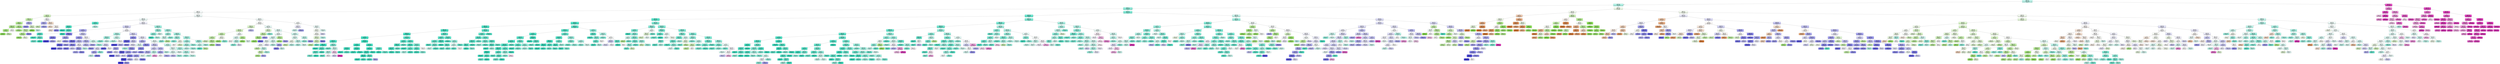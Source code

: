 digraph Tree {
node [shape=box, style="filled, rounded", color="black", fontname=helvetica] ;
edge [fontname=helvetica] ;
0 [label="Speed <= 12.0\nentropy = 2.01\nsamples = 104639\nvalue = [6127, 12142, 47954, 20234, 18182]\nclass = OK", fillcolor="#bef6ec"] ;
1 [label="Move <= 2.5\nentropy = 1.83\nsamples = 88500\nvalue = [6127, 12142, 46249, 20234, 3748]\nclass = OK", fillcolor="#b4f5e9"] ;
0 -> 1 [labeldistance=2.5, labelangle=45, headlabel="True"] ;
2 [label="Speed <= 7.0\nentropy = 1.4\nsamples = 65859\nvalue = [93, 4618, 42426, 15464, 3258]\nclass = OK", fillcolor="#95f1e0"] ;
1 -> 2 ;
3 [label="Speed <= 4.0\nentropy = 1.61\nsamples = 11714\nvalue = [92, 1642, 4985, 4771, 224]\nclass = OK", fillcolor="#f9fefd"] ;
2 -> 3 ;
4 [label="Move <= 0.5\nentropy = 1.68\nsamples = 1100\nvalue = [92, 563, 131, 314, 0]\nclass = GOOD", fillcolor="#d5f7c0"] ;
3 -> 4 ;
5 [label="Boosts <= 0.5\nentropy = 1.52\nsamples = 954\nvalue = [47, 547, 95, 265, 0]\nclass = GOOD", fillcolor="#c9f4ae"] ;
4 -> 5 ;
6 [label="Mud_1 <= 0.5\nentropy = 1.4\nsamples = 827\nvalue = [46, 529, 58, 194, 0]\nclass = GOOD", fillcolor="#b9f196"] ;
5 -> 6 ;
7 [label="Speed_1 <= 0.5\nentropy = 1.58\nsamples = 118\nvalue = [18, 72, 13, 15, 0]\nclass = GOOD", fillcolor="#b8f194"] ;
6 -> 7 ;
8 [label="Y <= 1.5\nentropy = 1.42\nsamples = 90\nvalue = [6, 60, 13, 11, 0]\nclass = GOOD", fillcolor="#aeef86"] ;
7 -> 8 ;
9 [label="entropy = 0.87\nsamples = 43\nvalue = [2, 36, 1, 4, 0]\nclass = GOOD", fillcolor="#93ea5d"] ;
8 -> 9 ;
10 [label="entropy = 1.71\nsamples = 47\nvalue = [4, 24, 12, 7, 0]\nclass = GOOD", fillcolor="#d2f6bb"] ;
8 -> 10 ;
11 [label="entropy = 1.45\nsamples = 28\nvalue = [12, 12, 0, 4, 0]\nclass = GREAT", fillcolor="#ffffff"] ;
7 -> 11 ;
12 [label="Mud_2 <= 2.5\nentropy = 1.35\nsamples = 709\nvalue = [28, 457, 45, 179, 0]\nclass = GOOD", fillcolor="#baf197"] ;
6 -> 12 ;
13 [label="entropy = 1.33\nsamples = 472\nvalue = [27, 318, 28, 99, 0]\nclass = GOOD", fillcolor="#b1f08b"] ;
12 -> 13 ;
14 [label="Speed_2 <= 0.5\nentropy = 1.29\nsamples = 237\nvalue = [1, 139, 17, 80, 0]\nclass = GOOD", fillcolor="#cdf5b5"] ;
12 -> 14 ;
15 [label="Mud_1 <= 2.5\nentropy = 1.2\nsamples = 198\nvalue = [1, 130, 12, 55, 0]\nclass = GOOD", fillcolor="#baf197"] ;
14 -> 15 ;
16 [label="entropy = 0.92\nsamples = 121\nvalue = [0, 93, 4, 24, 0]\nclass = GOOD", fillcolor="#a1ed72"] ;
15 -> 16 ;
17 [label="entropy = 1.46\nsamples = 77\nvalue = [1, 37, 8, 31, 0]\nclass = GOOD", fillcolor="#eefce5"] ;
15 -> 17 ;
18 [label="entropy = 1.28\nsamples = 39\nvalue = [0, 9, 5, 25, 0]\nclass = BAD", fillcolor="#9795f1"] ;
14 -> 18 ;
19 [label="Boosts <= 1.5\nentropy = 1.44\nsamples = 127\nvalue = [1, 18, 37, 71, 0]\nclass = BAD", fillcolor="#b5b4f5"] ;
5 -> 19 ;
20 [label="entropy = 1.09\nsamples = 92\nvalue = [1, 2, 27, 62, 0]\nclass = BAD", fillcolor="#9694f1"] ;
19 -> 20 ;
21 [label="Mud_0 <= 1.5\nentropy = 1.54\nsamples = 35\nvalue = [0, 16, 10, 9, 0]\nclass = GOOD", fillcolor="#dff9cf"] ;
19 -> 21 ;
22 [label="entropy = 0.57\nsamples = 15\nvalue = [0, 13, 0, 2, 0]\nclass = GOOD", fillcolor="#8fe957"] ;
21 -> 22 ;
23 [label="entropy = 1.44\nsamples = 20\nvalue = [0, 3, 10, 7, 0]\nclass = OK", fillcolor="#d1f9f2"] ;
21 -> 23 ;
24 [label="Boosts <= 0.5\nentropy = 1.9\nsamples = 146\nvalue = [45, 16, 36, 49, 0]\nclass = BAD", fillcolor="#f7f7fe"] ;
4 -> 24 ;
25 [label="Mud_3 <= 0.5\nentropy = 1.7\nsamples = 74\nvalue = [13, 6, 16, 39, 0]\nclass = BAD", fillcolor="#b2b0f5"] ;
24 -> 25 ;
26 [label="entropy = 1.75\nsamples = 8\nvalue = [2, 4, 1, 1, 0]\nclass = GOOD", fillcolor="#d3f6bd"] ;
25 -> 26 ;
27 [label="entropy = 1.53\nsamples = 66\nvalue = [11, 2, 15, 38, 0]\nclass = BAD", fillcolor="#a7a6f3"] ;
25 -> 27 ;
28 [label="Mud_2 <= 2.5\nentropy = 1.82\nsamples = 72\nvalue = [32, 10, 20, 10, 0]\nclass = GREAT", fillcolor="#f9e2d1"] ;
24 -> 28 ;
29 [label="entropy = 1.35\nsamples = 42\nvalue = [22, 2, 17, 1, 0]\nclass = GREAT", fillcolor="#fae6d7"] ;
28 -> 29 ;
30 [label="Mud_3 <= 1.5\nentropy = 1.89\nsamples = 30\nvalue = [10, 8, 3, 9, 0]\nclass = GREAT", fillcolor="#fef9f6"] ;
28 -> 30 ;
31 [label="entropy = 1.71\nsamples = 18\nvalue = [8, 6, 3, 1, 0]\nclass = GREAT", fillcolor="#fbeade"] ;
30 -> 31 ;
32 [label="entropy = 1.25\nsamples = 12\nvalue = [2, 2, 0, 8, 0]\nclass = BAD", fillcolor="#8a88ef"] ;
30 -> 32 ;
33 [label="Boosts <= 0.5\nentropy = 1.49\nsamples = 10614\nvalue = [0, 1079, 4854, 4457, 224]\nclass = OK", fillcolor="#f2fdfb"] ;
3 -> 33 ;
34 [label="Speed <= 5.5\nentropy = 1.35\nsamples = 8438\nvalue = [0, 405, 4097, 3773, 163]\nclass = OK", fillcolor="#f1fdfb"] ;
33 -> 34 ;
35 [label="Y <= 0.5\nentropy = 0.65\nsamples = 861\nvalue = [0, 11, 738, 112, 0]\nclass = OK", fillcolor="#5ae9cf"] ;
34 -> 35 ;
36 [label="Mud_0 <= 0.5\nentropy = 0.47\nsamples = 756\nvalue = [0, 0, 680, 76, 0]\nclass = OK", fillcolor="#4fe8cb"] ;
35 -> 36 ;
37 [label="entropy = 0.0\nsamples = 143\nvalue = [0, 0, 143, 0, 0]\nclass = OK", fillcolor="#39e5c5"] ;
36 -> 37 ;
38 [label="Move <= 1.0\nentropy = 0.54\nsamples = 613\nvalue = [0, 0, 537, 76, 0]\nclass = OK", fillcolor="#55e9cd"] ;
36 -> 38 ;
39 [label="Mud_0 <= 1.5\nentropy = 0.59\nsamples = 530\nvalue = [0, 0, 454, 76, 0]\nclass = OK", fillcolor="#5ae9cf"] ;
38 -> 39 ;
40 [label="entropy = 0.36\nsamples = 216\nvalue = [0, 0, 201, 15, 0]\nclass = OK", fillcolor="#48e7c9"] ;
39 -> 40 ;
41 [label="Speed_2 <= 0.5\nentropy = 0.71\nsamples = 314\nvalue = [0, 0, 253, 61, 0]\nclass = OK", fillcolor="#69ebd3"] ;
39 -> 41 ;
42 [label="entropy = 0.76\nsamples = 280\nvalue = [0, 0, 219, 61, 0]\nclass = OK", fillcolor="#70ecd5"] ;
41 -> 42 ;
43 [label="entropy = 0.0\nsamples = 34\nvalue = [0, 0, 34, 0, 0]\nclass = OK", fillcolor="#39e5c5"] ;
41 -> 43 ;
44 [label="entropy = 0.0\nsamples = 83\nvalue = [0, 0, 83, 0, 0]\nclass = OK", fillcolor="#39e5c5"] ;
38 -> 44 ;
45 [label="entropy = 1.34\nsamples = 105\nvalue = [0, 11, 58, 36, 0]\nclass = OK", fillcolor="#c0f7ed"] ;
35 -> 45 ;
46 [label="Move <= 0.5\nentropy = 1.37\nsamples = 7577\nvalue = [0, 394, 3359, 3661, 163]\nclass = BAD", fillcolor="#f1f1fd"] ;
34 -> 46 ;
47 [label="Mud_0 <= 1.5\nentropy = 1.31\nsamples = 6350\nvalue = [0, 263, 2619, 3357, 111]\nclass = BAD", fillcolor="#d8d8fa"] ;
46 -> 47 ;
48 [label="Y <= 0.5\nentropy = 1.24\nsamples = 2534\nvalue = [0, 130, 851, 1532, 21]\nclass = BAD", fillcolor="#b0aff4"] ;
47 -> 48 ;
49 [label="Speed_0 <= 0.5\nentropy = 1.11\nsamples = 932\nvalue = [0, 60, 219, 653, 0]\nclass = BAD", fillcolor="#8886ef"] ;
48 -> 49 ;
50 [label="Mud_0 <= 0.5\nentropy = 0.82\nsamples = 686\nvalue = [0, 0, 177, 509, 0]\nclass = BAD", fillcolor="#807eee"] ;
49 -> 50 ;
51 [label="entropy = 0.29\nsamples = 215\nvalue = [0, 0, 11, 204, 0]\nclass = BAD", fillcolor="#4744e6"] ;
50 -> 51 ;
52 [label="entropy = 0.94\nsamples = 471\nvalue = [0, 0, 166, 305, 0]\nclass = BAD", fillcolor="#a6a5f3"] ;
50 -> 52 ;
53 [label="Mud_0 <= 0.5\nentropy = 1.38\nsamples = 246\nvalue = [0, 60, 42, 144, 0]\nclass = BAD", fillcolor="#a7a6f3"] ;
49 -> 53 ;
54 [label="entropy = 1.08\nsamples = 79\nvalue = [0, 41, 1, 37, 0]\nclass = GOOD", fillcolor="#f2fdec"] ;
53 -> 54 ;
55 [label="entropy = 1.27\nsamples = 167\nvalue = [0, 19, 41, 107, 0]\nclass = BAD", fillcolor="#9997f1"] ;
53 -> 55 ;
56 [label="Mud_1 <= 1.5\nentropy = 1.28\nsamples = 1602\nvalue = [0, 70, 632, 879, 21]\nclass = BAD", fillcolor="#cdcdf8"] ;
48 -> 56 ;
57 [label="Y <= 1.5\nentropy = 1.24\nsamples = 644\nvalue = [0, 41, 185, 413, 5]\nclass = BAD", fillcolor="#9e9df2"] ;
56 -> 57 ;
58 [label="Speed_1 <= 0.5\nentropy = 1.05\nsamples = 253\nvalue = [0, 22, 42, 189, 0]\nclass = BAD", fillcolor="#7775ed"] ;
57 -> 58 ;
59 [label="Mud_1 <= 0.5\nentropy = 0.71\nsamples = 169\nvalue = [0, 0, 33, 136, 0]\nclass = BAD", fillcolor="#6b69eb"] ;
58 -> 59 ;
60 [label="entropy = 0.27\nsamples = 66\nvalue = [0, 0, 3, 63, 0]\nclass = BAD", fillcolor="#4542e6"] ;
59 -> 60 ;
61 [label="entropy = 0.87\nsamples = 103\nvalue = [0, 0, 30, 73, 0]\nclass = BAD", fillcolor="#8c8af0"] ;
59 -> 61 ;
62 [label="entropy = 1.27\nsamples = 84\nvalue = [0, 22, 9, 53, 0]\nclass = BAD", fillcolor="#9e9cf2"] ;
58 -> 62 ;
63 [label="Mud_2 <= 1.5\nentropy = 1.28\nsamples = 391\nvalue = [0, 19, 143, 224, 5]\nclass = BAD", fillcolor="#bfbef7"] ;
57 -> 63 ;
64 [label="Speed_2 <= 0.5\nentropy = 1.18\nsamples = 162\nvalue = [0, 14, 38, 110, 0]\nclass = BAD", fillcolor="#8e8cf0"] ;
63 -> 64 ;
65 [label="entropy = 0.79\nsamples = 114\nvalue = [0, 0, 27, 87, 0]\nclass = BAD", fillcolor="#7976ed"] ;
64 -> 65 ;
66 [label="entropy = 1.51\nsamples = 48\nvalue = [0, 14, 11, 23, 0]\nclass = BAD", fillcolor="#cbcbf8"] ;
64 -> 66 ;
67 [label="Mud_3 <= 1.5\nentropy = 1.26\nsamples = 229\nvalue = [0, 5, 105, 114, 5]\nclass = BAD", fillcolor="#f1f1fd"] ;
63 -> 67 ;
68 [label="Speed_3 <= 0.5\nentropy = 1.14\nsamples = 102\nvalue = [0, 5, 31, 66, 0]\nclass = BAD", fillcolor="#9f9df2"] ;
67 -> 68 ;
69 [label="entropy = 0.94\nsamples = 80\nvalue = [0, 0, 29, 51, 0]\nclass = BAD", fillcolor="#abaaf4"] ;
68 -> 69 ;
70 [label="entropy = 1.18\nsamples = 22\nvalue = [0, 5, 2, 15, 0]\nclass = BAD", fillcolor="#8c8bf0"] ;
68 -> 70 ;
71 [label="entropy = 1.17\nsamples = 127\nvalue = [0, 0, 74, 48, 5]\nclass = OK", fillcolor="#bef6ec"] ;
67 -> 71 ;
72 [label="Mud_2 <= 1.5\nentropy = 1.27\nsamples = 958\nvalue = [0, 29, 447, 466, 16]\nclass = BAD", fillcolor="#f8f8fe"] ;
56 -> 72 ;
73 [label="Speed_2 <= 0.5\nentropy = 1.22\nsamples = 402\nvalue = [0, 15, 145, 238, 4]\nclass = BAD", fillcolor="#b8b7f6"] ;
72 -> 73 ;
74 [label="Mud_3 <= 1.5\nentropy = 1.14\nsamples = 314\nvalue = [0, 4, 120, 186, 4]\nclass = BAD", fillcolor="#bdbcf6"] ;
73 -> 74 ;
75 [label="entropy = 1.06\nsamples = 127\nvalue = [0, 4, 37, 86, 0]\nclass = BAD", fillcolor="#9593f1"] ;
74 -> 75 ;
76 [label="Y <= 2.5\nentropy = 1.12\nsamples = 187\nvalue = [0, 0, 83, 100, 4]\nclass = BAD", fillcolor="#dfdffb"] ;
74 -> 76 ;
77 [label="Y <= 1.5\nentropy = 1.0\nsamples = 136\nvalue = [0, 0, 49, 86, 1]\nclass = BAD", fillcolor="#acabf4"] ;
76 -> 77 ;
78 [label="entropy = 1.11\nsamples = 44\nvalue = [0, 0, 25, 18, 1]\nclass = OK", fillcolor="#caf8ef"] ;
77 -> 78 ;
79 [label="entropy = 0.83\nsamples = 92\nvalue = [0, 0, 24, 68, 0]\nclass = BAD", fillcolor="#817fee"] ;
77 -> 79 ;
80 [label="entropy = 1.14\nsamples = 51\nvalue = [0, 0, 34, 14, 3]\nclass = OK", fillcolor="#94f1e0"] ;
76 -> 80 ;
81 [label="entropy = 1.34\nsamples = 88\nvalue = [0, 11, 25, 52, 0]\nclass = BAD", fillcolor="#abaaf4"] ;
73 -> 81 ;
82 [label="Y <= 2.5\nentropy = 1.26\nsamples = 556\nvalue = [0, 14, 302, 228, 12]\nclass = OK", fillcolor="#d2f9f2"] ;
72 -> 82 ;
83 [label="entropy = 1.14\nsamples = 317\nvalue = [0, 7, 203, 103, 4]\nclass = OK", fillcolor="#a2f3e4"] ;
82 -> 83 ;
84 [label="Mud_3 <= 0.5\nentropy = 1.33\nsamples = 239\nvalue = [0, 7, 99, 125, 8]\nclass = BAD", fillcolor="#dbdafa"] ;
82 -> 84 ;
85 [label="entropy = 0.83\nsamples = 34\nvalue = [0, 4, 2, 28, 0]\nclass = BAD", fillcolor="#6361ea"] ;
84 -> 85 ;
86 [label="entropy = 1.29\nsamples = 205\nvalue = [0, 3, 97, 97, 8]\nclass = OK", fillcolor="#ffffff"] ;
84 -> 86 ;
87 [label="Y <= 0.5\nentropy = 1.32\nsamples = 3816\nvalue = [0, 133, 1768, 1825, 90]\nclass = BAD", fillcolor="#faf9fe"] ;
47 -> 87 ;
88 [label="Mud_0 <= 2.5\nentropy = 1.25\nsamples = 1055\nvalue = [0, 11, 636, 358, 50]\nclass = OK", fillcolor="#b0f5e8"] ;
87 -> 88 ;
89 [label="Speed_0 <= 0.5\nentropy = 1.04\nsamples = 615\nvalue = [0, 9, 403, 201, 2]\nclass = OK", fillcolor="#9ef2e3"] ;
88 -> 89 ;
90 [label="entropy = 0.92\nsamples = 443\nvalue = [0, 0, 308, 133, 2]\nclass = OK", fillcolor="#8ff0de"] ;
89 -> 90 ;
91 [label="entropy = 1.23\nsamples = 172\nvalue = [0, 9, 95, 68, 0]\nclass = OK", fillcolor="#ccf8f0"] ;
89 -> 91 ;
92 [label="Mud_0 <= 3.5\nentropy = 1.4\nsamples = 440\nvalue = [0, 2, 233, 157, 48]\nclass = OK", fillcolor="#caf8ef"] ;
88 -> 92 ;
93 [label="entropy = 1.31\nsamples = 310\nvalue = [0, 2, 181, 104, 23]\nclass = OK", fillcolor="#b5f5e9"] ;
92 -> 93 ;
94 [label="entropy = 1.51\nsamples = 130\nvalue = [0, 0, 52, 53, 25]\nclass = BAD", fillcolor="#fdfcff"] ;
92 -> 94 ;
95 [label="Mud_1 <= 0.5\nentropy = 1.3\nsamples = 2761\nvalue = [0, 122, 1132, 1467, 40]\nclass = BAD", fillcolor="#d7d6fa"] ;
87 -> 95 ;
96 [label="Y <= 1.5\nentropy = 1.28\nsamples = 423\nvalue = [0, 42, 97, 280, 4]\nclass = BAD", fillcolor="#9290f0"] ;
95 -> 96 ;
97 [label="Speed_1 <= 0.5\nentropy = 0.88\nsamples = 200\nvalue = [0, 24, 14, 162, 0]\nclass = BAD", fillcolor="#6664eb"] ;
96 -> 97 ;
98 [label="entropy = 0.41\nsamples = 133\nvalue = [0, 0, 11, 122, 0]\nclass = BAD", fillcolor="#4e4be7"] ;
97 -> 98 ;
99 [label="entropy = 1.18\nsamples = 67\nvalue = [0, 24, 3, 40, 0]\nclass = BAD", fillcolor="#b6b5f5"] ;
97 -> 99 ;
100 [label="Mud_2 <= 0.5\nentropy = 1.41\nsamples = 223\nvalue = [0, 18, 83, 118, 4]\nclass = BAD", fillcolor="#cecef8"] ;
96 -> 100 ;
101 [label="entropy = 1.33\nsamples = 33\nvalue = [0, 7, 3, 22, 1]\nclass = BAD", fillcolor="#8e8df0"] ;
100 -> 101 ;
102 [label="entropy = 1.36\nsamples = 190\nvalue = [0, 11, 80, 96, 3]\nclass = BAD", fillcolor="#e3e2fb"] ;
100 -> 102 ;
103 [label="Mud_3 <= 1.5\nentropy = 1.28\nsamples = 2338\nvalue = [0, 80, 1035, 1187, 36]\nclass = BAD", fillcolor="#e8e8fc"] ;
95 -> 103 ;
104 [label="Y <= 1.5\nentropy = 1.2\nsamples = 937\nvalue = [0, 42, 333, 559, 3]\nclass = BAD", fillcolor="#b6b5f5"] ;
103 -> 104 ;
105 [label="Mud_1 <= 1.5\nentropy = 1.23\nsamples = 304\nvalue = [0, 9, 160, 132, 3]\nclass = OK", fillcolor="#dffbf6"] ;
104 -> 105 ;
106 [label="Speed_1 <= 0.5\nentropy = 1.23\nsamples = 99\nvalue = [0, 7, 31, 61, 0]\nclass = BAD", fillcolor="#a9a8f4"] ;
105 -> 106 ;
107 [label="entropy = 0.89\nsamples = 68\nvalue = [0, 0, 21, 47, 0]\nclass = BAD", fillcolor="#9391f1"] ;
106 -> 107 ;
108 [label="entropy = 1.53\nsamples = 31\nvalue = [0, 7, 10, 14, 0]\nclass = BAD", fillcolor="#dad9fa"] ;
106 -> 108 ;
109 [label="entropy = 1.1\nsamples = 205\nvalue = [0, 2, 129, 71, 3]\nclass = OK", fillcolor="#a9f4e6"] ;
105 -> 109 ;
110 [label="Speed_3 <= 0.5\nentropy = 1.12\nsamples = 633\nvalue = [0, 33, 173, 427, 0]\nclass = BAD", fillcolor="#9392f1"] ;
104 -> 110 ;
111 [label="Mud_2 <= 0.5\nentropy = 1.0\nsamples = 490\nvalue = [0, 8, 148, 334, 0]\nclass = BAD", fillcolor="#9593f1"] ;
110 -> 111 ;
112 [label="Speed_2 <= 0.5\nentropy = 0.87\nsamples = 65\nvalue = [0, 6, 6, 53, 0]\nclass = BAD", fillcolor="#6461ea"] ;
111 -> 112 ;
113 [label="entropy = 0.48\nsamples = 49\nvalue = [0, 0, 5, 44, 0]\nclass = BAD", fillcolor="#5250e8"] ;
112 -> 113 ;
114 [label="entropy = 1.25\nsamples = 16\nvalue = [0, 6, 1, 9, 0]\nclass = BAD", fillcolor="#c4c4f7"] ;
112 -> 114 ;
115 [label="Y <= 2.5\nentropy = 0.96\nsamples = 425\nvalue = [0, 2, 142, 281, 0]\nclass = BAD", fillcolor="#9f9ef2"] ;
111 -> 115 ;
116 [label="entropy = 1.07\nsamples = 163\nvalue = [0, 2, 71, 90, 0]\nclass = BAD", fillcolor="#d7d6fa"] ;
115 -> 116 ;
117 [label="Mud_3 <= 0.5\nentropy = 0.84\nsamples = 262\nvalue = [0, 0, 71, 191, 0]\nclass = BAD", fillcolor="#8483ef"] ;
115 -> 117 ;
118 [label="Speed_2 <= 0.5\nentropy = 0.35\nsamples = 92\nvalue = [0, 0, 6, 86, 0]\nclass = BAD", fillcolor="#4a47e7"] ;
117 -> 118 ;
119 [label="entropy = 0.1\nsamples = 77\nvalue = [0, 0, 1, 76, 0]\nclass = BAD", fillcolor="#3f3ce5"] ;
118 -> 119 ;
120 [label="entropy = 0.92\nsamples = 15\nvalue = [0, 0, 5, 10, 0]\nclass = BAD", fillcolor="#9e9cf2"] ;
118 -> 120 ;
121 [label="entropy = 0.96\nsamples = 170\nvalue = [0, 0, 65, 105, 0]\nclass = BAD", fillcolor="#b5b4f5"] ;
117 -> 121 ;
122 [label="Mud_3 <= 0.5\nentropy = 1.28\nsamples = 143\nvalue = [0, 25, 25, 93, 0]\nclass = BAD", fillcolor="#8f8df0"] ;
110 -> 122 ;
123 [label="entropy = 1.16\nsamples = 44\nvalue = [0, 15, 2, 27, 0]\nclass = BAD", fillcolor="#aeadf4"] ;
122 -> 123 ;
124 [label="entropy = 1.21\nsamples = 99\nvalue = [0, 10, 23, 66, 0]\nclass = BAD", fillcolor="#918ff0"] ;
122 -> 124 ;
125 [label="Mud_2 <= 1.5\nentropy = 1.29\nsamples = 1401\nvalue = [0, 38, 702, 628, 33]\nclass = OK", fillcolor="#ecfdf9"] ;
103 -> 125 ;
126 [label="Speed_2 <= 0.5\nentropy = 1.27\nsamples = 549\nvalue = [0, 24, 216, 303, 6]\nclass = BAD", fillcolor="#cccbf8"] ;
125 -> 126 ;
127 [label="Y <= 2.5\nentropy = 1.09\nsamples = 427\nvalue = [0, 3, 181, 240, 3]\nclass = BAD", fillcolor="#d0d0f9"] ;
126 -> 127 ;
128 [label="Speed_1 <= 0.5\nentropy = 1.03\nsamples = 332\nvalue = [0, 2, 126, 203, 1]\nclass = BAD", fillcolor="#b6b5f5"] ;
127 -> 128 ;
129 [label="Y <= 1.5\nentropy = 0.96\nsamples = 257\nvalue = [0, 0, 87, 169, 1]\nclass = BAD", fillcolor="#a19ff2"] ;
128 -> 129 ;
130 [label="entropy = 1.07\nsamples = 99\nvalue = [0, 0, 47, 51, 1]\nclass = BAD", fillcolor="#f0f0fd"] ;
129 -> 130 ;
131 [label="entropy = 0.82\nsamples = 158\nvalue = [0, 0, 40, 118, 0]\nclass = BAD", fillcolor="#7e7cee"] ;
129 -> 131 ;
132 [label="entropy = 1.15\nsamples = 75\nvalue = [0, 2, 39, 34, 0]\nclass = OK", fillcolor="#e7fcf8"] ;
128 -> 132 ;
133 [label="Mud_3 <= 4.5\nentropy = 1.17\nsamples = 95\nvalue = [0, 1, 55, 37, 2]\nclass = OK", fillcolor="#c2f7ed"] ;
127 -> 133 ;
134 [label="entropy = 1.05\nsamples = 92\nvalue = [0, 1, 54, 37, 0]\nclass = OK", fillcolor="#c2f7ed"] ;
133 -> 134 ;
135 [label="entropy = 0.92\nsamples = 3\nvalue = [0, 0, 1, 0, 2]\nclass = TERRIBLE", fillcolor="#f29ce0"] ;
133 -> 135 ;
136 [label="Y <= 2.5\nentropy = 1.58\nsamples = 122\nvalue = [0, 21, 35, 63, 3]\nclass = BAD", fillcolor="#c0bff7"] ;
126 -> 136 ;
137 [label="Y <= 1.5\nentropy = 1.5\nsamples = 102\nvalue = [0, 21, 24, 56, 1]\nclass = BAD", fillcolor="#afaef4"] ;
136 -> 137 ;
138 [label="entropy = 1.2\nsamples = 25\nvalue = [0, 0, 12, 12, 1]\nclass = OK", fillcolor="#ffffff"] ;
137 -> 138 ;
139 [label="entropy = 1.39\nsamples = 77\nvalue = [0, 21, 12, 44, 0]\nclass = BAD", fillcolor="#afaef4"] ;
137 -> 139 ;
140 [label="entropy = 1.34\nsamples = 20\nvalue = [0, 0, 11, 7, 2]\nclass = OK", fillcolor="#c2f7ed"] ;
136 -> 140 ;
141 [label="Y <= 1.5\nentropy = 1.25\nsamples = 852\nvalue = [0, 14, 486, 325, 27]\nclass = OK", fillcolor="#c3f7ed"] ;
125 -> 141 ;
142 [label="Speed_1 <= 0.5\nentropy = 1.2\nsamples = 334\nvalue = [0, 10, 176, 146, 2]\nclass = OK", fillcolor="#dffbf6"] ;
141 -> 142 ;
143 [label="Mud_1 <= 1.5\nentropy = 1.06\nsamples = 228\nvalue = [0, 0, 123, 103, 2]\nclass = OK", fillcolor="#dffbf6"] ;
142 -> 143 ;
144 [label="entropy = 0.97\nsamples = 97\nvalue = [0, 0, 39, 58, 0]\nclass = BAD", fillcolor="#bfbef6"] ;
143 -> 144 ;
145 [label="entropy = 1.03\nsamples = 131\nvalue = [0, 0, 84, 45, 2]\nclass = OK", fillcolor="#a5f3e5"] ;
143 -> 145 ;
146 [label="entropy = 1.35\nsamples = 106\nvalue = [0, 10, 53, 43, 0]\nclass = OK", fillcolor="#e0fbf6"] ;
142 -> 146 ;
147 [label="Mud_2 <= 5.5\nentropy = 1.24\nsamples = 518\nvalue = [0, 4, 310, 179, 25]\nclass = OK", fillcolor="#b2f5e9"] ;
141 -> 147 ;
148 [label="Mud_3 <= 2.5\nentropy = 1.21\nsamples = 504\nvalue = [0, 4, 306, 174, 20]\nclass = OK", fillcolor="#b0f5e8"] ;
147 -> 148 ;
149 [label="entropy = 1.04\nsamples = 229\nvalue = [0, 3, 150, 75, 1]\nclass = OK", fillcolor="#9ff2e3"] ;
148 -> 149 ;
150 [label="entropy = 1.29\nsamples = 275\nvalue = [0, 1, 156, 99, 19]\nclass = OK", fillcolor="#bff7ec"] ;
148 -> 150 ;
151 [label="entropy = 1.58\nsamples = 14\nvalue = [0, 0, 4, 5, 5]\nclass = BAD", fillcolor="#ffffff"] ;
147 -> 151 ;
152 [label="Mud_1 <= 0.5\nentropy = 1.48\nsamples = 1227\nvalue = [0, 131, 740, 304, 52]\nclass = OK", fillcolor="#a1f3e4"] ;
46 -> 152 ;
153 [label="Speed_1 <= 0.5\nentropy = 1.44\nsamples = 203\nvalue = [0, 44, 125, 29, 5]\nclass = OK", fillcolor="#9af2e1"] ;
152 -> 153 ;
154 [label="Y <= 0.5\nentropy = 1.34\nsamples = 128\nvalue = [0, 11, 84, 29, 4]\nclass = OK", fillcolor="#91f1df"] ;
153 -> 154 ;
155 [label="entropy = 0.21\nsamples = 31\nvalue = [0, 0, 30, 1, 0]\nclass = OK", fillcolor="#40e6c7"] ;
154 -> 155 ;
156 [label="entropy = 1.53\nsamples = 97\nvalue = [0, 11, 54, 28, 4]\nclass = OK", fillcolor="#b4f5e9"] ;
154 -> 156 ;
157 [label="entropy = 1.08\nsamples = 75\nvalue = [0, 33, 41, 0, 1]\nclass = OK", fillcolor="#d9faf4"] ;
153 -> 157 ;
158 [label="Mud_0 <= 0.5\nentropy = 1.46\nsamples = 1024\nvalue = [0, 87, 615, 275, 47]\nclass = OK", fillcolor="#a5f3e5"] ;
152 -> 158 ;
159 [label="Y <= 1.5\nentropy = 1.48\nsamples = 124\nvalue = [0, 29, 72, 21, 2]\nclass = OK", fillcolor="#a5f3e5"] ;
158 -> 159 ;
160 [label="Speed_0 <= 0.5\nentropy = 1.38\nsamples = 69\nvalue = [0, 25, 36, 8, 0]\nclass = OK", fillcolor="#cef8f0"] ;
159 -> 160 ;
161 [label="entropy = 1.28\nsamples = 40\nvalue = [0, 6, 26, 8, 0]\nclass = OK", fillcolor="#90f0de"] ;
160 -> 161 ;
162 [label="entropy = 0.93\nsamples = 29\nvalue = [0, 19, 10, 0, 0]\nclass = GOOD", fillcolor="#c0f3a1"] ;
160 -> 162 ;
163 [label="entropy = 1.34\nsamples = 55\nvalue = [0, 4, 36, 13, 2]\nclass = OK", fillcolor="#93f1df"] ;
159 -> 163 ;
164 [label="Mud_2 <= 0.5\nentropy = 1.43\nsamples = 900\nvalue = [0, 58, 543, 254, 45]\nclass = OK", fillcolor="#a6f3e5"] ;
158 -> 164 ;
165 [label="Speed_2 <= 0.5\nentropy = 1.43\nsamples = 127\nvalue = [0, 26, 75, 25, 1]\nclass = OK", fillcolor="#9ff2e3"] ;
164 -> 165 ;
166 [label="entropy = 1.1\nsamples = 77\nvalue = [0, 2, 53, 21, 1]\nclass = OK", fillcolor="#8ef0de"] ;
165 -> 166 ;
167 [label="Y <= 0.5\nentropy = 1.32\nsamples = 50\nvalue = [0, 24, 22, 4, 0]\nclass = GOOD", fillcolor="#f6fdf1"] ;
165 -> 167 ;
168 [label="entropy = 1.0\nsamples = 8\nvalue = [0, 0, 4, 4, 0]\nclass = OK", fillcolor="#ffffff"] ;
167 -> 168 ;
169 [label="entropy = 0.99\nsamples = 42\nvalue = [0, 24, 18, 0, 0]\nclass = GOOD", fillcolor="#def8ce"] ;
167 -> 169 ;
170 [label="Speed_3 <= 0.5\nentropy = 1.38\nsamples = 773\nvalue = [0, 32, 468, 229, 44]\nclass = OK", fillcolor="#a8f4e6"] ;
164 -> 170 ;
171 [label="Y <= 2.5\nentropy = 1.33\nsamples = 600\nvalue = [0, 13, 365, 183, 39]\nclass = OK", fillcolor="#a9f4e6"] ;
170 -> 171 ;
172 [label="Mud_1 <= 1.5\nentropy = 1.28\nsamples = 506\nvalue = [0, 9, 308, 164, 25]\nclass = OK", fillcolor="#acf4e7"] ;
171 -> 172 ;
173 [label="entropy = 1.17\nsamples = 177\nvalue = [0, 7, 104, 66, 0]\nclass = OK", fillcolor="#bbf6eb"] ;
172 -> 173 ;
174 [label="entropy = 1.28\nsamples = 329\nvalue = [0, 2, 204, 98, 25]\nclass = OK", fillcolor="#a4f3e4"] ;
172 -> 174 ;
175 [label="entropy = 1.51\nsamples = 94\nvalue = [0, 4, 57, 19, 14]\nclass = OK", fillcolor="#9bf2e2"] ;
171 -> 175 ;
176 [label="Mud_3 <= 0.5\nentropy = 1.45\nsamples = 173\nvalue = [0, 19, 103, 46, 5]\nclass = OK", fillcolor="#a6f3e5"] ;
170 -> 176 ;
177 [label="Y <= 1.5\nentropy = 1.34\nsamples = 29\nvalue = [0, 11, 16, 1, 1]\nclass = OK", fillcolor="#c8f8ef"] ;
176 -> 177 ;
178 [label="entropy = 0.82\nsamples = 12\nvalue = [0, 0, 10, 1, 1]\nclass = OK", fillcolor="#5dead0"] ;
177 -> 178 ;
179 [label="entropy = 0.94\nsamples = 17\nvalue = [0, 11, 6, 0, 0]\nclass = GOOD", fillcolor="#c3f3a5"] ;
177 -> 179 ;
180 [label="entropy = 1.34\nsamples = 144\nvalue = [0, 8, 87, 45, 4]\nclass = OK", fillcolor="#abf4e6"] ;
176 -> 180 ;
181 [label="Mud_0 <= 3.5\nentropy = 1.72\nsamples = 2176\nvalue = [0, 674, 757, 684, 61]\nclass = OK", fillcolor="#f5fefc"] ;
33 -> 181 ;
182 [label="Mud_2 <= 1.5\nentropy = 1.69\nsamples = 1777\nvalue = [0, 613, 599, 530, 35]\nclass = GOOD", fillcolor="#fdfffd"] ;
181 -> 182 ;
183 [label="Boosts <= 2.5\nentropy = 1.63\nsamples = 638\nvalue = [0, 291, 166, 170, 11]\nclass = GOOD", fillcolor="#ddf8cc"] ;
182 -> 183 ;
184 [label="Mud_1 <= 3.5\nentropy = 1.61\nsamples = 612\nvalue = [0, 291, 156, 155, 10]\nclass = GOOD", fillcolor="#d8f7c4"] ;
183 -> 184 ;
185 [label="Y <= 2.5\nentropy = 1.52\nsamples = 484\nvalue = [0, 253, 112, 116, 3]\nclass = GOOD", fillcolor="#cef5b5"] ;
184 -> 185 ;
186 [label="Y <= 1.5\nentropy = 1.42\nsamples = 359\nvalue = [0, 201, 66, 92, 0]\nclass = GOOD", fillcolor="#c9f4ae"] ;
185 -> 186 ;
187 [label="entropy = 1.5\nsamples = 204\nvalue = [0, 101, 58, 45, 0]\nclass = GOOD", fillcolor="#d8f7c5"] ;
186 -> 187 ;
188 [label="Speed_2 <= 1.5\nentropy = 1.15\nsamples = 155\nvalue = [0, 100, 8, 47, 0]\nclass = GOOD", fillcolor="#bef29e"] ;
186 -> 188 ;
189 [label="entropy = 1.05\nsamples = 129\nvalue = [0, 92, 6, 31, 0]\nclass = GOOD", fillcolor="#adef84"] ;
188 -> 189 ;
190 [label="entropy = 1.24\nsamples = 26\nvalue = [0, 8, 2, 16, 0]\nclass = BAD", fillcolor="#a8a7f3"] ;
188 -> 190 ;
191 [label="Mud_3 <= 2.5\nentropy = 1.64\nsamples = 125\nvalue = [0, 52, 46, 24, 3]\nclass = GOOD", fillcolor="#f5fdf0"] ;
185 -> 191 ;
192 [label="entropy = 1.04\nsamples = 64\nvalue = [0, 48, 5, 11, 0]\nclass = GOOD", fillcolor="#a3ed75"] ;
191 -> 192 ;
193 [label="entropy = 1.33\nsamples = 61\nvalue = [0, 4, 41, 13, 3]\nclass = OK", fillcolor="#8cf0dd"] ;
191 -> 193 ;
194 [label="Y <= 1.5\nentropy = 1.8\nsamples = 128\nvalue = [0, 38, 44, 39, 7]\nclass = OK", fillcolor="#f4fefc"] ;
184 -> 194 ;
195 [label="Y <= 0.5\nentropy = 1.72\nsamples = 86\nvalue = [0, 11, 39, 29, 7]\nclass = OK", fillcolor="#dcfaf5"] ;
194 -> 195 ;
196 [label="entropy = 1.45\nsamples = 21\nvalue = [0, 9, 3, 9, 0]\nclass = GOOD", fillcolor="#ffffff"] ;
195 -> 196 ;
197 [label="Mud_1 <= 4.5\nentropy = 1.5\nsamples = 65\nvalue = [0, 2, 36, 20, 7]\nclass = OK", fillcolor="#b9f6ea"] ;
195 -> 197 ;
198 [label="entropy = 1.08\nsamples = 42\nvalue = [0, 2, 29, 11, 0]\nclass = OK", fillcolor="#8cf0dd"] ;
197 -> 198 ;
199 [label="entropy = 1.57\nsamples = 23\nvalue = [0, 0, 7, 9, 7]\nclass = BAD", fillcolor="#e7e6fc"] ;
197 -> 199 ;
200 [label="Y <= 2.5\nentropy = 1.27\nsamples = 42\nvalue = [0, 27, 5, 10, 0]\nclass = GOOD", fillcolor="#b9f196"] ;
194 -> 200 ;
201 [label="entropy = 0.74\nsamples = 29\nvalue = [0, 23, 0, 6, 0]\nclass = GOOD", fillcolor="#9dec6d"] ;
200 -> 201 ;
202 [label="entropy = 1.58\nsamples = 13\nvalue = [0, 4, 5, 4, 0]\nclass = OK", fillcolor="#e9fcf9"] ;
200 -> 202 ;
203 [label="entropy = 1.17\nsamples = 26\nvalue = [0, 0, 10, 15, 1]\nclass = BAD", fillcolor="#c2c1f7"] ;
183 -> 203 ;
204 [label="Y <= 0.5\nentropy = 1.69\nsamples = 1139\nvalue = [0, 322, 433, 360, 24]\nclass = OK", fillcolor="#ecfdfa"] ;
182 -> 204 ;
205 [label="Mud_0 <= 2.5\nentropy = 1.57\nsamples = 237\nvalue = [0, 107, 60, 69, 1]\nclass = GOOD", fillcolor="#e1f9d2"] ;
204 -> 205 ;
206 [label="Boosts <= 1.5\nentropy = 1.32\nsamples = 175\nvalue = [0, 103, 19, 53, 0]\nclass = GOOD", fillcolor="#c9f4ae"] ;
205 -> 206 ;
207 [label="Speed_0 <= 1.5\nentropy = 1.15\nsamples = 151\nvalue = [0, 103, 11, 37, 0]\nclass = GOOD", fillcolor="#b3f08c"] ;
206 -> 207 ;
208 [label="entropy = 0.92\nsamples = 126\nvalue = [0, 100, 8, 18, 0]\nclass = GOOD", fillcolor="#9beb69"] ;
207 -> 208 ;
209 [label="entropy = 1.04\nsamples = 25\nvalue = [0, 3, 3, 19, 0]\nclass = BAD", fillcolor="#716fec"] ;
207 -> 209 ;
210 [label="entropy = 0.92\nsamples = 24\nvalue = [0, 0, 8, 16, 0]\nclass = BAD", fillcolor="#9e9cf2"] ;
206 -> 210 ;
211 [label="entropy = 1.25\nsamples = 62\nvalue = [0, 4, 41, 16, 1]\nclass = OK", fillcolor="#93f1df"] ;
205 -> 211 ;
212 [label="Mud_3 <= 2.5\nentropy = 1.68\nsamples = 902\nvalue = [0, 215, 373, 291, 23]\nclass = OK", fillcolor="#e4fcf7"] ;
204 -> 212 ;
213 [label="Y <= 2.5\nentropy = 1.69\nsamples = 538\nvalue = [0, 164, 195, 168, 11]\nclass = OK", fillcolor="#f1fdfb"] ;
212 -> 213 ;
214 [label="Mud_1 <= 2.5\nentropy = 1.66\nsamples = 416\nvalue = [0, 88, 183, 134, 11]\nclass = OK", fillcolor="#ddfaf5"] ;
213 -> 214 ;
215 [label="Mud_2 <= 4.5\nentropy = 1.71\nsamples = 226\nvalue = [0, 73, 86, 61, 6]\nclass = OK", fillcolor="#eefdfa"] ;
214 -> 215 ;
216 [label="Y <= 1.5\nentropy = 1.56\nsamples = 201\nvalue = [0, 72, 78, 51, 0]\nclass = OK", fillcolor="#f6fefc"] ;
215 -> 216 ;
217 [label="entropy = 1.45\nsamples = 89\nvalue = [0, 48, 22, 19, 0]\nclass = GOOD", fillcolor="#ccf5b2"] ;
216 -> 217 ;
218 [label="Mud_2 <= 2.5\nentropy = 1.49\nsamples = 112\nvalue = [0, 24, 56, 32, 0]\nclass = OK", fillcolor="#c4f7ee"] ;
216 -> 218 ;
219 [label="Speed_2 <= 1.0\nentropy = 1.45\nsamples = 38\nvalue = [0, 20, 11, 7, 0]\nclass = GOOD", fillcolor="#d3f6bd"] ;
218 -> 219 ;
220 [label="entropy = 1.07\nsamples = 28\nvalue = [0, 19, 8, 1, 0]\nclass = GOOD", fillcolor="#b6f192"] ;
219 -> 220 ;
221 [label="entropy = 1.3\nsamples = 10\nvalue = [0, 1, 3, 6, 0]\nclass = BAD", fillcolor="#abaaf4"] ;
219 -> 221 ;
222 [label="entropy = 1.19\nsamples = 74\nvalue = [0, 4, 45, 25, 0]\nclass = OK", fillcolor="#aef4e7"] ;
218 -> 222 ;
223 [label="entropy = 1.73\nsamples = 25\nvalue = [0, 1, 8, 10, 6]\nclass = BAD", fillcolor="#e8e8fc"] ;
215 -> 223 ;
224 [label="Mud_1 <= 4.5\nentropy = 1.45\nsamples = 190\nvalue = [0, 15, 97, 73, 5]\nclass = OK", fillcolor="#d6faf3"] ;
214 -> 224 ;
225 [label="entropy = 1.34\nsamples = 157\nvalue = [0, 13, 89, 54, 1]\nclass = OK", fillcolor="#bcf6eb"] ;
224 -> 225 ;
226 [label="Y <= 1.5\nentropy = 1.57\nsamples = 33\nvalue = [0, 2, 8, 19, 4]\nclass = BAD", fillcolor="#a9a8f4"] ;
224 -> 226 ;
227 [label="entropy = 1.13\nsamples = 21\nvalue = [0, 0, 2, 15, 4]\nclass = BAD", fillcolor="#817fee"] ;
226 -> 227 ;
228 [label="entropy = 1.46\nsamples = 12\nvalue = [0, 2, 6, 4, 0]\nclass = OK", fillcolor="#cef8f0"] ;
226 -> 228 ;
229 [label="Speed_3 <= 1.5\nentropy = 1.27\nsamples = 122\nvalue = [0, 76, 12, 34, 0]\nclass = GOOD", fillcolor="#c0f3a0"] ;
213 -> 229 ;
230 [label="entropy = 1.12\nsamples = 100\nvalue = [0, 71, 8, 21, 0]\nclass = GOOD", fillcolor="#abef82"] ;
229 -> 230 ;
231 [label="entropy = 1.38\nsamples = 22\nvalue = [0, 5, 4, 13, 0]\nclass = BAD", fillcolor="#a3a2f3"] ;
229 -> 231 ;
232 [label="Y <= 2.5\nentropy = 1.59\nsamples = 364\nvalue = [0, 51, 178, 123, 12]\nclass = OK", fillcolor="#d2f9f2"] ;
212 -> 232 ;
233 [label="Mud_1 <= 1.5\nentropy = 1.62\nsamples = 208\nvalue = [0, 47, 91, 67, 3]\nclass = OK", fillcolor="#ddfbf5"] ;
232 -> 233 ;
234 [label="Y <= 1.5\nentropy = 1.57\nsamples = 71\nvalue = [0, 28, 19, 24, 0]\nclass = GOOD", fillcolor="#f4fdee"] ;
233 -> 234 ;
235 [label="entropy = 1.11\nsamples = 38\nvalue = [0, 23, 1, 14, 0]\nclass = GOOD", fillcolor="#cef5b5"] ;
234 -> 235 ;
236 [label="entropy = 1.41\nsamples = 33\nvalue = [0, 5, 18, 10, 0]\nclass = OK", fillcolor="#baf6eb"] ;
234 -> 236 ;
237 [label="Mud_2 <= 2.5\nentropy = 1.53\nsamples = 137\nvalue = [0, 19, 72, 43, 3]\nclass = OK", fillcolor="#c2f7ed"] ;
233 -> 237 ;
238 [label="entropy = 1.59\nsamples = 48\nvalue = [0, 13, 26, 7, 2]\nclass = OK", fillcolor="#b5f5e9"] ;
237 -> 238 ;
239 [label="entropy = 1.36\nsamples = 89\nvalue = [0, 6, 46, 36, 1]\nclass = OK", fillcolor="#dafaf4"] ;
237 -> 239 ;
240 [label="Mud_3 <= 4.5\nentropy = 1.37\nsamples = 156\nvalue = [0, 4, 87, 56, 9]\nclass = OK", fillcolor="#c2f7ed"] ;
232 -> 240 ;
241 [label="entropy = 1.12\nsamples = 128\nvalue = [0, 4, 85, 38, 1]\nclass = OK", fillcolor="#98f1e1"] ;
240 -> 241 ;
242 [label="entropy = 1.2\nsamples = 28\nvalue = [0, 0, 2, 18, 8]\nclass = BAD", fillcolor="#9d9cf2"] ;
240 -> 242 ;
243 [label="Y <= 0.5\nentropy = 1.73\nsamples = 399\nvalue = [0, 61, 158, 154, 26]\nclass = OK", fillcolor="#fcfffe"] ;
181 -> 243 ;
244 [label="Mud_0 <= 4.5\nentropy = 1.38\nsamples = 172\nvalue = [0, 0, 72, 82, 18]\nclass = BAD", fillcolor="#ecebfc"] ;
243 -> 244 ;
245 [label="entropy = 1.14\nsamples = 113\nvalue = [0, 0, 63, 47, 3]\nclass = OK", fillcolor="#cff9f1"] ;
244 -> 245 ;
246 [label="entropy = 1.36\nsamples = 59\nvalue = [0, 0, 9, 35, 15]\nclass = BAD", fillcolor="#a6a5f3"] ;
244 -> 246 ;
247 [label="Mud_1 <= 2.5\nentropy = 1.74\nsamples = 227\nvalue = [0, 61, 86, 72, 8]\nclass = OK", fillcolor="#edfdfa"] ;
243 -> 247 ;
248 [label="Mud_2 <= 4.5\nentropy = 1.72\nsamples = 147\nvalue = [0, 53, 48, 42, 4]\nclass = GOOD", fillcolor="#f8fef5"] ;
247 -> 248 ;
249 [label="Mud_3 <= 3.5\nentropy = 1.62\nsamples = 138\nvalue = [0, 51, 48, 38, 1]\nclass = GOOD", fillcolor="#fbfef8"] ;
248 -> 249 ;
250 [label="Speed_1 <= 1.5\nentropy = 1.54\nsamples = 105\nvalue = [0, 47, 30, 28, 0]\nclass = GOOD", fillcolor="#e1f9d2"] ;
249 -> 250 ;
251 [label="Mud_2 <= 3.5\nentropy = 1.49\nsamples = 94\nvalue = [0, 47, 27, 20, 0]\nclass = GOOD", fillcolor="#d8f7c4"] ;
250 -> 251 ;
252 [label="entropy = 1.43\nsamples = 82\nvalue = [0, 46, 18, 18, 0]\nclass = GOOD", fillcolor="#c5f4a8"] ;
251 -> 252 ;
253 [label="entropy = 1.04\nsamples = 12\nvalue = [0, 1, 9, 2, 0]\nclass = OK", fillcolor="#74edd6"] ;
251 -> 253 ;
254 [label="entropy = 0.85\nsamples = 11\nvalue = [0, 0, 3, 8, 0]\nclass = BAD", fillcolor="#8583ef"] ;
250 -> 254 ;
255 [label="entropy = 1.52\nsamples = 33\nvalue = [0, 4, 18, 10, 1]\nclass = OK", fillcolor="#baf6eb"] ;
249 -> 255 ;
256 [label="entropy = 1.53\nsamples = 9\nvalue = [0, 2, 0, 4, 3]\nclass = BAD", fillcolor="#dedefb"] ;
248 -> 256 ;
257 [label="entropy = 1.59\nsamples = 80\nvalue = [0, 8, 38, 30, 4]\nclass = OK", fillcolor="#dffbf6"] ;
247 -> 257 ;
258 [label="Boosts <= 0.5\nentropy = 1.29\nsamples = 54145\nvalue = [1, 2976, 37441, 10693, 3034]\nclass = OK", fillcolor="#85efdb"] ;
2 -> 258 ;
259 [label="Speed <= 8.5\nentropy = 1.07\nsamples = 38699\nvalue = [0, 978, 29814, 5737, 2170]\nclass = OK", fillcolor="#6eecd5"] ;
258 -> 259 ;
260 [label="Move <= 0.5\nentropy = 0.87\nsamples = 20947\nvalue = [0, 613, 17479, 2112, 743]\nclass = OK", fillcolor="#5dead0"] ;
259 -> 260 ;
261 [label="Mud_2 <= 2.5\nentropy = 0.7\nsamples = 16157\nvalue = [0, 353, 14195, 1213, 396]\nclass = OK", fillcolor="#53e8cd"] ;
260 -> 261 ;
262 [label="Speed_2 <= 0.5\nentropy = 0.6\nsamples = 10941\nvalue = [0, 267, 9873, 592, 209]\nclass = OK", fillcolor="#4de8cb"] ;
261 -> 262 ;
263 [label="Speed_1 <= 0.5\nentropy = 0.54\nsamples = 9251\nvalue = [0, 138, 8467, 456, 190]\nclass = OK", fillcolor="#4be7ca"] ;
262 -> 263 ;
264 [label="Speed_3 <= 0.5\nentropy = 0.45\nsamples = 7881\nvalue = [0, 71, 7340, 325, 145]\nclass = OK", fillcolor="#47e7c9"] ;
263 -> 264 ;
265 [label="Y <= 0.5\nentropy = 0.37\nsamples = 6679\nvalue = [0, 24, 6321, 221, 113]\nclass = OK", fillcolor="#44e6c8"] ;
264 -> 265 ;
266 [label="Mud_0 <= 2.5\nentropy = 0.67\nsamples = 1467\nvalue = [0, 24, 1297, 101, 45]\nclass = OK", fillcolor="#52e8cc"] ;
265 -> 266 ;
267 [label="Speed_0 <= 0.5\nentropy = 0.32\nsamples = 1077\nvalue = [0, 24, 1030, 11, 12]\nclass = OK", fillcolor="#42e6c8"] ;
266 -> 267 ;
268 [label="entropy = 0.11\nsamples = 838\nvalue = [0, 0, 827, 2, 9]\nclass = OK", fillcolor="#3ce5c6"] ;
267 -> 268 ;
269 [label="Mud_0 <= 1.5\nentropy = 0.79\nsamples = 239\nvalue = [0, 24, 203, 9, 3]\nclass = OK", fillcolor="#5ae9cf"] ;
267 -> 269 ;
270 [label="Mud_3 <= 2.5\nentropy = 0.82\nsamples = 141\nvalue = [0, 24, 114, 1, 2]\nclass = OK", fillcolor="#67ebd2"] ;
269 -> 270 ;
271 [label="entropy = 1.02\nsamples = 94\nvalue = [0, 23, 68, 1, 2]\nclass = OK", fillcolor="#82efda"] ;
270 -> 271 ;
272 [label="entropy = 0.15\nsamples = 47\nvalue = [0, 1, 46, 0, 0]\nclass = OK", fillcolor="#3de6c6"] ;
270 -> 272 ;
273 [label="entropy = 0.49\nsamples = 98\nvalue = [0, 0, 89, 8, 1]\nclass = OK", fillcolor="#4de8cb"] ;
269 -> 273 ;
274 [label="Mud_0 <= 3.5\nentropy = 1.16\nsamples = 390\nvalue = [0, 0, 267, 90, 33]\nclass = OK", fillcolor="#8af0dd"] ;
266 -> 274 ;
275 [label="entropy = 0.92\nsamples = 290\nvalue = [0, 0, 221, 60, 9]\nclass = OK", fillcolor="#74edd6"] ;
274 -> 275 ;
276 [label="Speed_0 <= 0.5\nentropy = 1.53\nsamples = 100\nvalue = [0, 0, 46, 30, 24]\nclass = OK", fillcolor="#d2f9f2"] ;
274 -> 276 ;
277 [label="Mud_1 <= 2.5\nentropy = 1.38\nsamples = 71\nvalue = [0, 0, 40, 21, 10]\nclass = OK", fillcolor="#b4f5e9"] ;
276 -> 277 ;
278 [label="entropy = 0.83\nsamples = 31\nvalue = [0, 0, 25, 5, 1]\nclass = OK", fillcolor="#67ebd2"] ;
277 -> 278 ;
279 [label="entropy = 1.54\nsamples = 40\nvalue = [0, 0, 15, 16, 9]\nclass = BAD", fillcolor="#f7f7fe"] ;
277 -> 279 ;
280 [label="Mud_0 <= 4.5\nentropy = 1.5\nsamples = 29\nvalue = [0, 0, 6, 9, 14]\nclass = TERRIBLE", fillcolor="#f8ceef"] ;
276 -> 280 ;
281 [label="entropy = 1.56\nsamples = 21\nvalue = [0, 0, 6, 9, 6]\nclass = BAD", fillcolor="#d8d7fa"] ;
280 -> 281 ;
282 [label="entropy = 0.0\nsamples = 8\nvalue = [0, 0, 0, 0, 8]\nclass = TERRIBLE", fillcolor="#e539c0"] ;
280 -> 282 ;
283 [label="Mud_3 <= 2.5\nentropy = 0.26\nsamples = 5212\nvalue = [0, 0, 5024, 120, 68]\nclass = OK", fillcolor="#40e6c7"] ;
265 -> 283 ;
284 [label="Y <= 1.5\nentropy = 0.2\nsamples = 3656\nvalue = [0, 0, 3561, 43, 52]\nclass = OK", fillcolor="#3ee6c7"] ;
283 -> 284 ;
285 [label="Mud_1 <= 2.5\nentropy = 0.34\nsamples = 1007\nvalue = [0, 0, 955, 39, 13]\nclass = OK", fillcolor="#44e6c8"] ;
284 -> 285 ;
286 [label="entropy = 0.15\nsamples = 787\nvalue = [0, 0, 772, 6, 9]\nclass = OK", fillcolor="#3de6c6"] ;
285 -> 286 ;
287 [label="entropy = 0.74\nsamples = 220\nvalue = [0, 0, 183, 33, 4]\nclass = OK", fillcolor="#60ead0"] ;
285 -> 287 ;
288 [label="Mud_1 <= 1.5\nentropy = 0.13\nsamples = 2649\nvalue = [0, 0, 2606, 4, 39]\nclass = OK", fillcolor="#3ce5c6"] ;
284 -> 288 ;
289 [label="entropy = 0.2\nsamples = 978\nvalue = [0, 0, 949, 1, 28]\nclass = OK", fillcolor="#3fe6c7"] ;
288 -> 289 ;
290 [label="entropy = 0.08\nsamples = 1671\nvalue = [0, 0, 1657, 3, 11]\nclass = OK", fillcolor="#3be5c5"] ;
288 -> 290 ;
291 [label="Y <= 2.5\nentropy = 0.37\nsamples = 1556\nvalue = [0, 0, 1463, 77, 16]\nclass = OK", fillcolor="#45e7c9"] ;
283 -> 291 ;
292 [label="Y <= 1.5\nentropy = 0.19\nsamples = 1222\nvalue = [0, 0, 1190, 26, 6]\nclass = OK", fillcolor="#3ee6c7"] ;
291 -> 292 ;
293 [label="Mud_1 <= 2.5\nentropy = 0.32\nsamples = 503\nvalue = [0, 0, 478, 21, 4]\nclass = OK", fillcolor="#43e6c8"] ;
292 -> 293 ;
294 [label="Speed_0 <= 0.5\nentropy = 0.13\nsamples = 385\nvalue = [0, 0, 379, 4, 2]\nclass = OK", fillcolor="#3ce5c6"] ;
293 -> 294 ;
295 [label="entropy = 0.03\nsamples = 331\nvalue = [0, 0, 330, 0, 1]\nclass = OK", fillcolor="#3ae5c5"] ;
294 -> 295 ;
296 [label="entropy = 0.51\nsamples = 54\nvalue = [0, 0, 49, 4, 1]\nclass = OK", fillcolor="#4de8cb"] ;
294 -> 296 ;
297 [label="Speed_0 <= 0.5\nentropy = 0.71\nsamples = 118\nvalue = [0, 0, 99, 17, 2]\nclass = OK", fillcolor="#5eead0"] ;
293 -> 297 ;
298 [label="entropy = 0.55\nsamples = 108\nvalue = [0, 0, 96, 11, 1]\nclass = OK", fillcolor="#51e8cc"] ;
297 -> 298 ;
299 [label="entropy = 1.3\nsamples = 10\nvalue = [0, 0, 3, 6, 1]\nclass = BAD", fillcolor="#abaaf4"] ;
297 -> 299 ;
300 [label="entropy = 0.09\nsamples = 719\nvalue = [0, 0, 712, 5, 2]\nclass = OK", fillcolor="#3be5c6"] ;
292 -> 300 ;
301 [label="Mud_2 <= 0.5\nentropy = 0.8\nsamples = 334\nvalue = [0, 0, 273, 51, 10]\nclass = OK", fillcolor="#64ebd2"] ;
291 -> 301 ;
302 [label="entropy = 0.0\nsamples = 43\nvalue = [0, 0, 43, 0, 0]\nclass = OK", fillcolor="#39e5c5"] ;
301 -> 302 ;
303 [label="entropy = 0.88\nsamples = 291\nvalue = [0, 0, 230, 51, 10]\nclass = OK", fillcolor="#6becd4"] ;
301 -> 303 ;
304 [label="Mud_3 <= 1.5\nentropy = 0.83\nsamples = 1202\nvalue = [0, 47, 1019, 104, 32]\nclass = OK", fillcolor="#5ae9cf"] ;
264 -> 304 ;
305 [label="Y <= 2.5\nentropy = 0.8\nsamples = 481\nvalue = [0, 46, 408, 21, 6]\nclass = OK", fillcolor="#5ae9cf"] ;
304 -> 305 ;
306 [label="Speed_0 <= 0.5\nentropy = 0.57\nsamples = 289\nvalue = [0, 4, 261, 20, 4]\nclass = OK", fillcolor="#4ee8cb"] ;
305 -> 306 ;
307 [label="Mud_0 <= 2.5\nentropy = 0.38\nsamples = 226\nvalue = [0, 0, 212, 11, 3]\nclass = OK", fillcolor="#46e7c9"] ;
306 -> 307 ;
308 [label="entropy = 0.14\nsamples = 151\nvalue = [0, 0, 148, 3, 0]\nclass = OK", fillcolor="#3de6c6"] ;
307 -> 308 ;
309 [label="entropy = 0.73\nsamples = 75\nvalue = [0, 0, 64, 8, 3]\nclass = OK", fillcolor="#5ae9cf"] ;
307 -> 309 ;
310 [label="entropy = 1.03\nsamples = 63\nvalue = [0, 4, 49, 9, 1]\nclass = OK", fillcolor="#6cecd4"] ;
306 -> 310 ;
311 [label="entropy = 0.88\nsamples = 192\nvalue = [0, 42, 147, 1, 2]\nclass = OK", fillcolor="#74edd6"] ;
305 -> 311 ;
312 [label="Y <= 2.5\nentropy = 0.75\nsamples = 721\nvalue = [0, 1, 611, 83, 26]\nclass = OK", fillcolor="#5be9cf"] ;
304 -> 312 ;
313 [label="Mud_0 <= 2.5\nentropy = 0.53\nsamples = 464\nvalue = [0, 1, 418, 40, 5]\nclass = OK", fillcolor="#4ee8cb"] ;
312 -> 313 ;
314 [label="entropy = 0.35\nsamples = 316\nvalue = [0, 1, 298, 16, 1]\nclass = OK", fillcolor="#45e7c8"] ;
313 -> 314 ;
315 [label="Y <= 0.5\nentropy = 0.81\nsamples = 148\nvalue = [0, 0, 120, 24, 4]\nclass = OK", fillcolor="#66ebd2"] ;
313 -> 315 ;
316 [label="entropy = 1.28\nsamples = 45\nvalue = [0, 0, 27, 14, 4]\nclass = OK", fillcolor="#acf4e7"] ;
315 -> 316 ;
317 [label="entropy = 0.46\nsamples = 103\nvalue = [0, 0, 93, 10, 0]\nclass = OK", fillcolor="#4ee8cb"] ;
315 -> 317 ;
318 [label="Mud_3 <= 3.5\nentropy = 1.04\nsamples = 257\nvalue = [0, 0, 193, 43, 21]\nclass = OK", fillcolor="#74edd6"] ;
312 -> 318 ;
319 [label="Mud_3 <= 2.5\nentropy = 0.7\nsamples = 214\nvalue = [0, 0, 182, 27, 5]\nclass = OK", fillcolor="#5be9cf"] ;
318 -> 319 ;
320 [label="entropy = 0.48\nsamples = 145\nvalue = [0, 0, 133, 9, 3]\nclass = OK", fillcolor="#4ae7ca"] ;
319 -> 320 ;
321 [label="entropy = 1.0\nsamples = 69\nvalue = [0, 0, 49, 18, 2]\nclass = OK", fillcolor="#87efdc"] ;
319 -> 321 ;
322 [label="entropy = 1.56\nsamples = 43\nvalue = [0, 0, 11, 16, 16]\nclass = BAD", fillcolor="#ffffff"] ;
318 -> 322 ;
323 [label="Mud_1 <= 1.5\nentropy = 0.93\nsamples = 1370\nvalue = [0, 67, 1127, 131, 45]\nclass = OK", fillcolor="#60ead0"] ;
263 -> 323 ;
324 [label="Y <= 1.5\nentropy = 0.84\nsamples = 570\nvalue = [0, 60, 477, 24, 9]\nclass = OK", fillcolor="#5dead0"] ;
323 -> 324 ;
325 [label="Y <= 0.5\nentropy = 0.98\nsamples = 332\nvalue = [0, 54, 260, 12, 6]\nclass = OK", fillcolor="#6cecd4"] ;
324 -> 325 ;
326 [label="entropy = 0.75\nsamples = 92\nvalue = [0, 3, 79, 9, 1]\nclass = OK", fillcolor="#58e9ce"] ;
325 -> 326 ;
327 [label="Mud_1 <= 0.5\nentropy = 0.98\nsamples = 240\nvalue = [0, 51, 181, 3, 5]\nclass = OK", fillcolor="#77edd7"] ;
325 -> 327 ;
328 [label="entropy = 1.22\nsamples = 75\nvalue = [0, 29, 42, 0, 4]\nclass = OK", fillcolor="#c7f8ef"] ;
327 -> 328 ;
329 [label="entropy = 0.75\nsamples = 165\nvalue = [0, 22, 139, 3, 1]\nclass = OK", fillcolor="#5dead0"] ;
327 -> 329 ;
330 [label="Speed_3 <= 0.5\nentropy = 0.55\nsamples = 238\nvalue = [0, 6, 217, 12, 3]\nclass = OK", fillcolor="#4be7ca"] ;
324 -> 330 ;
331 [label="entropy = 0.23\nsamples = 163\nvalue = [0, 0, 157, 6, 0]\nclass = OK", fillcolor="#41e6c7"] ;
330 -> 331 ;
332 [label="Mud_3 <= 1.5\nentropy = 1.03\nsamples = 75\nvalue = [0, 6, 60, 6, 3]\nclass = OK", fillcolor="#64ebd2"] ;
330 -> 332 ;
333 [label="entropy = 0.67\nsamples = 34\nvalue = [0, 6, 28, 0, 0]\nclass = OK", fillcolor="#63ebd1"] ;
332 -> 333 ;
334 [label="entropy = 0.96\nsamples = 41\nvalue = [0, 0, 32, 6, 3]\nclass = OK", fillcolor="#6cecd4"] ;
332 -> 334 ;
335 [label="Mud_1 <= 3.5\nentropy = 0.89\nsamples = 800\nvalue = [0, 7, 650, 107, 36]\nclass = OK", fillcolor="#64ebd2"] ;
323 -> 335 ;
336 [label="entropy = 0.71\nsamples = 641\nvalue = [0, 5, 552, 71, 13]\nclass = OK", fillcolor="#58e9ce"] ;
335 -> 336 ;
337 [label="Y <= 1.5\nentropy = 1.4\nsamples = 159\nvalue = [0, 2, 98, 36, 23]\nclass = OK", fillcolor="#9bf2e2"] ;
335 -> 337 ;
338 [label="Y <= 0.5\nentropy = 1.61\nsamples = 88\nvalue = [0, 1, 40, 24, 23]\nclass = OK", fillcolor="#cef8f0"] ;
337 -> 338 ;
339 [label="entropy = 1.04\nsamples = 29\nvalue = [0, 1, 23, 3, 2]\nclass = OK", fillcolor="#67ebd2"] ;
338 -> 339 ;
340 [label="entropy = 1.58\nsamples = 59\nvalue = [0, 0, 17, 21, 21]\nclass = BAD", fillcolor="#ffffff"] ;
338 -> 340 ;
341 [label="entropy = 0.76\nsamples = 71\nvalue = [0, 1, 58, 12, 0]\nclass = OK", fillcolor="#65ebd2"] ;
337 -> 341 ;
342 [label="Mud_2 <= 1.5\nentropy = 0.87\nsamples = 1690\nvalue = [0, 129, 1406, 136, 19]\nclass = OK", fillcolor="#5dead0"] ;
262 -> 342 ;
343 [label="Y <= 1.5\nentropy = 0.97\nsamples = 987\nvalue = [0, 119, 788, 67, 13]\nclass = OK", fillcolor="#66ebd2"] ;
342 -> 343 ;
344 [label="Mud_1 <= 2.5\nentropy = 0.85\nsamples = 354\nvalue = [0, 12, 296, 38, 8]\nclass = OK", fillcolor="#5dead0"] ;
343 -> 344 ;
345 [label="Mud_0 <= 1.5\nentropy = 0.71\nsamples = 246\nvalue = [0, 12, 214, 19, 1]\nclass = OK", fillcolor="#55e9cd"] ;
344 -> 345 ;
346 [label="Speed_0 <= 0.5\nentropy = 0.7\nsamples = 91\nvalue = [0, 9, 79, 2, 1]\nclass = OK", fillcolor="#56e9cd"] ;
345 -> 346 ;
347 [label="entropy = 0.4\nsamples = 65\nvalue = [0, 2, 61, 2, 0]\nclass = OK", fillcolor="#46e7c9"] ;
346 -> 347 ;
348 [label="entropy = 1.06\nsamples = 26\nvalue = [0, 7, 18, 0, 1]\nclass = OK", fillcolor="#8cf0dd"] ;
346 -> 348 ;
349 [label="entropy = 0.63\nsamples = 155\nvalue = [0, 3, 135, 17, 0]\nclass = OK", fillcolor="#56e9cd"] ;
345 -> 349 ;
350 [label="entropy = 1.0\nsamples = 108\nvalue = [0, 0, 82, 19, 7]\nclass = OK", fillcolor="#73edd6"] ;
344 -> 350 ;
351 [label="Y <= 2.5\nentropy = 0.98\nsamples = 633\nvalue = [0, 107, 492, 29, 5]\nclass = OK", fillcolor="#6eecd5"] ;
343 -> 351 ;
352 [label="Mud_2 <= 0.5\nentropy = 0.97\nsamples = 461\nvalue = [0, 98, 348, 10, 5]\nclass = OK", fillcolor="#77edd7"] ;
351 -> 352 ;
353 [label="entropy = 1.03\nsamples = 160\nvalue = [0, 52, 105, 0, 3]\nclass = OK", fillcolor="#9ef2e3"] ;
352 -> 353 ;
354 [label="entropy = 0.87\nsamples = 301\nvalue = [0, 46, 243, 10, 2]\nclass = OK", fillcolor="#66ebd2"] ;
352 -> 354 ;
355 [label="Mud_3 <= 1.5\nentropy = 0.79\nsamples = 172\nvalue = [0, 9, 144, 19, 0]\nclass = OK", fillcolor="#5dead0"] ;
351 -> 355 ;
356 [label="Speed_3 <= 0.5\nentropy = 0.63\nsamples = 75\nvalue = [0, 9, 65, 1, 0]\nclass = OK", fillcolor="#57e9ce"] ;
355 -> 356 ;
357 [label="entropy = 0.15\nsamples = 48\nvalue = [0, 0, 47, 1, 0]\nclass = OK", fillcolor="#3de6c6"] ;
356 -> 357 ;
358 [label="entropy = 0.92\nsamples = 27\nvalue = [0, 9, 18, 0, 0]\nclass = OK", fillcolor="#9cf2e2"] ;
356 -> 358 ;
359 [label="entropy = 0.69\nsamples = 97\nvalue = [0, 0, 79, 18, 0]\nclass = OK", fillcolor="#66ebd2"] ;
355 -> 359 ;
360 [label="entropy = 0.64\nsamples = 703\nvalue = [0, 10, 618, 69, 6]\nclass = OK", fillcolor="#54e8cd"] ;
342 -> 360 ;
361 [label="Speed_2 <= 0.5\nentropy = 0.86\nsamples = 5216\nvalue = [0, 86, 4322, 621, 187]\nclass = OK", fillcolor="#60ead0"] ;
261 -> 361 ;
362 [label="Mud_3 <= 2.5\nentropy = 0.77\nsamples = 4490\nvalue = [0, 77, 3834, 458, 121]\nclass = OK", fillcolor="#59e9ce"] ;
361 -> 362 ;
363 [label="Y <= 2.5\nentropy = 0.64\nsamples = 3073\nvalue = [0, 61, 2731, 229, 52]\nclass = OK", fillcolor="#51e8cc"] ;
362 -> 363 ;
364 [label="Mud_1 <= 2.5\nentropy = 0.74\nsamples = 2074\nvalue = [0, 31, 1782, 216, 45]\nclass = OK", fillcolor="#58e9ce"] ;
363 -> 364 ;
365 [label="Y <= 1.5\nentropy = 0.61\nsamples = 1450\nvalue = [0, 30, 1294, 113, 13]\nclass = OK", fillcolor="#50e8cc"] ;
364 -> 365 ;
366 [label="Mud_0 <= 2.5\nentropy = 0.54\nsamples = 1096\nvalue = [0, 30, 1003, 50, 13]\nclass = OK", fillcolor="#4be7ca"] ;
365 -> 366 ;
367 [label="Speed_1 <= 0.5\nentropy = 0.39\nsamples = 770\nvalue = [0, 26, 726, 11, 7]\nclass = OK", fillcolor="#45e7c8"] ;
366 -> 367 ;
368 [label="Speed_0 <= 0.5\nentropy = 0.26\nsamples = 633\nvalue = [0, 11, 612, 4, 6]\nclass = OK", fillcolor="#40e6c7"] ;
367 -> 368 ;
369 [label="entropy = 0.11\nsamples = 523\nvalue = [0, 0, 516, 2, 5]\nclass = OK", fillcolor="#3ce5c6"] ;
368 -> 369 ;
370 [label="Mud_0 <= 1.5\nentropy = 0.67\nsamples = 110\nvalue = [0, 11, 96, 2, 1]\nclass = OK", fillcolor="#55e9cd"] ;
368 -> 370 ;
371 [label="entropy = 0.8\nsamples = 60\nvalue = [0, 11, 48, 1, 0]\nclass = OK", fillcolor="#69ebd3"] ;
370 -> 371 ;
372 [label="entropy = 0.28\nsamples = 50\nvalue = [0, 0, 48, 1, 1]\nclass = OK", fillcolor="#41e6c7"] ;
370 -> 372 ;
373 [label="Y <= 0.5\nentropy = 0.84\nsamples = 137\nvalue = [0, 15, 114, 7, 1]\nclass = OK", fillcolor="#5eead0"] ;
367 -> 373 ;
374 [label="entropy = 0.62\nsamples = 39\nvalue = [0, 0, 33, 6, 0]\nclass = OK", fillcolor="#5dead0"] ;
373 -> 374 ;
375 [label="Mud_1 <= 1.5\nentropy = 0.78\nsamples = 98\nvalue = [0, 15, 81, 1, 1]\nclass = OK", fillcolor="#62ead1"] ;
373 -> 375 ;
376 [label="entropy = 0.89\nsamples = 65\nvalue = [0, 15, 49, 0, 1]\nclass = OK", fillcolor="#78edd8"] ;
375 -> 376 ;
377 [label="entropy = 0.2\nsamples = 33\nvalue = [0, 0, 32, 1, 0]\nclass = OK", fillcolor="#3fe6c7"] ;
375 -> 377 ;
378 [label="Y <= 0.5\nentropy = 0.75\nsamples = 326\nvalue = [0, 4, 277, 39, 6]\nclass = OK", fillcolor="#5be9cf"] ;
366 -> 378 ;
379 [label="Mud_0 <= 4.5\nentropy = 1.08\nsamples = 122\nvalue = [0, 0, 83, 34, 5]\nclass = OK", fillcolor="#91f1df"] ;
378 -> 379 ;
380 [label="entropy = 0.93\nsamples = 113\nvalue = [0, 0, 80, 32, 1]\nclass = OK", fillcolor="#8af0dd"] ;
379 -> 380 ;
381 [label="entropy = 1.53\nsamples = 9\nvalue = [0, 0, 3, 2, 4]\nclass = TERRIBLE", fillcolor="#fbdef4"] ;
379 -> 381 ;
382 [label="entropy = 0.35\nsamples = 204\nvalue = [0, 4, 194, 5, 1]\nclass = OK", fillcolor="#43e6c8"] ;
378 -> 382 ;
383 [label="entropy = 0.68\nsamples = 354\nvalue = [0, 0, 291, 63, 0]\nclass = OK", fillcolor="#64ebd2"] ;
365 -> 383 ;
384 [label="Mud_0 <= 2.5\nentropy = 0.94\nsamples = 624\nvalue = [0, 1, 488, 103, 32]\nclass = OK", fillcolor="#6decd4"] ;
364 -> 384 ;
385 [label="Y <= 0.5\nentropy = 0.77\nsamples = 420\nvalue = [0, 1, 352, 54, 13]\nclass = OK", fillcolor="#5eead0"] ;
384 -> 385 ;
386 [label="entropy = 0.29\nsamples = 175\nvalue = [0, 1, 168, 5, 1]\nclass = OK", fillcolor="#41e6c7"] ;
385 -> 386 ;
387 [label="entropy = 0.99\nsamples = 245\nvalue = [0, 0, 184, 49, 12]\nclass = OK", fillcolor="#77edd7"] ;
385 -> 387 ;
388 [label="Y <= 1.5\nentropy = 1.2\nsamples = 204\nvalue = [0, 0, 136, 49, 19]\nclass = OK", fillcolor="#90f0de"] ;
384 -> 388 ;
389 [label="entropy = 1.33\nsamples = 148\nvalue = [0, 0, 89, 40, 19]\nclass = OK", fillcolor="#a5f3e5"] ;
388 -> 389 ;
390 [label="entropy = 0.64\nsamples = 56\nvalue = [0, 0, 47, 9, 0]\nclass = OK", fillcolor="#5fead0"] ;
388 -> 390 ;
391 [label="Speed_3 <= 0.5\nentropy = 0.35\nsamples = 999\nvalue = [0, 30, 949, 13, 7]\nclass = OK", fillcolor="#43e6c8"] ;
363 -> 391 ;
392 [label="entropy = 0.09\nsamples = 769\nvalue = [0, 0, 761, 2, 6]\nclass = OK", fillcolor="#3be5c6"] ;
391 -> 392 ;
393 [label="Mud_3 <= 1.5\nentropy = 0.86\nsamples = 230\nvalue = [0, 30, 188, 11, 1]\nclass = OK", fillcolor="#63ead1"] ;
391 -> 393 ;
394 [label="entropy = 0.97\nsamples = 144\nvalue = [0, 30, 109, 4, 1]\nclass = OK", fillcolor="#76edd7"] ;
393 -> 394 ;
395 [label="entropy = 0.41\nsamples = 86\nvalue = [0, 0, 79, 7, 0]\nclass = OK", fillcolor="#4be7ca"] ;
393 -> 395 ;
396 [label="Y <= 1.5\nentropy = 0.99\nsamples = 1417\nvalue = [0, 16, 1103, 229, 69]\nclass = OK", fillcolor="#6decd4"] ;
362 -> 396 ;
397 [label="Mud_1 <= 2.5\nentropy = 0.65\nsamples = 752\nvalue = [0, 16, 667, 56, 13]\nclass = OK", fillcolor="#51e8cc"] ;
396 -> 397 ;
398 [label="Speed_0 <= 0.5\nentropy = 0.4\nsamples = 527\nvalue = [0, 13, 496, 16, 2]\nclass = OK", fillcolor="#45e7c9"] ;
397 -> 398 ;
399 [label="Speed_1 <= 0.5\nentropy = 0.26\nsamples = 434\nvalue = [0, 5, 419, 9, 1]\nclass = OK", fillcolor="#40e6c7"] ;
398 -> 399 ;
400 [label="entropy = 0.18\nsamples = 358\nvalue = [0, 0, 349, 8, 1]\nclass = OK", fillcolor="#3ee6c6"] ;
399 -> 400 ;
401 [label="entropy = 0.45\nsamples = 76\nvalue = [0, 5, 70, 1, 0]\nclass = OK", fillcolor="#4ae7ca"] ;
399 -> 401 ;
402 [label="Mud_0 <= 1.5\nentropy = 0.88\nsamples = 93\nvalue = [0, 8, 77, 7, 1]\nclass = OK", fillcolor="#5eead0"] ;
398 -> 402 ;
403 [label="entropy = 0.76\nsamples = 36\nvalue = [0, 8, 28, 0, 0]\nclass = OK", fillcolor="#72ecd6"] ;
402 -> 403 ;
404 [label="entropy = 0.66\nsamples = 57\nvalue = [0, 0, 49, 7, 1]\nclass = OK", fillcolor="#59e9ce"] ;
402 -> 404 ;
405 [label="Y <= 0.5\nentropy = 1.04\nsamples = 225\nvalue = [0, 3, 171, 40, 11]\nclass = OK", fillcolor="#73edd6"] ;
397 -> 405 ;
406 [label="Mud_0 <= 2.5\nentropy = 0.67\nsamples = 109\nvalue = [0, 3, 97, 5, 4]\nclass = OK", fillcolor="#50e8cc"] ;
405 -> 406 ;
407 [label="entropy = 0.33\nsamples = 80\nvalue = [0, 3, 76, 0, 1]\nclass = OK", fillcolor="#43e6c8"] ;
406 -> 407 ;
408 [label="entropy = 1.11\nsamples = 29\nvalue = [0, 0, 21, 5, 3]\nclass = OK", fillcolor="#7beed8"] ;
406 -> 408 ;
409 [label="entropy = 1.18\nsamples = 116\nvalue = [0, 0, 74, 35, 7]\nclass = OK", fillcolor="#a0f2e3"] ;
405 -> 409 ;
410 [label="Mud_3 <= 3.5\nentropy = 1.21\nsamples = 665\nvalue = [0, 0, 436, 173, 56]\nclass = OK", fillcolor="#95f1e0"] ;
396 -> 410 ;
411 [label="Mud_2 <= 3.5\nentropy = 1.03\nsamples = 405\nvalue = [0, 0, 288, 101, 16]\nclass = OK", fillcolor="#85efdb"] ;
410 -> 411 ;
412 [label="entropy = 0.87\nsamples = 241\nvalue = [0, 0, 180, 59, 2]\nclass = OK", fillcolor="#7beed8"] ;
411 -> 412 ;
413 [label="entropy = 1.2\nsamples = 164\nvalue = [0, 0, 108, 42, 14]\nclass = OK", fillcolor="#94f1e0"] ;
411 -> 413 ;
414 [label="Y <= 2.5\nentropy = 1.39\nsamples = 260\nvalue = [0, 0, 148, 72, 40]\nclass = OK", fillcolor="#aff4e8"] ;
410 -> 414 ;
415 [label="entropy = 1.12\nsamples = 139\nvalue = [0, 0, 95, 36, 8]\nclass = OK", fillcolor="#8ef0de"] ;
414 -> 415 ;
416 [label="entropy = 1.55\nsamples = 121\nvalue = [0, 0, 53, 36, 32]\nclass = OK", fillcolor="#d7faf3"] ;
414 -> 416 ;
417 [label="Y <= 1.5\nentropy = 1.26\nsamples = 726\nvalue = [0, 9, 488, 163, 66]\nclass = OK", fillcolor="#8df0de"] ;
361 -> 417 ;
418 [label="Mud_1 <= 2.5\nentropy = 0.89\nsamples = 279\nvalue = [0, 7, 230, 33, 9]\nclass = OK", fillcolor="#60ead1"] ;
417 -> 418 ;
419 [label="entropy = 0.59\nsamples = 183\nvalue = [0, 6, 163, 14, 0]\nclass = OK", fillcolor="#50e8cc"] ;
418 -> 419 ;
420 [label="Mud_0 <= 3.5\nentropy = 1.21\nsamples = 96\nvalue = [0, 1, 67, 19, 9]\nclass = OK", fillcolor="#84efdb"] ;
418 -> 420 ;
421 [label="Y <= 0.5\nentropy = 0.97\nsamples = 78\nvalue = [0, 1, 61, 13, 3]\nclass = OK", fillcolor="#6decd4"] ;
420 -> 421 ;
422 [label="entropy = 0.54\nsamples = 50\nvalue = [0, 1, 45, 4, 0]\nclass = OK", fillcolor="#4fe8cb"] ;
421 -> 422 ;
423 [label="entropy = 1.33\nsamples = 28\nvalue = [0, 0, 16, 9, 3]\nclass = OK", fillcolor="#b6f5ea"] ;
421 -> 423 ;
424 [label="entropy = 1.58\nsamples = 18\nvalue = [0, 0, 6, 6, 6]\nclass = OK", fillcolor="#ffffff"] ;
420 -> 424 ;
425 [label="Mud_2 <= 3.5\nentropy = 1.39\nsamples = 447\nvalue = [0, 2, 258, 130, 57]\nclass = OK", fillcolor="#aff5e8"] ;
417 -> 425 ;
426 [label="entropy = 1.15\nsamples = 281\nvalue = [0, 1, 194, 67, 19]\nclass = OK", fillcolor="#89f0dd"] ;
425 -> 426 ;
427 [label="Y <= 2.5\nentropy = 1.59\nsamples = 166\nvalue = [0, 1, 64, 63, 38]\nclass = OK", fillcolor="#fdfffe"] ;
425 -> 427 ;
428 [label="Mud_2 <= 4.5\nentropy = 1.53\nsamples = 122\nvalue = [0, 0, 29, 57, 36]\nclass = BAD", fillcolor="#cfcff9"] ;
427 -> 428 ;
429 [label="entropy = 1.52\nsamples = 84\nvalue = [0, 0, 28, 38, 18]\nclass = BAD", fillcolor="#dcdcfa"] ;
428 -> 429 ;
430 [label="entropy = 1.15\nsamples = 38\nvalue = [0, 0, 1, 19, 18]\nclass = BAD", fillcolor="#f5f5fe"] ;
428 -> 430 ;
431 [label="Mud_1 <= 2.5\nentropy = 0.98\nsamples = 44\nvalue = [0, 1, 35, 6, 2]\nclass = OK", fillcolor="#68ebd3"] ;
427 -> 431 ;
432 [label="entropy = 0.53\nsamples = 32\nvalue = [0, 1, 29, 0, 2]\nclass = OK", fillcolor="#4de8cb"] ;
431 -> 432 ;
433 [label="entropy = 1.0\nsamples = 12\nvalue = [0, 0, 6, 6, 0]\nclass = OK", fillcolor="#ffffff"] ;
431 -> 433 ;
434 [label="Mud_1 <= 0.5\nentropy = 1.33\nsamples = 4790\nvalue = [0, 260, 3284, 899, 347]\nclass = OK", fillcolor="#86efdb"] ;
260 -> 434 ;
435 [label="Speed_1 <= 0.5\nentropy = 1.45\nsamples = 615\nvalue = [0, 106, 396, 83, 30]\nclass = OK", fillcolor="#8ef0de"] ;
434 -> 435 ;
436 [label="Y <= 0.5\nentropy = 1.23\nsamples = 421\nvalue = [0, 20, 303, 73, 25]\nclass = OK", fillcolor="#7ceed9"] ;
435 -> 436 ;
437 [label="entropy = 0.41\nsamples = 74\nvalue = [0, 0, 69, 4, 1]\nclass = OK", fillcolor="#47e7c9"] ;
436 -> 437 ;
438 [label="Mud_0 <= 0.5\nentropy = 1.35\nsamples = 347\nvalue = [0, 20, 234, 69, 24]\nclass = OK", fillcolor="#89f0dd"] ;
436 -> 438 ;
439 [label="Y <= 1.5\nentropy = 1.64\nsamples = 29\nvalue = [0, 9, 14, 5, 1]\nclass = OK", fillcolor="#cef8f0"] ;
438 -> 439 ;
440 [label="entropy = 1.29\nsamples = 14\nvalue = [0, 9, 3, 2, 0]\nclass = GOOD", fillcolor="#b7f193"] ;
439 -> 440 ;
441 [label="entropy = 1.05\nsamples = 15\nvalue = [0, 0, 11, 3, 1]\nclass = OK", fillcolor="#7beed8"] ;
439 -> 441 ;
442 [label="Speed_3 <= 0.5\nentropy = 1.28\nsamples = 318\nvalue = [0, 11, 220, 64, 23]\nclass = OK", fillcolor="#85efdb"] ;
438 -> 442 ;
443 [label="Mud_2 <= 0.5\nentropy = 1.06\nsamples = 208\nvalue = [0, 6, 155, 42, 5]\nclass = OK", fillcolor="#78edd8"] ;
442 -> 443 ;
444 [label="Speed_2 <= 0.5\nentropy = 1.5\nsamples = 29\nvalue = [0, 6, 18, 3, 2]\nclass = OK", fillcolor="#98f1e1"] ;
443 -> 444 ;
445 [label="entropy = 0.94\nsamples = 18\nvalue = [0, 0, 14, 3, 1]\nclass = OK", fillcolor="#6eecd4"] ;
444 -> 445 ;
446 [label="entropy = 1.32\nsamples = 11\nvalue = [0, 6, 4, 0, 1]\nclass = GOOD", fillcolor="#d9f8c6"] ;
444 -> 446 ;
447 [label="entropy = 0.87\nsamples = 179\nvalue = [0, 0, 137, 39, 3]\nclass = OK", fillcolor="#74edd6"] ;
443 -> 447 ;
448 [label="Mud_3 <= 0.5\nentropy = 1.54\nsamples = 110\nvalue = [0, 5, 65, 22, 18]\nclass = OK", fillcolor="#9ef2e3"] ;
442 -> 448 ;
449 [label="entropy = 1.75\nsamples = 8\nvalue = [0, 4, 2, 1, 1]\nclass = GOOD", fillcolor="#d3f6bd"] ;
448 -> 449 ;
450 [label="entropy = 1.4\nsamples = 102\nvalue = [0, 1, 63, 21, 17]\nclass = OK", fillcolor="#98f2e1"] ;
448 -> 450 ;
451 [label="Y <= 2.5\nentropy = 1.39\nsamples = 194\nvalue = [0, 86, 93, 10, 5]\nclass = OK", fillcolor="#f2fdfb"] ;
435 -> 451 ;
452 [label="Speed_0 <= 0.5\nentropy = 1.22\nsamples = 158\nvalue = [0, 85, 67, 4, 2]\nclass = GOOD", fillcolor="#e5fad8"] ;
451 -> 452 ;
453 [label="entropy = 1.08\nsamples = 126\nvalue = [0, 72, 52, 0, 2]\nclass = GOOD", fillcolor="#dbf8c9"] ;
452 -> 453 ;
454 [label="entropy = 1.42\nsamples = 32\nvalue = [0, 13, 15, 4, 0]\nclass = OK", fillcolor="#eafcf9"] ;
452 -> 454 ;
455 [label="entropy = 1.21\nsamples = 36\nvalue = [0, 1, 26, 6, 3]\nclass = OK", fillcolor="#7beed8"] ;
451 -> 455 ;
456 [label="Mud_2 <= 0.5\nentropy = 1.29\nsamples = 4175\nvalue = [0, 154, 2888, 816, 317]\nclass = OK", fillcolor="#85efdb"] ;
434 -> 456 ;
457 [label="Speed_2 <= 0.5\nentropy = 1.34\nsamples = 512\nvalue = [0, 67, 356, 63, 26]\nclass = OK", fillcolor="#7eeed9"] ;
456 -> 457 ;
458 [label="Y <= 2.5\nentropy = 1.06\nsamples = 370\nvalue = [0, 10, 289, 46, 25]\nclass = OK", fillcolor="#6aecd4"] ;
457 -> 458 ;
459 [label="entropy = 1.19\nsamples = 305\nvalue = [0, 10, 225, 45, 25]\nclass = OK", fillcolor="#76edd7"] ;
458 -> 459 ;
460 [label="entropy = 0.11\nsamples = 65\nvalue = [0, 0, 64, 1, 0]\nclass = OK", fillcolor="#3ce5c6"] ;
458 -> 460 ;
461 [label="Y <= 0.5\nentropy = 1.46\nsamples = 142\nvalue = [0, 57, 67, 17, 1]\nclass = OK", fillcolor="#e8fcf8"] ;
457 -> 461 ;
462 [label="entropy = 1.18\nsamples = 29\nvalue = [0, 0, 15, 13, 1]\nclass = OK", fillcolor="#e6fcf8"] ;
461 -> 462 ;
463 [label="entropy = 1.18\nsamples = 113\nvalue = [0, 57, 52, 4, 0]\nclass = GOOD", fillcolor="#f4fdef"] ;
461 -> 463 ;
464 [label="Mud_3 <= 0.5\nentropy = 1.26\nsamples = 3663\nvalue = [0, 87, 2532, 753, 291]\nclass = OK", fillcolor="#86efdc"] ;
456 -> 464 ;
465 [label="Speed_3 <= 0.5\nentropy = 1.43\nsamples = 457\nvalue = [0, 55, 306, 61, 35]\nclass = OK", fillcolor="#84efdb"] ;
464 -> 465 ;
466 [label="Mud_0 <= 0.5\nentropy = 1.15\nsamples = 326\nvalue = [0, 7, 243, 45, 31]\nclass = OK", fillcolor="#73edd6"] ;
465 -> 466 ;
467 [label="Speed_0 <= 0.5\nentropy = 1.23\nsamples = 38\nvalue = [0, 7, 27, 3, 1]\nclass = OK", fillcolor="#7feeda"] ;
466 -> 467 ;
468 [label="entropy = 0.65\nsamples = 18\nvalue = [0, 0, 15, 3, 0]\nclass = OK", fillcolor="#61ead1"] ;
467 -> 468 ;
469 [label="entropy = 1.19\nsamples = 20\nvalue = [0, 7, 12, 0, 1]\nclass = OK", fillcolor="#b3f5e9"] ;
467 -> 469 ;
470 [label="Mud_0 <= 2.5\nentropy = 1.06\nsamples = 288\nvalue = [0, 0, 216, 42, 30]\nclass = OK", fillcolor="#73edd6"] ;
466 -> 470 ;
471 [label="entropy = 0.79\nsamples = 163\nvalue = [0, 0, 137, 16, 10]\nclass = OK", fillcolor="#5ceacf"] ;
470 -> 471 ;
472 [label="Move <= 1.5\nentropy = 1.31\nsamples = 125\nvalue = [0, 0, 79, 26, 20]\nclass = OK", fillcolor="#95f1e0"] ;
470 -> 472 ;
473 [label="entropy = 1.55\nsamples = 54\nvalue = [0, 0, 23, 17, 14]\nclass = OK", fillcolor="#dffbf6"] ;
472 -> 473 ;
474 [label="entropy = 0.95\nsamples = 71\nvalue = [0, 0, 56, 9, 6]\nclass = OK", fillcolor="#69ebd3"] ;
472 -> 474 ;
475 [label="Y <= 1.5\nentropy = 1.56\nsamples = 131\nvalue = [0, 48, 63, 16, 4]\nclass = OK", fillcolor="#dbfaf5"] ;
465 -> 475 ;
476 [label="entropy = 1.44\nsamples = 44\nvalue = [0, 2, 26, 13, 3]\nclass = OK", fillcolor="#acf4e7"] ;
475 -> 476 ;
477 [label="Move <= 1.5\nentropy = 1.25\nsamples = 87\nvalue = [0, 46, 37, 3, 1]\nclass = GOOD", fillcolor="#e7fadb"] ;
475 -> 477 ;
478 [label="entropy = 1.05\nsamples = 15\nvalue = [0, 0, 11, 3, 1]\nclass = OK", fillcolor="#7beed8"] ;
477 -> 478 ;
479 [label="entropy = 0.94\nsamples = 72\nvalue = [0, 46, 26, 0, 0]\nclass = GOOD", fillcolor="#c6f4a9"] ;
477 -> 479 ;
480 [label="Mud_0 <= 0.5\nentropy = 1.2\nsamples = 3206\nvalue = [0, 32, 2226, 692, 256]\nclass = OK", fillcolor="#86efdc"] ;
464 -> 480 ;
481 [label="Speed_0 <= 0.5\nentropy = 1.5\nsamples = 369\nvalue = [0, 32, 231, 75, 31]\nclass = OK", fillcolor="#96f1e0"] ;
480 -> 481 ;
482 [label="entropy = 1.21\nsamples = 263\nvalue = [0, 0, 176, 60, 27]\nclass = OK", fillcolor="#8ef0de"] ;
481 -> 482 ;
483 [label="Y <= 1.5\nentropy = 1.59\nsamples = 106\nvalue = [0, 32, 55, 15, 4]\nclass = OK", fillcolor="#c1f7ed"] ;
481 -> 483 ;
484 [label="Move <= 1.5\nentropy = 1.21\nsamples = 55\nvalue = [0, 32, 20, 3, 0]\nclass = GOOD", fillcolor="#d2f6bb"] ;
483 -> 484 ;
485 [label="entropy = 0.93\nsamples = 49\nvalue = [0, 32, 17, 0, 0]\nclass = GOOD", fillcolor="#c1f3a2"] ;
484 -> 485 ;
486 [label="entropy = 1.0\nsamples = 6\nvalue = [0, 0, 3, 3, 0]\nclass = OK", fillcolor="#ffffff"] ;
484 -> 486 ;
487 [label="entropy = 1.15\nsamples = 51\nvalue = [0, 0, 35, 12, 4]\nclass = OK", fillcolor="#8af0dd"] ;
483 -> 487 ;
488 [label="Mud_2 <= 2.5\nentropy = 1.13\nsamples = 2837\nvalue = [0, 0, 1995, 617, 225]\nclass = OK", fillcolor="#84efdb"] ;
480 -> 488 ;
489 [label="Speed_2 <= 0.5\nentropy = 1.01\nsamples = 1706\nvalue = [0, 0, 1279, 325, 102]\nclass = OK", fillcolor="#76edd7"] ;
488 -> 489 ;
490 [label="Y <= 2.5\nentropy = 1.06\nsamples = 1201\nvalue = [0, 0, 881, 230, 90]\nclass = OK", fillcolor="#7aeed8"] ;
489 -> 490 ;
491 [label="entropy = 1.12\nsamples = 1028\nvalue = [0, 0, 732, 211, 85]\nclass = OK", fillcolor="#81eeda"] ;
490 -> 491 ;
492 [label="entropy = 0.68\nsamples = 173\nvalue = [0, 0, 149, 19, 5]\nclass = OK", fillcolor="#58e9ce"] ;
490 -> 492 ;
493 [label="entropy = 0.85\nsamples = 505\nvalue = [0, 0, 398, 95, 12]\nclass = OK", fillcolor="#6decd4"] ;
489 -> 493 ;
494 [label="Speed_2 <= 0.5\nentropy = 1.27\nsamples = 1131\nvalue = [0, 0, 716, 292, 123]\nclass = OK", fillcolor="#9bf2e2"] ;
488 -> 494 ;
495 [label="Mud_1 <= 1.5\nentropy = 1.1\nsamples = 833\nvalue = [0, 0, 589, 190, 54]\nclass = OK", fillcolor="#84efdb"] ;
494 -> 495 ;
496 [label="entropy = 0.85\nsamples = 278\nvalue = [0, 0, 221, 49, 8]\nclass = OK", fillcolor="#6aebd3"] ;
495 -> 496 ;
497 [label="entropy = 1.19\nsamples = 555\nvalue = [0, 0, 368, 141, 46]\nclass = OK", fillcolor="#92f1df"] ;
495 -> 497 ;
498 [label="Y <= 0.5\nentropy = 1.54\nsamples = 298\nvalue = [0, 0, 127, 102, 69]\nclass = OK", fillcolor="#e6fcf8"] ;
494 -> 498 ;
499 [label="entropy = 1.05\nsamples = 57\nvalue = [0, 0, 42, 11, 4]\nclass = OK", fillcolor="#7aedd8"] ;
498 -> 499 ;
500 [label="Mud_2 <= 3.5\nentropy = 1.57\nsamples = 241\nvalue = [0, 0, 85, 91, 65]\nclass = BAD", fillcolor="#f8f7fe"] ;
498 -> 500 ;
501 [label="entropy = 1.49\nsamples = 140\nvalue = [0, 0, 65, 50, 25]\nclass = OK", fillcolor="#defbf5"] ;
500 -> 501 ;
502 [label="Mud_2 <= 4.5\nentropy = 1.52\nsamples = 101\nvalue = [0, 0, 20, 41, 40]\nclass = BAD", fillcolor="#fcfcff"] ;
500 -> 502 ;
503 [label="entropy = 1.43\nsamples = 71\nvalue = [0, 0, 11, 37, 23]\nclass = BAD", fillcolor="#c6c5f7"] ;
502 -> 503 ;
504 [label="entropy = 1.37\nsamples = 30\nvalue = [0, 0, 9, 4, 17]\nclass = TERRIBLE", fillcolor="#f5b4e7"] ;
502 -> 504 ;
505 [label="Speed_1 <= 0.5\nentropy = 1.24\nsamples = 17752\nvalue = [0, 365, 12335, 3625, 1427]\nclass = OK", fillcolor="#85efdb"] ;
259 -> 505 ;
506 [label="Speed_2 <= 0.5\nentropy = 1.15\nsamples = 14587\nvalue = [0, 225, 10565, 2807, 990]\nclass = OK", fillcolor="#7deed9"] ;
505 -> 506 ;
507 [label="Speed_3 <= 0.5\nentropy = 1.04\nsamples = 11981\nvalue = [0, 126, 9079, 2130, 646]\nclass = OK", fillcolor="#73edd6"] ;
506 -> 507 ;
508 [label="Speed_0 <= 0.5\nentropy = 0.92\nsamples = 9746\nvalue = [0, 51, 7701, 1609, 385]\nclass = OK", fillcolor="#6becd4"] ;
507 -> 508 ;
509 [label="Mud_2 <= 1.5\nentropy = 0.77\nsamples = 8008\nvalue = [0, 0, 6616, 1204, 188]\nclass = OK", fillcolor="#62ead1"] ;
508 -> 509 ;
510 [label="Y <= 1.5\nentropy = 0.58\nsamples = 2969\nvalue = [0, 0, 2632, 280, 57]\nclass = OK", fillcolor="#52e8cc"] ;
509 -> 510 ;
511 [label="Mud_1 <= 1.5\nentropy = 0.73\nsamples = 1307\nvalue = [0, 0, 1095, 186, 26]\nclass = OK", fillcolor="#5eead0"] ;
510 -> 511 ;
512 [label="Y <= 0.5\nentropy = 0.39\nsamples = 522\nvalue = [0, 0, 489, 24, 9]\nclass = OK", fillcolor="#46e7c9"] ;
511 -> 512 ;
513 [label="Mud_0 <= 1.5\nentropy = 0.65\nsamples = 206\nvalue = [0, 0, 179, 22, 5]\nclass = OK", fillcolor="#56e9ce"] ;
512 -> 513 ;
514 [label="entropy = 0.3\nsamples = 75\nvalue = [0, 0, 71, 0, 4]\nclass = OK", fillcolor="#44e6c8"] ;
513 -> 514 ;
515 [label="Move <= 1.0\nentropy = 0.72\nsamples = 131\nvalue = [0, 0, 108, 22, 1]\nclass = OK", fillcolor="#63ead1"] ;
513 -> 515 ;
516 [label="entropy = 0.98\nsamples = 73\nvalue = [0, 0, 50, 22, 1]\nclass = OK", fillcolor="#92f1df"] ;
515 -> 516 ;
517 [label="entropy = 0.0\nsamples = 58\nvalue = [0, 0, 58, 0, 0]\nclass = OK", fillcolor="#39e5c5"] ;
515 -> 517 ;
518 [label="entropy = 0.15\nsamples = 316\nvalue = [0, 0, 310, 2, 4]\nclass = OK", fillcolor="#3de6c6"] ;
512 -> 518 ;
519 [label="Move <= 0.5\nentropy = 0.88\nsamples = 785\nvalue = [0, 0, 606, 162, 17]\nclass = OK", fillcolor="#72ecd6"] ;
511 -> 519 ;
520 [label="Mud_0 <= 1.5\nentropy = 0.96\nsamples = 565\nvalue = [0, 0, 410, 143, 12]\nclass = OK", fillcolor="#82efda"] ;
519 -> 520 ;
521 [label="Y <= 0.5\nentropy = 0.65\nsamples = 245\nvalue = [0, 0, 209, 34, 2]\nclass = OK", fillcolor="#5be9cf"] ;
520 -> 521 ;
522 [label="entropy = 0.25\nsamples = 143\nvalue = [0, 0, 138, 3, 2]\nclass = OK", fillcolor="#40e6c7"] ;
521 -> 522 ;
523 [label="entropy = 0.89\nsamples = 102\nvalue = [0, 0, 71, 31, 0]\nclass = OK", fillcolor="#8ff0de"] ;
521 -> 523 ;
524 [label="Mud_1 <= 2.5\nentropy = 1.11\nsamples = 320\nvalue = [0, 0, 201, 109, 10]\nclass = OK", fillcolor="#a9f4e6"] ;
520 -> 524 ;
525 [label="entropy = 0.87\nsamples = 170\nvalue = [0, 0, 121, 49, 0]\nclass = OK", fillcolor="#89f0dc"] ;
524 -> 525 ;
526 [label="Y <= 0.5\nentropy = 1.27\nsamples = 150\nvalue = [0, 0, 80, 60, 10]\nclass = OK", fillcolor="#d3f9f2"] ;
524 -> 526 ;
527 [label="Mud_0 <= 2.5\nentropy = 1.39\nsamples = 90\nvalue = [0, 0, 39, 41, 10]\nclass = BAD", fillcolor="#f7f7fe"] ;
526 -> 527 ;
528 [label="entropy = 0.89\nsamples = 42\nvalue = [0, 0, 29, 13, 0]\nclass = OK", fillcolor="#92f1df"] ;
527 -> 528 ;
529 [label="entropy = 1.4\nsamples = 48\nvalue = [0, 0, 10, 28, 10]\nclass = BAD", fillcolor="#a3a1f3"] ;
527 -> 529 ;
530 [label="entropy = 0.9\nsamples = 60\nvalue = [0, 0, 41, 19, 0]\nclass = OK", fillcolor="#95f1e0"] ;
526 -> 530 ;
531 [label="Y <= 0.5\nentropy = 0.58\nsamples = 220\nvalue = [0, 0, 196, 19, 5]\nclass = OK", fillcolor="#51e8cc"] ;
519 -> 531 ;
532 [label="entropy = 1.02\nsamples = 59\nvalue = [0, 0, 42, 15, 2]\nclass = OK", fillcolor="#86efdb"] ;
531 -> 532 ;
533 [label="entropy = 0.3\nsamples = 161\nvalue = [0, 0, 154, 4, 3]\nclass = OK", fillcolor="#42e6c8"] ;
531 -> 533 ;
534 [label="Y <= 2.5\nentropy = 0.45\nsamples = 1662\nvalue = [0, 0, 1537, 94, 31]\nclass = OK", fillcolor="#49e7ca"] ;
510 -> 534 ;
535 [label="entropy = 0.26\nsamples = 933\nvalue = [0, 0, 900, 14, 19]\nclass = OK", fillcolor="#40e6c7"] ;
534 -> 535 ;
536 [label="Mud_3 <= 1.5\nentropy = 0.62\nsamples = 729\nvalue = [0, 0, 637, 80, 12]\nclass = OK", fillcolor="#55e9cd"] ;
534 -> 536 ;
537 [label="Mud_1 <= 0.5\nentropy = 0.19\nsamples = 284\nvalue = [0, 0, 277, 2, 5]\nclass = OK", fillcolor="#3ee6c6"] ;
536 -> 537 ;
538 [label="entropy = 0.73\nsamples = 38\nvalue = [0, 0, 32, 1, 5]\nclass = OK", fillcolor="#5dead0"] ;
537 -> 538 ;
539 [label="entropy = 0.04\nsamples = 246\nvalue = [0, 0, 245, 1, 0]\nclass = OK", fillcolor="#3ae5c5"] ;
537 -> 539 ;
540 [label="Move <= 0.5\nentropy = 0.78\nsamples = 445\nvalue = [0, 0, 360, 78, 7]\nclass = OK", fillcolor="#67ebd2"] ;
536 -> 540 ;
541 [label="entropy = 0.95\nsamples = 279\nvalue = [0, 0, 198, 77, 4]\nclass = OK", fillcolor="#88efdc"] ;
540 -> 541 ;
542 [label="entropy = 0.18\nsamples = 166\nvalue = [0, 0, 162, 1, 3]\nclass = OK", fillcolor="#3ee6c6"] ;
540 -> 542 ;
543 [label="Mud_3 <= 1.5\nentropy = 0.85\nsamples = 5039\nvalue = [0, 0, 3984, 924, 131]\nclass = OK", fillcolor="#6cecd4"] ;
509 -> 543 ;
544 [label="Y <= 2.5\nentropy = 0.67\nsamples = 1909\nvalue = [0, 0, 1629, 252, 28]\nclass = OK", fillcolor="#5ae9cf"] ;
543 -> 544 ;
545 [label="Mud_1 <= 1.5\nentropy = 0.8\nsamples = 1372\nvalue = [0, 0, 1104, 244, 24]\nclass = OK", fillcolor="#68ebd3"] ;
544 -> 545 ;
546 [label="Y <= 1.5\nentropy = 0.6\nsamples = 492\nvalue = [0, 0, 430, 56, 6]\nclass = OK", fillcolor="#55e9cd"] ;
545 -> 546 ;
547 [label="Y <= 0.5\nentropy = 0.37\nsamples = 320\nvalue = [0, 0, 301, 15, 4]\nclass = OK", fillcolor="#45e7c9"] ;
546 -> 547 ;
548 [label="Mud_0 <= 1.5\nentropy = 0.62\nsamples = 132\nvalue = [0, 0, 115, 15, 2]\nclass = OK", fillcolor="#56e9cd"] ;
547 -> 548 ;
549 [label="entropy = 0.13\nsamples = 55\nvalue = [0, 0, 54, 0, 1]\nclass = OK", fillcolor="#3de5c6"] ;
548 -> 549 ;
550 [label="Mud_0 <= 2.5\nentropy = 0.81\nsamples = 77\nvalue = [0, 0, 61, 15, 1]\nclass = OK", fillcolor="#6cecd4"] ;
548 -> 550 ;
551 [label="entropy = 0.94\nsamples = 39\nvalue = [0, 0, 25, 14, 0]\nclass = OK", fillcolor="#a8f4e5"] ;
550 -> 551 ;
552 [label="entropy = 0.35\nsamples = 38\nvalue = [0, 0, 36, 1, 1]\nclass = OK", fillcolor="#44e6c8"] ;
550 -> 552 ;
553 [label="entropy = 0.08\nsamples = 188\nvalue = [0, 0, 186, 0, 2]\nclass = OK", fillcolor="#3be5c6"] ;
547 -> 553 ;
554 [label="Move <= 1.5\nentropy = 0.88\nsamples = 172\nvalue = [0, 0, 129, 41, 2]\nclass = OK", fillcolor="#7aeed8"] ;
546 -> 554 ;
555 [label="entropy = 0.9\nsamples = 126\nvalue = [0, 0, 86, 40, 0]\nclass = OK", fillcolor="#95f1e0"] ;
554 -> 555 ;
556 [label="entropy = 0.41\nsamples = 46\nvalue = [0, 0, 43, 1, 2]\nclass = OK", fillcolor="#46e7c9"] ;
554 -> 556 ;
557 [label="Mud_0 <= 2.5\nentropy = 0.89\nsamples = 880\nvalue = [0, 0, 674, 188, 18]\nclass = OK", fillcolor="#74edd6"] ;
545 -> 557 ;
558 [label="Move <= 0.5\nentropy = 0.74\nsamples = 586\nvalue = [0, 0, 479, 101, 6]\nclass = OK", fillcolor="#65ebd2"] ;
557 -> 558 ;
559 [label="entropy = 0.82\nsamples = 431\nvalue = [0, 0, 332, 96, 3]\nclass = OK", fillcolor="#74edd6"] ;
558 -> 559 ;
560 [label="entropy = 0.34\nsamples = 155\nvalue = [0, 0, 147, 5, 3]\nclass = OK", fillcolor="#44e6c8"] ;
558 -> 560 ;
561 [label="Y <= 1.5\nentropy = 1.1\nsamples = 294\nvalue = [0, 0, 195, 87, 12]\nclass = OK", fillcolor="#98f1e1"] ;
557 -> 561 ;
562 [label="Mud_1 <= 2.5\nentropy = 1.25\nsamples = 180\nvalue = [0, 0, 99, 70, 11]\nclass = OK", fillcolor="#cbf8f0"] ;
561 -> 562 ;
563 [label="entropy = 0.98\nsamples = 93\nvalue = [0, 0, 55, 38, 0]\nclass = OK", fillcolor="#c2f7ed"] ;
562 -> 563 ;
564 [label="entropy = 1.41\nsamples = 87\nvalue = [0, 0, 44, 32, 11]\nclass = OK", fillcolor="#d4f9f2"] ;
562 -> 564 ;
565 [label="entropy = 0.68\nsamples = 114\nvalue = [0, 0, 96, 17, 1]\nclass = OK", fillcolor="#5eead0"] ;
561 -> 565 ;
566 [label="entropy = 0.17\nsamples = 537\nvalue = [0, 0, 525, 8, 4]\nclass = OK", fillcolor="#3de6c6"] ;
544 -> 566 ;
567 [label="Y <= 2.5\nentropy = 0.95\nsamples = 3130\nvalue = [0, 0, 2355, 672, 103]\nclass = OK", fillcolor="#77edd7"] ;
543 -> 567 ;
568 [label="Mud_1 <= 1.5\nentropy = 0.86\nsamples = 2389\nvalue = [0, 0, 1867, 472, 50]\nclass = OK", fillcolor="#6fecd5"] ;
567 -> 568 ;
569 [label="Y <= 1.5\nentropy = 0.59\nsamples = 903\nvalue = [0, 0, 783, 117, 3]\nclass = OK", fillcolor="#57e9ce"] ;
568 -> 569 ;
570 [label="Y <= 0.5\nentropy = 0.42\nsamples = 528\nvalue = [0, 0, 488, 37, 3]\nclass = OK", fillcolor="#49e7ca"] ;
569 -> 570 ;
571 [label="Mud_0 <= 1.5\nentropy = 0.67\nsamples = 219\nvalue = [0, 0, 183, 35, 1]\nclass = OK", fillcolor="#60ead0"] ;
570 -> 571 ;
572 [label="entropy = 0.1\nsamples = 77\nvalue = [0, 0, 76, 1, 0]\nclass = OK", fillcolor="#3ce5c6"] ;
571 -> 572 ;
573 [label="Move <= 1.0\nentropy = 0.85\nsamples = 142\nvalue = [0, 0, 107, 34, 1]\nclass = OK", fillcolor="#79edd8"] ;
571 -> 573 ;
574 [label="entropy = 0.98\nsamples = 102\nvalue = [0, 0, 68, 33, 1]\nclass = OK", fillcolor="#9bf2e2"] ;
573 -> 574 ;
575 [label="entropy = 0.17\nsamples = 40\nvalue = [0, 0, 39, 1, 0]\nclass = OK", fillcolor="#3ee6c6"] ;
573 -> 575 ;
576 [label="entropy = 0.11\nsamples = 309\nvalue = [0, 0, 305, 2, 2]\nclass = OK", fillcolor="#3ce5c6"] ;
570 -> 576 ;
577 [label="Move <= 0.5\nentropy = 0.75\nsamples = 375\nvalue = [0, 0, 295, 80, 0]\nclass = OK", fillcolor="#6fecd5"] ;
569 -> 577 ;
578 [label="entropy = 0.89\nsamples = 246\nvalue = [0, 0, 171, 75, 0]\nclass = OK", fillcolor="#90f0de"] ;
577 -> 578 ;
579 [label="entropy = 0.24\nsamples = 129\nvalue = [0, 0, 124, 5, 0]\nclass = OK", fillcolor="#41e6c7"] ;
577 -> 579 ;
580 [label="Mud_0 <= 2.5\nentropy = 0.98\nsamples = 1486\nvalue = [0, 0, 1084, 355, 47]\nclass = OK", fillcolor="#7feeda"] ;
568 -> 580 ;
581 [label="Y <= 0.5\nentropy = 0.86\nsamples = 953\nvalue = [0, 0, 732, 208, 13]\nclass = OK", fillcolor="#74edd6"] ;
580 -> 581 ;
582 [label="Mud_0 <= 1.5\nentropy = 0.48\nsamples = 239\nvalue = [0, 0, 216, 22, 1]\nclass = OK", fillcolor="#4ee8cb"] ;
581 -> 582 ;
583 [label="entropy = 0.17\nsamples = 139\nvalue = [0, 0, 136, 2, 1]\nclass = OK", fillcolor="#3de6c6"] ;
582 -> 583 ;
584 [label="entropy = 0.72\nsamples = 100\nvalue = [0, 0, 80, 20, 0]\nclass = OK", fillcolor="#6aecd4"] ;
582 -> 584 ;
585 [label="Move <= 0.5\nentropy = 0.94\nsamples = 714\nvalue = [0, 0, 516, 186, 12]\nclass = OK", fillcolor="#83efdb"] ;
581 -> 585 ;
586 [label="entropy = 1.04\nsamples = 497\nvalue = [0, 0, 331, 155, 11]\nclass = OK", fillcolor="#99f2e1"] ;
585 -> 586 ;
587 [label="entropy = 0.63\nsamples = 217\nvalue = [0, 0, 185, 31, 1]\nclass = OK", fillcolor="#5be9cf"] ;
585 -> 587 ;
588 [label="Mud_1 <= 2.5\nentropy = 1.16\nsamples = 533\nvalue = [0, 0, 352, 147, 34]\nclass = OK", fillcolor="#96f1e0"] ;
580 -> 588 ;
589 [label="entropy = 0.94\nsamples = 281\nvalue = [0, 0, 202, 75, 4]\nclass = OK", fillcolor="#85efdb"] ;
588 -> 589 ;
590 [label="Y <= 1.5\nentropy = 1.33\nsamples = 252\nvalue = [0, 0, 150, 72, 30]\nclass = OK", fillcolor="#a9f4e6"] ;
588 -> 590 ;
591 [label="entropy = 1.49\nsamples = 148\nvalue = [0, 0, 72, 48, 28]\nclass = OK", fillcolor="#cff9f1"] ;
590 -> 591 ;
592 [label="entropy = 0.91\nsamples = 104\nvalue = [0, 0, 78, 24, 2]\nclass = OK", fillcolor="#79edd8"] ;
590 -> 592 ;
593 [label="Mud_3 <= 2.5\nentropy = 1.18\nsamples = 741\nvalue = [0, 0, 488, 200, 53]\nclass = OK", fillcolor="#96f1e0"] ;
567 -> 593 ;
594 [label="entropy = 0.9\nsamples = 381\nvalue = [0, 0, 269, 111, 1]\nclass = OK", fillcolor="#8bf0dd"] ;
593 -> 594 ;
595 [label="Mud_2 <= 2.5\nentropy = 1.34\nsamples = 360\nvalue = [0, 0, 219, 89, 52]\nclass = OK", fillcolor="#a0f3e3"] ;
593 -> 595 ;
596 [label="entropy = 0.82\nsamples = 180\nvalue = [0, 0, 141, 37, 2]\nclass = OK", fillcolor="#6fecd5"] ;
595 -> 596 ;
597 [label="entropy = 1.55\nsamples = 180\nvalue = [0, 0, 78, 52, 50]\nclass = OK", fillcolor="#d7faf3"] ;
595 -> 597 ;
598 [label="Mud_0 <= 0.5\nentropy = 1.42\nsamples = 1738\nvalue = [0, 51, 1085, 405, 197]\nclass = OK", fillcolor="#9af2e1"] ;
508 -> 598 ;
599 [label="Y <= 1.5\nentropy = 1.4\nsamples = 241\nvalue = [0, 51, 157, 14, 19]\nclass = OK", fillcolor="#91f0df"] ;
598 -> 599 ;
600 [label="Move <= 0.5\nentropy = 1.3\nsamples = 114\nvalue = [0, 51, 57, 3, 3]\nclass = OK", fillcolor="#ecfdf9"] ;
599 -> 600 ;
601 [label="Y <= 0.5\nentropy = 1.27\nsamples = 62\nvalue = [0, 16, 41, 2, 3]\nclass = OK", fillcolor="#93f1df"] ;
600 -> 601 ;
602 [label="entropy = 0.97\nsamples = 40\nvalue = [0, 16, 24, 0, 0]\nclass = OK", fillcolor="#bdf6ec"] ;
601 -> 602 ;
603 [label="entropy = 0.99\nsamples = 22\nvalue = [0, 0, 17, 2, 3]\nclass = OK", fillcolor="#6decd4"] ;
601 -> 603 ;
604 [label="Speed_0 <= 1.5\nentropy = 1.02\nsamples = 52\nvalue = [0, 35, 16, 1, 0]\nclass = GOOD", fillcolor="#b9f196"] ;
600 -> 604 ;
605 [label="entropy = 0.82\nsamples = 41\nvalue = [0, 33, 7, 1, 0]\nclass = GOOD", fillcolor="#9aeb68"] ;
604 -> 605 ;
606 [label="entropy = 0.68\nsamples = 11\nvalue = [0, 2, 9, 0, 0]\nclass = OK", fillcolor="#65ebd2"] ;
604 -> 606 ;
607 [label="entropy = 0.95\nsamples = 127\nvalue = [0, 0, 100, 11, 16]\nclass = OK", fillcolor="#69ebd3"] ;
599 -> 607 ;
608 [label="Y <= 1.5\nentropy = 1.3\nsamples = 1497\nvalue = [0, 0, 928, 391, 178]\nclass = OK", fillcolor="#9ff2e3"] ;
598 -> 608 ;
609 [label="Mud_0 <= 2.5\nentropy = 1.48\nsamples = 776\nvalue = [0, 0, 376, 264, 136]\nclass = OK", fillcolor="#d4f9f2"] ;
608 -> 609 ;
610 [label="entropy = 1.18\nsamples = 501\nvalue = [0, 0, 321, 149, 31]\nclass = OK", fillcolor="#9ef2e3"] ;
609 -> 610 ;
611 [label="Mud_0 <= 3.5\nentropy = 1.52\nsamples = 275\nvalue = [0, 0, 55, 115, 105]\nclass = BAD", fillcolor="#f4f3fd"] ;
609 -> 611 ;
612 [label="entropy = 1.48\nsamples = 168\nvalue = [0, 0, 40, 87, 41]\nclass = BAD", fillcolor="#b8b7f6"] ;
611 -> 612 ;
613 [label="Mud_1 <= 3.5\nentropy = 1.35\nsamples = 107\nvalue = [0, 0, 15, 28, 64]\nclass = TERRIBLE", fillcolor="#f3a5e2"] ;
611 -> 613 ;
614 [label="entropy = 1.45\nsamples = 88\nvalue = [0, 0, 15, 27, 46]\nclass = TERRIBLE", fillcolor="#f7c1eb"] ;
613 -> 614 ;
615 [label="entropy = 0.3\nsamples = 19\nvalue = [0, 0, 0, 1, 18]\nclass = TERRIBLE", fillcolor="#e644c4"] ;
613 -> 615 ;
616 [label="Mud_2 <= 3.5\nentropy = 0.98\nsamples = 721\nvalue = [0, 0, 552, 127, 42]\nclass = OK", fillcolor="#71ecd6"] ;
608 -> 616 ;
617 [label="entropy = 0.89\nsamples = 620\nvalue = [0, 0, 492, 101, 27]\nclass = OK", fillcolor="#6aebd3"] ;
616 -> 617 ;
618 [label="Mud_3 <= 2.5\nentropy = 1.36\nsamples = 101\nvalue = [0, 0, 60, 26, 15]\nclass = OK", fillcolor="#a5f3e5"] ;
616 -> 618 ;
619 [label="entropy = 1.01\nsamples = 67\nvalue = [0, 0, 49, 15, 3]\nclass = OK", fillcolor="#7eeed9"] ;
618 -> 619 ;
620 [label="entropy = 1.58\nsamples = 34\nvalue = [0, 0, 11, 11, 12]\nclass = TERRIBLE", fillcolor="#fef6fc"] ;
618 -> 620 ;
621 [label="Mud_3 <= 0.5\nentropy = 1.45\nsamples = 2235\nvalue = [0, 75, 1378, 521, 261]\nclass = OK", fillcolor="#9cf2e2"] ;
507 -> 621 ;
622 [label="Y <= 1.5\nentropy = 1.31\nsamples = 296\nvalue = [0, 71, 196, 13, 16]\nclass = OK", fillcolor="#91f1df"] ;
621 -> 622 ;
623 [label="Speed_0 <= 0.5\nentropy = 0.96\nsamples = 106\nvalue = [0, 1, 85, 12, 8]\nclass = OK", fillcolor="#65ebd2"] ;
622 -> 623 ;
624 [label="entropy = 0.59\nsamples = 86\nvalue = [0, 0, 77, 5, 4]\nclass = OK", fillcolor="#4fe8cb"] ;
623 -> 624 ;
625 [label="Mud_0 <= 1.5\nentropy = 1.74\nsamples = 20\nvalue = [0, 1, 8, 7, 4]\nclass = OK", fillcolor="#f0fdfb"] ;
623 -> 625 ;
626 [label="entropy = 0.99\nsamples = 9\nvalue = [0, 1, 7, 1, 0]\nclass = OK", fillcolor="#6aecd4"] ;
625 -> 626 ;
627 [label="entropy = 1.32\nsamples = 11\nvalue = [0, 0, 1, 6, 4]\nclass = BAD", fillcolor="#c7c6f8"] ;
625 -> 627 ;
628 [label="Move <= 1.5\nentropy = 1.22\nsamples = 190\nvalue = [0, 70, 111, 1, 8]\nclass = OK", fillcolor="#bbf6eb"] ;
622 -> 628 ;
629 [label="Y <= 2.5\nentropy = 1.11\nsamples = 125\nvalue = [0, 27, 90, 1, 7]\nclass = OK", fillcolor="#80eeda"] ;
628 -> 629 ;
630 [label="entropy = 0.59\nsamples = 49\nvalue = [0, 0, 42, 0, 7]\nclass = OK", fillcolor="#5ae9cf"] ;
629 -> 630 ;
631 [label="entropy = 1.03\nsamples = 76\nvalue = [0, 27, 48, 1, 0]\nclass = OK", fillcolor="#aaf4e6"] ;
629 -> 631 ;
632 [label="entropy = 1.01\nsamples = 65\nvalue = [0, 43, 21, 0, 1]\nclass = GOOD", fillcolor="#bdf29c"] ;
628 -> 632 ;
633 [label="Mud_3 <= 2.5\nentropy = 1.34\nsamples = 1939\nvalue = [0, 4, 1182, 508, 245]\nclass = OK", fillcolor="#a2f3e4"] ;
621 -> 633 ;
634 [label="Y <= 1.5\nentropy = 1.07\nsamples = 1254\nvalue = [0, 3, 902, 285, 64]\nclass = OK", fillcolor="#81eeda"] ;
633 -> 634 ;
635 [label="Mud_0 <= 2.5\nentropy = 1.05\nsamples = 467\nvalue = [0, 3, 355, 74, 35]\nclass = OK", fillcolor="#71ecd6"] ;
634 -> 635 ;
636 [label="entropy = 0.84\nsamples = 294\nvalue = [0, 3, 245, 33, 13]\nclass = OK", fillcolor="#5eead0"] ;
635 -> 636 ;
637 [label="Mud_1 <= 2.5\nentropy = 1.29\nsamples = 173\nvalue = [0, 0, 110, 41, 22]\nclass = OK", fillcolor="#98f1e1"] ;
635 -> 637 ;
638 [label="Speed_0 <= 0.5\nentropy = 1.02\nsamples = 121\nvalue = [0, 0, 90, 24, 7]\nclass = OK", fillcolor="#78edd8"] ;
637 -> 638 ;
639 [label="entropy = 0.67\nsamples = 103\nvalue = [0, 0, 85, 18, 0]\nclass = OK", fillcolor="#63ebd1"] ;
638 -> 639 ;
640 [label="Mud_0 <= 3.5\nentropy = 1.57\nsamples = 18\nvalue = [0, 0, 5, 6, 7]\nclass = TERRIBLE", fillcolor="#fdeefa"] ;
638 -> 640 ;
641 [label="entropy = 0.86\nsamples = 7\nvalue = [0, 0, 5, 2, 0]\nclass = OK", fillcolor="#88efdc"] ;
640 -> 641 ;
642 [label="entropy = 0.95\nsamples = 11\nvalue = [0, 0, 0, 4, 7]\nclass = TERRIBLE", fillcolor="#f4aae4"] ;
640 -> 642 ;
643 [label="entropy = 1.57\nsamples = 52\nvalue = [0, 0, 20, 17, 15]\nclass = OK", fillcolor="#eefdfa"] ;
637 -> 643 ;
644 [label="Mud_3 <= 1.5\nentropy = 1.05\nsamples = 787\nvalue = [0, 0, 547, 211, 29]\nclass = OK", fillcolor="#8cf0dd"] ;
634 -> 644 ;
645 [label="Mud_2 <= 2.5\nentropy = 0.92\nsamples = 391\nvalue = [0, 0, 304, 71, 16]\nclass = OK", fillcolor="#6fecd5"] ;
644 -> 645 ;
646 [label="entropy = 0.76\nsamples = 258\nvalue = [0, 0, 209, 46, 3]\nclass = OK", fillcolor="#67ebd2"] ;
645 -> 646 ;
647 [label="Y <= 2.5\nentropy = 1.13\nsamples = 133\nvalue = [0, 0, 95, 25, 13]\nclass = OK", fillcolor="#7feed9"] ;
645 -> 647 ;
648 [label="Move <= 0.5\nentropy = 1.37\nsamples = 72\nvalue = [0, 0, 43, 16, 13]\nclass = OK", fillcolor="#a0f2e3"] ;
647 -> 648 ;
649 [label="entropy = 1.44\nsamples = 29\nvalue = [0, 0, 13, 4, 12]\nclass = OK", fillcolor="#f3fdfc"] ;
648 -> 649 ;
650 [label="entropy = 1.0\nsamples = 43\nvalue = [0, 0, 30, 12, 1]\nclass = OK", fillcolor="#8cf0dd"] ;
648 -> 650 ;
651 [label="entropy = 0.6\nsamples = 61\nvalue = [0, 0, 52, 9, 0]\nclass = OK", fillcolor="#5beacf"] ;
647 -> 651 ;
652 [label="Mud_2 <= 1.5\nentropy = 1.12\nsamples = 396\nvalue = [0, 0, 243, 140, 13]\nclass = OK", fillcolor="#aff5e8"] ;
644 -> 652 ;
653 [label="entropy = 0.88\nsamples = 145\nvalue = [0, 0, 107, 37, 1]\nclass = OK", fillcolor="#7feed9"] ;
652 -> 653 ;
654 [label="entropy = 1.22\nsamples = 251\nvalue = [0, 0, 136, 103, 12]\nclass = OK", fillcolor="#d3f9f2"] ;
652 -> 654 ;
655 [label="Y <= 1.5\nentropy = 1.58\nsamples = 685\nvalue = [0, 1, 280, 223, 181]\nclass = OK", fillcolor="#e7fcf8"] ;
633 -> 655 ;
656 [label="entropy = 1.3\nsamples = 256\nvalue = [0, 1, 163, 63, 29]\nclass = OK", fillcolor="#98f2e1"] ;
655 -> 656 ;
657 [label="Mud_3 <= 3.5\nentropy = 1.57\nsamples = 429\nvalue = [0, 0, 117, 160, 152]\nclass = BAD", fillcolor="#f9f9fe"] ;
655 -> 657 ;
658 [label="Y <= 2.5\nentropy = 1.51\nsamples = 257\nvalue = [0, 0, 85, 120, 52]\nclass = BAD", fillcolor="#d7d7fa"] ;
657 -> 658 ;
659 [label="Mud_2 <= 3.5\nentropy = 1.47\nsamples = 149\nvalue = [0, 0, 64, 62, 23]\nclass = OK", fillcolor="#fafefe"] ;
658 -> 659 ;
660 [label="entropy = 1.42\nsamples = 126\nvalue = [0, 0, 62, 47, 17]\nclass = OK", fillcolor="#d9faf4"] ;
659 -> 660 ;
661 [label="entropy = 1.21\nsamples = 23\nvalue = [0, 0, 2, 15, 6]\nclass = BAD", fillcolor="#9896f1"] ;
659 -> 661 ;
662 [label="entropy = 1.45\nsamples = 108\nvalue = [0, 0, 21, 58, 29]\nclass = BAD", fillcolor="#b7b6f5"] ;
658 -> 662 ;
663 [label="Mud_2 <= 1.5\nentropy = 1.4\nsamples = 172\nvalue = [0, 0, 32, 40, 100]\nclass = TERRIBLE", fillcolor="#f3a5e2"] ;
657 -> 663 ;
664 [label="entropy = 1.55\nsamples = 66\nvalue = [0, 0, 21, 17, 28]\nclass = TERRIBLE", fillcolor="#fbe0f5"] ;
663 -> 664 ;
665 [label="entropy = 1.2\nsamples = 106\nvalue = [0, 0, 11, 23, 72]\nclass = TERRIBLE", fillcolor="#f08ada"] ;
663 -> 665 ;
666 [label="Mud_2 <= 0.5\nentropy = 1.53\nsamples = 2606\nvalue = [0, 99, 1486, 677, 344]\nclass = OK", fillcolor="#acf4e7"] ;
506 -> 666 ;
667 [label="Y <= 0.5\nentropy = 1.44\nsamples = 377\nvalue = [0, 79, 242, 22, 34]\nclass = OK", fillcolor="#93f1df"] ;
666 -> 667 ;
668 [label="entropy = 1.02\nsamples = 63\nvalue = [0, 0, 48, 6, 9]\nclass = OK", fillcolor="#70ecd5"] ;
667 -> 668 ;
669 [label="Move <= 0.5\nentropy = 1.44\nsamples = 314\nvalue = [0, 79, 194, 16, 25]\nclass = OK", fillcolor="#9ef2e3"] ;
667 -> 669 ;
670 [label="Y <= 2.5\nentropy = 1.32\nsamples = 194\nvalue = [0, 30, 135, 9, 20]\nclass = OK", fillcolor="#80eeda"] ;
669 -> 670 ;
671 [label="Y <= 1.5\nentropy = 1.03\nsamples = 147\nvalue = [0, 28, 111, 2, 6]\nclass = OK", fillcolor="#75edd7"] ;
670 -> 671 ;
672 [label="entropy = 0.61\nsamples = 42\nvalue = [0, 0, 37, 1, 4]\nclass = OK", fillcolor="#53e8cd"] ;
671 -> 672 ;
673 [label="entropy = 1.04\nsamples = 105\nvalue = [0, 28, 74, 1, 2]\nclass = OK", fillcolor="#89efdc"] ;
671 -> 673 ;
674 [label="Mud_3 <= 1.5\nentropy = 1.62\nsamples = 47\nvalue = [0, 2, 24, 7, 14]\nclass = OK", fillcolor="#c3f7ed"] ;
670 -> 674 ;
675 [label="entropy = 0.99\nsamples = 18\nvalue = [0, 2, 14, 2, 0]\nclass = OK", fillcolor="#6aecd4"] ;
674 -> 675 ;
676 [label="entropy = 1.47\nsamples = 29\nvalue = [0, 0, 10, 5, 14]\nclass = TERRIBLE", fillcolor="#fad5f2"] ;
674 -> 676 ;
677 [label="entropy = 1.46\nsamples = 120\nvalue = [0, 49, 59, 7, 5]\nclass = OK", fillcolor="#e3fbf7"] ;
669 -> 677 ;
678 [label="Mud_2 <= 2.5\nentropy = 1.45\nsamples = 2229\nvalue = [0, 20, 1244, 655, 310]\nclass = OK", fillcolor="#b5f5e9"] ;
666 -> 678 ;
679 [label="Mud_2 <= 1.5\nentropy = 1.23\nsamples = 1472\nvalue = [0, 14, 950, 418, 90]\nclass = OK", fillcolor="#9bf2e2"] ;
678 -> 679 ;
680 [label="Speed_3 <= 0.5\nentropy = 1.1\nsamples = 676\nvalue = [0, 10, 491, 146, 29]\nclass = OK", fillcolor="#7eeed9"] ;
679 -> 680 ;
681 [label="entropy = 0.97\nsamples = 563\nvalue = [0, 1, 425, 115, 22]\nclass = OK", fillcolor="#76edd7"] ;
680 -> 681 ;
682 [label="Mud_3 <= 0.5\nentropy = 1.5\nsamples = 113\nvalue = [0, 9, 66, 31, 7]\nclass = OK", fillcolor="#aaf4e6"] ;
680 -> 682 ;
683 [label="entropy = 1.64\nsamples = 15\nvalue = [0, 8, 4, 2, 1]\nclass = GOOD", fillcolor="#cff6b7"] ;
682 -> 683 ;
684 [label="entropy = 1.25\nsamples = 98\nvalue = [0, 1, 62, 29, 6]\nclass = OK", fillcolor="#a0f3e3"] ;
682 -> 684 ;
685 [label="Mud_0 <= 3.5\nentropy = 1.31\nsamples = 796\nvalue = [0, 4, 459, 272, 61]\nclass = OK", fillcolor="#b8f6ea"] ;
679 -> 685 ;
686 [label="entropy = 1.27\nsamples = 696\nvalue = [0, 4, 408, 241, 43]\nclass = OK", fillcolor="#b6f5ea"] ;
685 -> 686 ;
687 [label="entropy = 1.46\nsamples = 100\nvalue = [0, 0, 51, 31, 18]\nclass = OK", fillcolor="#c6f7ee"] ;
685 -> 687 ;
688 [label="Y <= 0.5\nentropy = 1.63\nsamples = 757\nvalue = [0, 6, 294, 237, 220]\nclass = OK", fillcolor="#e9fcf9"] ;
678 -> 688 ;
689 [label="Mud_0 <= 0.5\nentropy = 1.28\nsamples = 108\nvalue = [0, 1, 72, 23, 12]\nclass = OK", fillcolor="#8df0de"] ;
688 -> 689 ;
690 [label="entropy = 0.35\nsamples = 15\nvalue = [0, 1, 14, 0, 0]\nclass = OK", fillcolor="#47e7c9"] ;
689 -> 690 ;
691 [label="entropy = 1.3\nsamples = 93\nvalue = [0, 0, 58, 23, 12]\nclass = OK", fillcolor="#9cf2e2"] ;
689 -> 691 ;
692 [label="Mud_3 <= 0.5\nentropy = 1.64\nsamples = 649\nvalue = [0, 5, 222, 214, 208]\nclass = OK", fillcolor="#fbfffe"] ;
688 -> 692 ;
693 [label="Speed_3 <= 0.5\nentropy = 1.74\nsamples = 71\nvalue = [0, 5, 34, 13, 19]\nclass = OK", fillcolor="#c6f8ee"] ;
692 -> 693 ;
694 [label="entropy = 1.51\nsamples = 56\nvalue = [0, 0, 27, 13, 16]\nclass = OK", fillcolor="#c9f8ef"] ;
693 -> 694 ;
695 [label="entropy = 1.51\nsamples = 15\nvalue = [0, 5, 7, 0, 3]\nclass = OK", fillcolor="#d7faf3"] ;
693 -> 695 ;
696 [label="Mud_2 <= 4.5\nentropy = 1.58\nsamples = 578\nvalue = [0, 0, 188, 201, 189]\nclass = BAD", fillcolor="#f9f9fe"] ;
692 -> 696 ;
697 [label="entropy = 1.58\nsamples = 504\nvalue = [0, 0, 167, 191, 146]\nclass = BAD", fillcolor="#f1f1fd"] ;
696 -> 697 ;
698 [label="entropy = 1.36\nsamples = 74\nvalue = [0, 0, 21, 10, 43]\nclass = TERRIBLE", fillcolor="#f4ade5"] ;
696 -> 698 ;
699 [label="Mud_1 <= 0.5\nentropy = 1.57\nsamples = 3165\nvalue = [0, 140, 1770, 818, 437]\nclass = OK", fillcolor="#aff4e7"] ;
505 -> 699 ;
700 [label="Y <= 2.5\nentropy = 1.61\nsamples = 420\nvalue = [0, 107, 235, 41, 37]\nclass = OK", fillcolor="#aef4e7"] ;
699 -> 700 ;
701 [label="Move <= 0.5\nentropy = 1.59\nsamples = 338\nvalue = [0, 106, 179, 28, 25]\nclass = OK", fillcolor="#c1f7ed"] ;
700 -> 701 ;
702 [label="Y <= 1.5\nentropy = 1.46\nsamples = 203\nvalue = [0, 41, 130, 15, 17]\nclass = OK", fillcolor="#92f1df"] ;
701 -> 702 ;
703 [label="Y <= 0.5\nentropy = 1.47\nsamples = 132\nvalue = [0, 37, 78, 7, 10]\nclass = OK", fillcolor="#aaf4e6"] ;
702 -> 703 ;
704 [label="Mud_0 <= 0.5\nentropy = 1.4\nsamples = 46\nvalue = [0, 3, 31, 5, 7]\nclass = OK", fillcolor="#85efdb"] ;
703 -> 704 ;
705 [label="entropy = 0.99\nsamples = 7\nvalue = [0, 3, 4, 0, 0]\nclass = OK", fillcolor="#cef8f0"] ;
704 -> 705 ;
706 [label="entropy = 1.19\nsamples = 39\nvalue = [0, 0, 27, 5, 7]\nclass = OK", fillcolor="#83efdb"] ;
704 -> 706 ;
707 [label="entropy = 1.3\nsamples = 86\nvalue = [0, 34, 47, 2, 3]\nclass = OK", fillcolor="#cef8f0"] ;
703 -> 707 ;
708 [label="Mud_2 <= 1.5\nentropy = 1.25\nsamples = 71\nvalue = [0, 4, 52, 8, 7]\nclass = OK", fillcolor="#75edd6"] ;
702 -> 708 ;
709 [label="entropy = 0.61\nsamples = 27\nvalue = [0, 4, 23, 0, 0]\nclass = OK", fillcolor="#5beacf"] ;
708 -> 709 ;
710 [label="entropy = 1.27\nsamples = 44\nvalue = [0, 0, 29, 8, 7]\nclass = OK", fillcolor="#8cf0dd"] ;
708 -> 710 ;
711 [label="entropy = 1.61\nsamples = 135\nvalue = [0, 65, 49, 13, 8]\nclass = GOOD", fillcolor="#e6fada"] ;
701 -> 711 ;
712 [label="entropy = 1.28\nsamples = 82\nvalue = [0, 1, 56, 13, 12]\nclass = OK", fillcolor="#84efdb"] ;
700 -> 712 ;
713 [label="Mud_1 <= 2.5\nentropy = 1.47\nsamples = 2745\nvalue = [0, 33, 1535, 777, 400]\nclass = OK", fillcolor="#b3f5e9"] ;
699 -> 713 ;
714 [label="Mud_2 <= 1.5\nentropy = 1.25\nsamples = 1774\nvalue = [0, 22, 1166, 459, 127]\nclass = OK", fillcolor="#95f1e0"] ;
713 -> 714 ;
715 [label="Speed_2 <= 0.5\nentropy = 1.07\nsamples = 661\nvalue = [0, 15, 489, 137, 20]\nclass = OK", fillcolor="#7aeed8"] ;
714 -> 715 ;
716 [label="entropy = 0.98\nsamples = 554\nvalue = [0, 4, 419, 113, 18]\nclass = OK", fillcolor="#76edd7"] ;
715 -> 716 ;
717 [label="entropy = 1.33\nsamples = 107\nvalue = [0, 11, 70, 24, 2]\nclass = OK", fillcolor="#91f1df"] ;
715 -> 717 ;
718 [label="Y <= 1.5\nentropy = 1.32\nsamples = 1113\nvalue = [0, 7, 677, 322, 107]\nclass = OK", fillcolor="#a6f3e5"] ;
714 -> 718 ;
719 [label="Mud_0 <= 2.5\nentropy = 1.11\nsamples = 507\nvalue = [0, 3, 355, 124, 25]\nclass = OK", fillcolor="#88efdc"] ;
718 -> 719 ;
720 [label="entropy = 0.99\nsamples = 330\nvalue = [0, 3, 244, 76, 7]\nclass = OK", fillcolor="#7ceed9"] ;
719 -> 720 ;
721 [label="entropy = 1.27\nsamples = 177\nvalue = [0, 0, 111, 48, 18]\nclass = OK", fillcolor="#9ef2e3"] ;
719 -> 721 ;
722 [label="Mud_2 <= 2.5\nentropy = 1.45\nsamples = 606\nvalue = [0, 4, 322, 198, 82]\nclass = OK", fillcolor="#c3f7ed"] ;
718 -> 722 ;
723 [label="Speed_3 <= 0.5\nentropy = 1.26\nsamples = 257\nvalue = [0, 2, 153, 88, 14]\nclass = OK", fillcolor="#b3f5e9"] ;
722 -> 723 ;
724 [label="entropy = 1.1\nsamples = 197\nvalue = [0, 0, 124, 67, 6]\nclass = OK", fillcolor="#a8f4e6"] ;
723 -> 724 ;
725 [label="Mud_3 <= 2.5\nentropy = 1.59\nsamples = 60\nvalue = [0, 2, 29, 21, 8]\nclass = OK", fillcolor="#d6faf3"] ;
723 -> 725 ;
726 [label="entropy = 1.34\nsamples = 45\nvalue = [0, 2, 28, 13, 2]\nclass = OK", fillcolor="#a2f3e4"] ;
725 -> 726 ;
727 [label="entropy = 1.27\nsamples = 15\nvalue = [0, 0, 1, 8, 6]\nclass = BAD", fillcolor="#d4d3f9"] ;
725 -> 727 ;
728 [label="Mud_3 <= 3.5\nentropy = 1.53\nsamples = 349\nvalue = [0, 2, 169, 110, 68]\nclass = OK", fillcolor="#cef9f1"] ;
722 -> 728 ;
729 [label="Speed_2 <= 0.5\nentropy = 1.49\nsamples = 310\nvalue = [0, 2, 161, 95, 52]\nclass = OK", fillcolor="#c2f7ed"] ;
728 -> 729 ;
730 [label="Speed_3 <= 0.5\nentropy = 1.43\nsamples = 251\nvalue = [0, 2, 142, 73, 34]\nclass = OK", fillcolor="#b2f5e9"] ;
729 -> 730 ;
731 [label="entropy = 1.32\nsamples = 207\nvalue = [0, 0, 126, 54, 27]\nclass = OK", fillcolor="#a2f3e4"] ;
730 -> 731 ;
732 [label="entropy = 1.68\nsamples = 44\nvalue = [0, 2, 16, 19, 7]\nclass = BAD", fillcolor="#eaeafc"] ;
730 -> 732 ;
733 [label="entropy = 1.58\nsamples = 59\nvalue = [0, 0, 19, 22, 18]\nclass = BAD", fillcolor="#f0f0fd"] ;
729 -> 733 ;
734 [label="entropy = 1.53\nsamples = 39\nvalue = [0, 0, 8, 15, 16]\nclass = TERRIBLE", fillcolor="#fef7fc"] ;
728 -> 734 ;
735 [label="Y <= 1.5\nentropy = 1.65\nsamples = 971\nvalue = [0, 11, 369, 318, 273]\nclass = OK", fillcolor="#f0fdfa"] ;
713 -> 735 ;
736 [label="Mud_1 <= 3.5\nentropy = 1.62\nsamples = 441\nvalue = [0, 3, 117, 150, 171]\nclass = TERRIBLE", fillcolor="#fdf1fa"] ;
735 -> 736 ;
737 [label="entropy = 1.61\nsamples = 261\nvalue = [0, 1, 88, 96, 76]\nclass = BAD", fillcolor="#f6f6fe"] ;
736 -> 737 ;
738 [label="Mud_1 <= 4.5\nentropy = 1.5\nsamples = 180\nvalue = [0, 2, 29, 54, 95]\nclass = TERRIBLE", fillcolor="#f7bfea"] ;
736 -> 738 ;
739 [label="entropy = 1.47\nsamples = 116\nvalue = [0, 0, 19, 44, 53]\nclass = TERRIBLE", fillcolor="#fce6f7"] ;
738 -> 739 ;
740 [label="entropy = 1.39\nsamples = 64\nvalue = [0, 2, 10, 10, 42]\nclass = TERRIBLE", fillcolor="#f08ada"] ;
738 -> 740 ;
741 [label="Mud_2 <= 2.5\nentropy = 1.58\nsamples = 530\nvalue = [0, 8, 252, 168, 102]\nclass = OK", fillcolor="#d1f9f2"] ;
735 -> 741 ;
742 [label="Move <= 0.5\nentropy = 1.5\nsamples = 370\nvalue = [0, 7, 199, 114, 50]\nclass = OK", fillcolor="#bdf6ec"] ;
741 -> 742 ;
743 [label="entropy = 1.33\nsamples = 185\nvalue = [0, 5, 116, 52, 12]\nclass = OK", fillcolor="#a0f2e3"] ;
742 -> 743 ;
744 [label="Y <= 2.5\nentropy = 1.59\nsamples = 185\nvalue = [0, 2, 83, 62, 38]\nclass = OK", fillcolor="#ddfbf5"] ;
742 -> 744 ;
745 [label="Mud_1 <= 3.5\nentropy = 1.67\nsamples = 105\nvalue = [0, 2, 31, 42, 30]\nclass = BAD", fillcolor="#e2e2fb"] ;
744 -> 745 ;
746 [label="entropy = 1.52\nsamples = 62\nvalue = [0, 1, 25, 28, 8]\nclass = BAD", fillcolor="#efeffd"] ;
745 -> 746 ;
747 [label="Move <= 1.5\nentropy = 1.54\nsamples = 43\nvalue = [0, 1, 6, 14, 22]\nclass = TERRIBLE", fillcolor="#f8c8ee"] ;
745 -> 747 ;
748 [label="entropy = 1.27\nsamples = 37\nvalue = [0, 0, 3, 12, 22]\nclass = TERRIBLE", fillcolor="#f5b0e6"] ;
747 -> 748 ;
749 [label="entropy = 1.46\nsamples = 6\nvalue = [0, 1, 3, 2, 0]\nclass = OK", fillcolor="#cef8f0"] ;
747 -> 749 ;
750 [label="entropy = 1.24\nsamples = 80\nvalue = [0, 0, 52, 20, 8]\nclass = OK", fillcolor="#95f1e0"] ;
744 -> 750 ;
751 [label="entropy = 1.63\nsamples = 160\nvalue = [0, 1, 53, 54, 52]\nclass = BAD", fillcolor="#fdfdff"] ;
741 -> 751 ;
752 [label="Speed <= 8.5\nentropy = 1.64\nsamples = 15446\nvalue = [1, 1998, 7627, 4956, 864]\nclass = OK", fillcolor="#cdf8f0"] ;
258 -> 752 ;
753 [label="Move <= 0.5\nentropy = 1.5\nsamples = 9052\nvalue = [0, 1552, 5273, 2001, 226]\nclass = OK", fillcolor="#a3f3e4"] ;
752 -> 753 ;
754 [label="Mud_2 <= 1.5\nentropy = 1.37\nsamples = 6250\nvalue = [0, 900, 4175, 984, 191]\nclass = OK", fillcolor="#87efdc"] ;
753 -> 754 ;
755 [label="Y <= 1.5\nentropy = 1.4\nsamples = 1971\nvalue = [0, 478, 1224, 229, 40]\nclass = OK", fillcolor="#9cf2e2"] ;
754 -> 755 ;
756 [label="Mud_1 <= 1.5\nentropy = 1.36\nsamples = 987\nvalue = [0, 140, 654, 169, 24]\nclass = OK", fillcolor="#8af0dd"] ;
755 -> 756 ;
757 [label="Y <= 0.5\nentropy = 1.39\nsamples = 330\nvalue = [0, 105, 192, 25, 8]\nclass = OK", fillcolor="#b2f5e9"] ;
756 -> 757 ;
758 [label="Mud_0 <= 1.5\nentropy = 1.39\nsamples = 157\nvalue = [0, 28, 103, 21, 5]\nclass = OK", fillcolor="#8cf0dd"] ;
757 -> 758 ;
759 [label="Boosts <= 10.5\nentropy = 1.14\nsamples = 69\nvalue = [0, 28, 39, 0, 2]\nclass = OK", fillcolor="#caf8ef"] ;
758 -> 759 ;
760 [label="entropy = 0.98\nsamples = 67\nvalue = [0, 28, 39, 0, 0]\nclass = OK", fillcolor="#c7f8ef"] ;
759 -> 760 ;
761 [label="entropy = 0.0\nsamples = 2\nvalue = [0, 0, 0, 0, 2]\nclass = TERRIBLE", fillcolor="#e539c0"] ;
759 -> 761 ;
762 [label="entropy = 0.99\nsamples = 88\nvalue = [0, 0, 64, 21, 3]\nclass = OK", fillcolor="#80eeda"] ;
758 -> 762 ;
763 [label="entropy = 1.24\nsamples = 173\nvalue = [0, 77, 89, 4, 3]\nclass = OK", fillcolor="#e6fcf8"] ;
757 -> 763 ;
764 [label="Mud_0 <= 1.5\nentropy = 1.19\nsamples = 657\nvalue = [0, 35, 462, 144, 16]\nclass = OK", fillcolor="#84efdb"] ;
756 -> 764 ;
765 [label="Y <= 0.5\nentropy = 1.3\nsamples = 180\nvalue = [0, 35, 121, 21, 3]\nclass = OK", fillcolor="#8af0dd"] ;
764 -> 765 ;
766 [label="entropy = 1.12\nsamples = 129\nvalue = [0, 35, 87, 7, 0]\nclass = OK", fillcolor="#91f1df"] ;
765 -> 766 ;
767 [label="entropy = 1.14\nsamples = 51\nvalue = [0, 0, 34, 14, 3]\nclass = OK", fillcolor="#94f1e0"] ;
765 -> 767 ;
768 [label="Mud_0 <= 3.5\nentropy = 0.99\nsamples = 477\nvalue = [0, 0, 341, 123, 13]\nclass = OK", fillcolor="#85efdb"] ;
764 -> 768 ;
769 [label="entropy = 0.87\nsamples = 396\nvalue = [0, 0, 299, 92, 5]\nclass = OK", fillcolor="#78edd8"] ;
768 -> 769 ;
770 [label="Y <= 0.5\nentropy = 1.35\nsamples = 81\nvalue = [0, 0, 42, 31, 8]\nclass = OK", fillcolor="#d3f9f2"] ;
768 -> 770 ;
771 [label="entropy = 1.42\nsamples = 44\nvalue = [0, 0, 13, 24, 7]\nclass = BAD", fillcolor="#bab9f6"] ;
770 -> 771 ;
772 [label="entropy = 0.87\nsamples = 37\nvalue = [0, 0, 29, 7, 1]\nclass = OK", fillcolor="#6eecd4"] ;
770 -> 772 ;
773 [label="Y <= 2.5\nentropy = 1.33\nsamples = 984\nvalue = [0, 338, 570, 60, 16]\nclass = OK", fillcolor="#b8f6ea"] ;
755 -> 773 ;
774 [label="entropy = 1.24\nsamples = 600\nvalue = [0, 261, 314, 17, 8]\nclass = OK", fillcolor="#e0fbf6"] ;
773 -> 774 ;
775 [label="Mud_3 <= 1.5\nentropy = 1.32\nsamples = 384\nvalue = [0, 77, 256, 43, 8]\nclass = OK", fillcolor="#8cf0dd"] ;
773 -> 775 ;
776 [label="entropy = 0.99\nsamples = 176\nvalue = [0, 77, 99, 0, 0]\nclass = OK", fillcolor="#d3f9f2"] ;
775 -> 776 ;
777 [label="Mud_3 <= 3.5\nentropy = 0.96\nsamples = 208\nvalue = [0, 0, 157, 43, 8]\nclass = OK", fillcolor="#76edd7"] ;
775 -> 777 ;
778 [label="Mud_2 <= 0.5\nentropy = 0.75\nsamples = 188\nvalue = [0, 0, 151, 36, 1]\nclass = OK", fillcolor="#69ebd3"] ;
777 -> 778 ;
779 [label="entropy = 1.17\nsamples = 27\nvalue = [0, 0, 11, 15, 1]\nclass = BAD", fillcolor="#cecdf8"] ;
778 -> 779 ;
780 [label="entropy = 0.56\nsamples = 161\nvalue = [0, 0, 140, 21, 0]\nclass = OK", fillcolor="#57e9ce"] ;
778 -> 780 ;
781 [label="entropy = 1.58\nsamples = 20\nvalue = [0, 0, 6, 7, 7]\nclass = BAD", fillcolor="#ffffff"] ;
777 -> 781 ;
782 [label="Mud_1 <= 1.5\nentropy = 1.31\nsamples = 4279\nvalue = [0, 422, 2951, 755, 151]\nclass = OK", fillcolor="#84efdb"] ;
754 -> 782 ;
783 [label="Y <= 1.5\nentropy = 1.42\nsamples = 1349\nvalue = [0, 255, 858, 196, 40]\nclass = OK", fillcolor="#92f1df"] ;
782 -> 783 ;
784 [label="Mud_0 <= 1.5\nentropy = 1.31\nsamples = 576\nvalue = [0, 202, 332, 34, 8]\nclass = OK", fillcolor="#baf6eb"] ;
783 -> 784 ;
785 [label="entropy = 1.19\nsamples = 203\nvalue = [0, 105, 92, 2, 4]\nclass = GOOD", fillcolor="#f0fce8"] ;
784 -> 785 ;
786 [label="Y <= 0.5\nentropy = 1.29\nsamples = 373\nvalue = [0, 97, 240, 32, 4]\nclass = OK", fillcolor="#98f2e1"] ;
784 -> 786 ;
787 [label="entropy = 0.89\nsamples = 114\nvalue = [0, 0, 88, 23, 3]\nclass = OK", fillcolor="#72ecd6"] ;
786 -> 787 ;
788 [label="entropy = 1.18\nsamples = 259\nvalue = [0, 97, 152, 9, 1]\nclass = OK", fillcolor="#bcf6eb"] ;
786 -> 788 ;
789 [label="Mud_3 <= 1.5\nentropy = 1.31\nsamples = 773\nvalue = [0, 53, 526, 162, 32]\nclass = OK", fillcolor="#89f0dc"] ;
783 -> 789 ;
790 [label="Y <= 2.5\nentropy = 1.48\nsamples = 250\nvalue = [0, 53, 152, 37, 8]\nclass = OK", fillcolor="#9bf2e2"] ;
789 -> 790 ;
791 [label="Mud_2 <= 3.5\nentropy = 1.24\nsamples = 84\nvalue = [0, 0, 47, 32, 5]\nclass = OK", fillcolor="#c6f8ee"] ;
790 -> 791 ;
792 [label="entropy = 0.99\nsamples = 69\nvalue = [0, 0, 47, 21, 1]\nclass = OK", fillcolor="#94f1e0"] ;
791 -> 792 ;
793 [label="entropy = 0.84\nsamples = 15\nvalue = [0, 0, 0, 11, 4]\nclass = BAD", fillcolor="#8381ee"] ;
791 -> 793 ;
794 [label="entropy = 1.2\nsamples = 166\nvalue = [0, 53, 105, 5, 3]\nclass = OK", fillcolor="#a4f3e4"] ;
790 -> 794 ;
795 [label="Mud_3 <= 3.5\nentropy = 1.04\nsamples = 523\nvalue = [0, 0, 374, 125, 24]\nclass = OK", fillcolor="#83efdb"] ;
789 -> 795 ;
796 [label="entropy = 0.74\nsamples = 407\nvalue = [0, 0, 329, 76, 2]\nclass = OK", fillcolor="#68ebd3"] ;
795 -> 796 ;
797 [label="Y <= 2.5\nentropy = 1.51\nsamples = 116\nvalue = [0, 0, 45, 49, 22]\nclass = BAD", fillcolor="#f4f4fe"] ;
795 -> 797 ;
798 [label="entropy = 1.08\nsamples = 52\nvalue = [0, 0, 31, 20, 1]\nclass = OK", fillcolor="#bbf6eb"] ;
797 -> 798 ;
799 [label="Mud_3 <= 4.5\nentropy = 1.52\nsamples = 64\nvalue = [0, 0, 14, 29, 21]\nclass = BAD", fillcolor="#dbdafa"] ;
797 -> 799 ;
800 [label="entropy = 1.47\nsamples = 50\nvalue = [0, 0, 14, 26, 10]\nclass = BAD", fillcolor="#bebdf6"] ;
799 -> 800 ;
801 [label="entropy = 0.75\nsamples = 14\nvalue = [0, 0, 0, 3, 11]\nclass = TERRIBLE", fillcolor="#ec6fd1"] ;
799 -> 801 ;
802 [label="Mud_3 <= 1.5\nentropy = 1.22\nsamples = 2930\nvalue = [0, 167, 2093, 559, 111]\nclass = OK", fillcolor="#7feed9"] ;
782 -> 802 ;
803 [label="Y <= 2.5\nentropy = 1.33\nsamples = 963\nvalue = [0, 123, 664, 141, 35]\nclass = OK", fillcolor="#81eeda"] ;
802 -> 803 ;
804 [label="Mud_0 <= 1.5\nentropy = 1.2\nsamples = 698\nvalue = [0, 27, 501, 136, 34]\nclass = OK", fillcolor="#7eeed9"] ;
803 -> 804 ;
805 [label="Y <= 0.5\nentropy = 1.4\nsamples = 213\nvalue = [0, 27, 141, 36, 9]\nclass = OK", fillcolor="#8af0dd"] ;
804 -> 805 ;
806 [label="Mud_1 <= 4.5\nentropy = 1.06\nsamples = 88\nvalue = [0, 27, 59, 1, 1]\nclass = OK", fillcolor="#97f1e1"] ;
805 -> 806 ;
807 [label="entropy = 0.93\nsamples = 79\nvalue = [0, 27, 52, 0, 0]\nclass = OK", fillcolor="#a0f2e3"] ;
806 -> 807 ;
808 [label="entropy = 0.99\nsamples = 9\nvalue = [0, 0, 7, 1, 1]\nclass = OK", fillcolor="#6aecd4"] ;
806 -> 808 ;
809 [label="Mud_1 <= 3.5\nentropy = 1.17\nsamples = 125\nvalue = [0, 0, 82, 35, 8]\nclass = OK", fillcolor="#98f1e1"] ;
805 -> 809 ;
810 [label="entropy = 0.92\nsamples = 96\nvalue = [0, 0, 69, 26, 1]\nclass = OK", fillcolor="#85efdb"] ;
809 -> 810 ;
811 [label="entropy = 1.54\nsamples = 29\nvalue = [0, 0, 13, 9, 7]\nclass = OK", fillcolor="#d7faf3"] ;
809 -> 811 ;
812 [label="Mud_1 <= 2.5\nentropy = 1.01\nsamples = 485\nvalue = [0, 0, 360, 100, 25]\nclass = OK", fillcolor="#79edd8"] ;
804 -> 812 ;
813 [label="entropy = 0.69\nsamples = 219\nvalue = [0, 0, 179, 40, 0]\nclass = OK", fillcolor="#65ebd2"] ;
812 -> 813 ;
814 [label="Mud_0 <= 3.5\nentropy = 1.18\nsamples = 266\nvalue = [0, 0, 181, 60, 25]\nclass = OK", fillcolor="#8bf0dd"] ;
812 -> 814 ;
815 [label="Y <= 0.5\nentropy = 1.0\nsamples = 212\nvalue = [0, 0, 159, 41, 12]\nclass = OK", fillcolor="#76edd7"] ;
814 -> 815 ;
816 [label="entropy = 0.69\nsamples = 93\nvalue = [0, 0, 76, 17, 0]\nclass = OK", fillcolor="#65ebd2"] ;
815 -> 816 ;
817 [label="Mud_1 <= 3.5\nentropy = 1.16\nsamples = 119\nvalue = [0, 0, 83, 24, 12]\nclass = OK", fillcolor="#84efdb"] ;
815 -> 817 ;
818 [label="entropy = 0.79\nsamples = 71\nvalue = [0, 0, 59, 9, 3]\nclass = OK", fillcolor="#5fead0"] ;
817 -> 818 ;
819 [label="entropy = 1.48\nsamples = 48\nvalue = [0, 0, 24, 15, 9]\nclass = OK", fillcolor="#c9f8ef"] ;
817 -> 819 ;
820 [label="entropy = 1.55\nsamples = 54\nvalue = [0, 0, 22, 19, 13]\nclass = OK", fillcolor="#eefdfa"] ;
814 -> 820 ;
821 [label="entropy = 1.1\nsamples = 265\nvalue = [0, 96, 163, 5, 1]\nclass = OK", fillcolor="#b1f5e8"] ;
803 -> 821 ;
822 [label="Y <= 0.5\nentropy = 1.11\nsamples = 1967\nvalue = [0, 44, 1429, 418, 76]\nclass = OK", fillcolor="#7eeed9"] ;
802 -> 822 ;
823 [label="Mud_0 <= 1.5\nentropy = 1.29\nsamples = 461\nvalue = [0, 44, 323, 78, 16]\nclass = OK", fillcolor="#80eeda"] ;
822 -> 823 ;
824 [label="entropy = 1.13\nsamples = 148\nvalue = [0, 44, 98, 5, 1]\nclass = OK", fillcolor="#98f2e1"] ;
823 -> 824 ;
825 [label="Mud_0 <= 3.5\nentropy = 1.04\nsamples = 313\nvalue = [0, 0, 225, 73, 15]\nclass = OK", fillcolor="#82efda"] ;
823 -> 825 ;
826 [label="entropy = 0.77\nsamples = 265\nvalue = [0, 0, 209, 55, 1]\nclass = OK", fillcolor="#6eecd4"] ;
825 -> 826 ;
827 [label="Mud_0 <= 4.5\nentropy = 1.58\nsamples = 48\nvalue = [0, 0, 16, 18, 14]\nclass = BAD", fillcolor="#f3f3fd"] ;
825 -> 827 ;
828 [label="entropy = 1.48\nsamples = 37\nvalue = [0, 0, 16, 15, 6]\nclass = OK", fillcolor="#f6fefc"] ;
827 -> 828 ;
829 [label="entropy = 0.85\nsamples = 11\nvalue = [0, 0, 0, 3, 8]\nclass = TERRIBLE", fillcolor="#ef83d8"] ;
827 -> 829 ;
830 [label="Mud_3 <= 3.5\nentropy = 1.0\nsamples = 1506\nvalue = [0, 0, 1106, 340, 60]\nclass = OK", fillcolor="#7deed9"] ;
822 -> 830 ;
831 [label="Mud_2 <= 3.5\nentropy = 0.88\nsamples = 1156\nvalue = [0, 0, 902, 222, 32]\nclass = OK", fillcolor="#6fecd5"] ;
830 -> 831 ;
832 [label="Mud_1 <= 3.5\nentropy = 0.81\nsamples = 909\nvalue = [0, 0, 725, 169, 15]\nclass = OK", fillcolor="#6aebd3"] ;
831 -> 832 ;
833 [label="entropy = 0.75\nsamples = 721\nvalue = [0, 0, 583, 133, 5]\nclass = OK", fillcolor="#67ebd3"] ;
832 -> 833 ;
834 [label="Y <= 1.5\nentropy = 0.99\nsamples = 188\nvalue = [0, 0, 142, 36, 10]\nclass = OK", fillcolor="#75edd7"] ;
832 -> 834 ;
835 [label="entropy = 1.48\nsamples = 26\nvalue = [0, 0, 5, 13, 8]\nclass = BAD", fillcolor="#c9c8f8"] ;
834 -> 835 ;
836 [label="entropy = 0.68\nsamples = 162\nvalue = [0, 0, 137, 23, 2]\nclass = OK", fillcolor="#5deacf"] ;
834 -> 836 ;
837 [label="Y <= 2.5\nentropy = 1.09\nsamples = 247\nvalue = [0, 0, 177, 53, 17]\nclass = OK", fillcolor="#80eeda"] ;
831 -> 837 ;
838 [label="Y <= 1.5\nentropy = 1.34\nsamples = 130\nvalue = [0, 0, 77, 36, 17]\nclass = OK", fillcolor="#a9f4e6"] ;
837 -> 838 ;
839 [label="Mud_1 <= 3.5\nentropy = 0.81\nsamples = 76\nvalue = [0, 0, 57, 19, 0]\nclass = OK", fillcolor="#7beed8"] ;
838 -> 839 ;
840 [label="entropy = 0.67\nsamples = 68\nvalue = [0, 0, 56, 12, 0]\nclass = OK", fillcolor="#63ebd1"] ;
839 -> 840 ;
841 [label="entropy = 0.54\nsamples = 8\nvalue = [0, 0, 1, 7, 0]\nclass = BAD", fillcolor="#5855e9"] ;
839 -> 841 ;
842 [label="entropy = 1.58\nsamples = 54\nvalue = [0, 0, 20, 17, 17]\nclass = OK", fillcolor="#effdfa"] ;
838 -> 842 ;
843 [label="entropy = 0.6\nsamples = 117\nvalue = [0, 0, 100, 17, 0]\nclass = OK", fillcolor="#5be9cf"] ;
837 -> 843 ;
844 [label="Y <= 2.5\nentropy = 1.27\nsamples = 350\nvalue = [0, 0, 204, 118, 28]\nclass = OK", fillcolor="#b6f5ea"] ;
830 -> 844 ;
845 [label="Mud_2 <= 3.5\nentropy = 1.09\nsamples = 270\nvalue = [0, 0, 187, 69, 14]\nclass = OK", fillcolor="#8bf0dd"] ;
844 -> 845 ;
846 [label="entropy = 0.87\nsamples = 212\nvalue = [0, 0, 159, 51, 2]\nclass = OK", fillcolor="#7aeed8"] ;
845 -> 846 ;
847 [label="entropy = 1.5\nsamples = 58\nvalue = [0, 0, 28, 18, 12]\nclass = OK", fillcolor="#cef8f0"] ;
845 -> 847 ;
848 [label="entropy = 1.35\nsamples = 80\nvalue = [0, 0, 17, 49, 14]\nclass = BAD", fillcolor="#9c9af2"] ;
844 -> 848 ;
849 [label="Mud_1 <= 0.5\nentropy = 1.63\nsamples = 2802\nvalue = [0, 652, 1098, 1017, 35]\nclass = OK", fillcolor="#f6fefc"] ;
753 -> 849 ;
850 [label="Y <= 2.5\nentropy = 1.33\nsamples = 375\nvalue = [0, 233, 99, 40, 3]\nclass = GOOD", fillcolor="#bff29f"] ;
849 -> 850 ;
851 [label="Move <= 1.5\nentropy = 1.13\nsamples = 316\nvalue = [0, 223, 73, 17, 3]\nclass = GOOD", fillcolor="#aeef85"] ;
850 -> 851 ;
852 [label="entropy = 0.8\nsamples = 144\nvalue = [0, 115, 27, 2, 0]\nclass = GOOD", fillcolor="#9ceb6a"] ;
851 -> 852 ;
853 [label="Y <= 0.5\nentropy = 1.34\nsamples = 172\nvalue = [0, 108, 46, 15, 3]\nclass = GOOD", fillcolor="#bef29e"] ;
851 -> 853 ;
854 [label="entropy = 0.96\nsamples = 124\nvalue = [0, 94, 26, 3, 1]\nclass = GOOD", fillcolor="#a3ed76"] ;
853 -> 854 ;
855 [label="Mud_3 <= 0.5\nentropy = 1.74\nsamples = 48\nvalue = [0, 14, 20, 12, 2]\nclass = OK", fillcolor="#dcfaf5"] ;
853 -> 855 ;
856 [label="entropy = 0.85\nsamples = 18\nvalue = [0, 13, 5, 0, 0]\nclass = GOOD", fillcolor="#aeef85"] ;
855 -> 856 ;
857 [label="entropy = 1.45\nsamples = 30\nvalue = [0, 1, 15, 12, 2]\nclass = OK", fillcolor="#defbf5"] ;
855 -> 857 ;
858 [label="Mud_2 <= 0.5\nentropy = 1.48\nsamples = 59\nvalue = [0, 10, 26, 23, 0]\nclass = OK", fillcolor="#effdfa"] ;
850 -> 858 ;
859 [label="entropy = 0.78\nsamples = 13\nvalue = [0, 10, 3, 0, 0]\nclass = GOOD", fillcolor="#a3ed74"] ;
858 -> 859 ;
860 [label="entropy = 1.0\nsamples = 46\nvalue = [0, 0, 23, 23, 0]\nclass = OK", fillcolor="#ffffff"] ;
858 -> 860 ;
861 [label="Mud_2 <= 0.5\nentropy = 1.58\nsamples = 2427\nvalue = [0, 419, 999, 977, 32]\nclass = OK", fillcolor="#fcfffe"] ;
849 -> 861 ;
862 [label="Y <= 0.5\nentropy = 1.37\nsamples = 326\nvalue = [0, 193, 92, 39, 2]\nclass = GOOD", fillcolor="#c6f4aa"] ;
861 -> 862 ;
863 [label="entropy = 0.95\nsamples = 35\nvalue = [0, 0, 13, 22, 0]\nclass = BAD", fillcolor="#afaef4"] ;
862 -> 863 ;
864 [label="Speed_1 <= 1.5\nentropy = 1.19\nsamples = 291\nvalue = [0, 193, 79, 17, 2]\nclass = GOOD", fillcolor="#b8f195"] ;
862 -> 864 ;
865 [label="Speed_3 <= 1.5\nentropy = 1.1\nsamples = 280\nvalue = [0, 193, 74, 12, 1]\nclass = GOOD", fillcolor="#b3f08d"] ;
864 -> 865 ;
866 [label="entropy = 1.03\nsamples = 265\nvalue = [0, 190, 66, 8, 1]\nclass = GOOD", fillcolor="#adef84"] ;
865 -> 866 ;
867 [label="entropy = 1.46\nsamples = 15\nvalue = [0, 3, 8, 4, 0]\nclass = OK", fillcolor="#b7f6ea"] ;
865 -> 867 ;
868 [label="entropy = 1.35\nsamples = 11\nvalue = [0, 0, 5, 5, 1]\nclass = OK", fillcolor="#ffffff"] ;
864 -> 868 ;
869 [label="Mud_3 <= 0.5\nentropy = 1.48\nsamples = 2101\nvalue = [0, 226, 907, 938, 30]\nclass = BAD", fillcolor="#fafafe"] ;
861 -> 869 ;
870 [label="Y <= 1.5\nentropy = 1.57\nsamples = 283\nvalue = [0, 136, 85, 59, 3]\nclass = GOOD", fillcolor="#ddf8cc"] ;
869 -> 870 ;
871 [label="Mud_0 <= 0.5\nentropy = 1.42\nsamples = 119\nvalue = [0, 9, 53, 55, 2]\nclass = BAD", fillcolor="#f9f9fe"] ;
870 -> 871 ;
872 [label="entropy = 1.2\nsamples = 14\nvalue = [0, 9, 4, 1, 0]\nclass = GOOD", fillcolor="#bdf29c"] ;
871 -> 872 ;
873 [label="entropy = 1.12\nsamples = 105\nvalue = [0, 0, 49, 54, 2]\nclass = BAD", fillcolor="#eeedfd"] ;
871 -> 873 ;
874 [label="Y <= 2.5\nentropy = 0.92\nsamples = 164\nvalue = [0, 127, 32, 4, 1]\nclass = GOOD", fillcolor="#a0ec70"] ;
870 -> 874 ;
875 [label="entropy = 0.82\nsamples = 160\nvalue = [0, 127, 30, 3, 0]\nclass = GOOD", fillcolor="#9dec6b"] ;
874 -> 875 ;
876 [label="entropy = 1.5\nsamples = 4\nvalue = [0, 0, 2, 1, 1]\nclass = OK", fillcolor="#bdf6ec"] ;
874 -> 876 ;
877 [label="Mud_0 <= 0.5\nentropy = 1.33\nsamples = 1818\nvalue = [0, 90, 822, 879, 27]\nclass = BAD", fillcolor="#f4f4fe"] ;
869 -> 877 ;
878 [label="Y <= 1.5\nentropy = 1.65\nsamples = 268\nvalue = [0, 90, 95, 80, 3]\nclass = OK", fillcolor="#f9fefd"] ;
877 -> 878 ;
879 [label="Move <= 1.5\nentropy = 1.29\nsamples = 147\nvalue = [0, 90, 42, 15, 0]\nclass = GOOD", fillcolor="#c3f3a4"] ;
878 -> 879 ;
880 [label="entropy = 0.98\nsamples = 126\nvalue = [0, 90, 33, 3, 0]\nclass = GOOD", fillcolor="#aeef86"] ;
879 -> 880 ;
881 [label="entropy = 0.99\nsamples = 21\nvalue = [0, 0, 9, 12, 0]\nclass = BAD", fillcolor="#cecef8"] ;
879 -> 881 ;
882 [label="entropy = 1.14\nsamples = 121\nvalue = [0, 0, 53, 65, 3]\nclass = BAD", fillcolor="#dddcfa"] ;
878 -> 882 ;
883 [label="Boosts <= 1.5\nentropy = 1.1\nsamples = 1550\nvalue = [0, 0, 727, 799, 24]\nclass = BAD", fillcolor="#eeeefd"] ;
877 -> 883 ;
884 [label="Mud_1 <= 1.5\nentropy = 1.1\nsamples = 1513\nvalue = [0, 0, 693, 796, 24]\nclass = BAD", fillcolor="#e7e6fc"] ;
883 -> 884 ;
885 [label="Speed_2 <= 1.5\nentropy = 1.02\nsamples = 540\nvalue = [0, 0, 207, 329, 4]\nclass = BAD", fillcolor="#b8b6f5"] ;
884 -> 885 ;
886 [label="Speed_1 <= 1.5\nentropy = 1.01\nsamples = 520\nvalue = [0, 0, 190, 326, 4]\nclass = BAD", fillcolor="#afadf4"] ;
885 -> 886 ;
887 [label="Y <= 0.5\nentropy = 0.99\nsamples = 503\nvalue = [0, 0, 175, 324, 4]\nclass = BAD", fillcolor="#a6a5f3"] ;
886 -> 887 ;
888 [label="Mud_0 <= 3.5\nentropy = 0.79\nsamples = 153\nvalue = [0, 0, 36, 117, 0]\nclass = BAD", fillcolor="#7876ed"] ;
887 -> 888 ;
889 [label="entropy = 0.61\nsamples = 112\nvalue = [0, 0, 17, 95, 0]\nclass = BAD", fillcolor="#5f5cea"] ;
888 -> 889 ;
890 [label="entropy = 1.0\nsamples = 41\nvalue = [0, 0, 19, 22, 0]\nclass = BAD", fillcolor="#e4e4fb"] ;
888 -> 890 ;
891 [label="entropy = 1.05\nsamples = 350\nvalue = [0, 0, 139, 207, 4]\nclass = BAD", fillcolor="#c0bff7"] ;
887 -> 891 ;
892 [label="entropy = 0.52\nsamples = 17\nvalue = [0, 0, 15, 2, 0]\nclass = OK", fillcolor="#53e8cd"] ;
886 -> 892 ;
893 [label="entropy = 0.61\nsamples = 20\nvalue = [0, 0, 17, 3, 0]\nclass = OK", fillcolor="#5ceacf"] ;
885 -> 893 ;
894 [label="Mud_2 <= 1.5\nentropy = 1.12\nsamples = 973\nvalue = [0, 0, 486, 467, 20]\nclass = OK", fillcolor="#f8fefd"] ;
884 -> 894 ;
895 [label="entropy = 1.06\nsamples = 349\nvalue = [0, 0, 135, 209, 5]\nclass = BAD", fillcolor="#bcbbf6"] ;
894 -> 895 ;
896 [label="entropy = 1.12\nsamples = 624\nvalue = [0, 0, 351, 258, 15]\nclass = OK", fillcolor="#cdf8f0"] ;
894 -> 896 ;
897 [label="entropy = 0.41\nsamples = 37\nvalue = [0, 0, 34, 3, 0]\nclass = OK", fillcolor="#4ae7ca"] ;
883 -> 897 ;
898 [label="Move <= 0.5\nentropy = 1.65\nsamples = 6394\nvalue = [1, 446, 2354, 2955, 638]\nclass = BAD", fillcolor="#e2e2fb"] ;
752 -> 898 ;
899 [label="Mud_2 <= 2.5\nentropy = 1.45\nsamples = 4267\nvalue = [0, 22, 1672, 2039, 534]\nclass = BAD", fillcolor="#e3e3fb"] ;
898 -> 899 ;
900 [label="Mud_0 <= 2.5\nentropy = 1.39\nsamples = 2740\nvalue = [0, 18, 1119, 1361, 242]\nclass = BAD", fillcolor="#e2e1fb"] ;
899 -> 900 ;
901 [label="Y <= 0.5\nentropy = 1.34\nsamples = 1806\nvalue = [0, 15, 807, 868, 116]\nclass = BAD", fillcolor="#f3f3fd"] ;
900 -> 901 ;
902 [label="Mud_0 <= 0.5\nentropy = 1.21\nsamples = 451\nvalue = [0, 4, 250, 184, 13]\nclass = OK", fillcolor="#cef9f1"] ;
901 -> 902 ;
903 [label="entropy = 1.16\nsamples = 15\nvalue = [0, 4, 10, 0, 1]\nclass = OK", fillcolor="#93f1df"] ;
902 -> 903 ;
904 [label="entropy = 1.14\nsamples = 436\nvalue = [0, 0, 240, 184, 12]\nclass = OK", fillcolor="#d3f9f2"] ;
902 -> 904 ;
905 [label="Speed_2 <= 1.5\nentropy = 1.36\nsamples = 1355\nvalue = [0, 11, 557, 684, 103]\nclass = BAD", fillcolor="#e0dffb"] ;
901 -> 905 ;
906 [label="Speed_1 <= 1.5\nentropy = 1.35\nsamples = 1315\nvalue = [0, 6, 534, 672, 103]\nclass = BAD", fillcolor="#dddcfa"] ;
905 -> 906 ;
907 [label="Mud_1 <= 2.5\nentropy = 1.32\nsamples = 1268\nvalue = [0, 1, 509, 657, 101]\nclass = BAD", fillcolor="#d9d8fa"] ;
906 -> 907 ;
908 [label="Y <= 2.5\nentropy = 1.24\nsamples = 842\nvalue = [0, 0, 357, 441, 44]\nclass = BAD", fillcolor="#ddddfa"] ;
907 -> 908 ;
909 [label="entropy = 1.14\nsamples = 552\nvalue = [0, 0, 241, 297, 14]\nclass = BAD", fillcolor="#dcdbfa"] ;
908 -> 909 ;
910 [label="Mud_3 <= 2.5\nentropy = 1.37\nsamples = 290\nvalue = [0, 0, 116, 144, 30]\nclass = BAD", fillcolor="#e0dffb"] ;
908 -> 910 ;
911 [label="entropy = 1.18\nsamples = 198\nvalue = [0, 0, 101, 90, 7]\nclass = OK", fillcolor="#ebfcf9"] ;
910 -> 911 ;
912 [label="Speed_3 <= 1.5\nentropy = 1.38\nsamples = 92\nvalue = [0, 0, 15, 54, 23]\nclass = BAD", fillcolor="#a7a6f3"] ;
910 -> 912 ;
913 [label="Mud_3 <= 3.5\nentropy = 1.29\nsamples = 86\nvalue = [0, 0, 10, 54, 22]\nclass = BAD", fillcolor="#9e9cf2"] ;
912 -> 913 ;
914 [label="entropy = 1.08\nsamples = 65\nvalue = [0, 0, 7, 48, 10]\nclass = BAD", fillcolor="#7876ed"] ;
913 -> 914 ;
915 [label="entropy = 1.38\nsamples = 21\nvalue = [0, 0, 3, 6, 12]\nclass = TERRIBLE", fillcolor="#f5b0e6"] ;
913 -> 915 ;
916 [label="entropy = 0.65\nsamples = 6\nvalue = [0, 0, 5, 0, 1]\nclass = OK", fillcolor="#61ead1"] ;
912 -> 916 ;
917 [label="Y <= 1.5\nentropy = 1.44\nsamples = 426\nvalue = [0, 1, 152, 216, 57]\nclass = BAD", fillcolor="#d1d1f9"] ;
907 -> 917 ;
918 [label="Mud_1 <= 3.5\nentropy = 1.47\nsamples = 81\nvalue = [0, 0, 13, 38, 30]\nclass = BAD", fillcolor="#e0e0fb"] ;
917 -> 918 ;
919 [label="entropy = 1.35\nsamples = 57\nvalue = [0, 0, 11, 35, 11]\nclass = BAD", fillcolor="#9998f1"] ;
918 -> 919 ;
920 [label="entropy = 0.94\nsamples = 24\nvalue = [0, 0, 2, 3, 19]\nclass = TERRIBLE", fillcolor="#eb68cf"] ;
918 -> 920 ;
921 [label="entropy = 1.33\nsamples = 345\nvalue = [0, 1, 139, 178, 27]\nclass = BAD", fillcolor="#dadafa"] ;
917 -> 921 ;
922 [label="Mud_1 <= 0.5\nentropy = 1.55\nsamples = 47\nvalue = [0, 5, 25, 15, 2]\nclass = OK", fillcolor="#c1f7ed"] ;
906 -> 922 ;
923 [label="entropy = 1.48\nsamples = 12\nvalue = [0, 5, 5, 2, 0]\nclass = GOOD", fillcolor="#ffffff"] ;
922 -> 923 ;
924 [label="entropy = 1.23\nsamples = 35\nvalue = [0, 0, 20, 13, 2]\nclass = OK", fillcolor="#c0f7ed"] ;
922 -> 924 ;
925 [label="Mud_2 <= 0.5\nentropy = 1.36\nsamples = 40\nvalue = [0, 5, 23, 12, 0]\nclass = OK", fillcolor="#b1f5e8"] ;
905 -> 925 ;
926 [label="entropy = 1.0\nsamples = 10\nvalue = [0, 5, 5, 0, 0]\nclass = GOOD", fillcolor="#ffffff"] ;
925 -> 926 ;
927 [label="entropy = 0.97\nsamples = 30\nvalue = [0, 0, 18, 12, 0]\nclass = OK", fillcolor="#bdf6ec"] ;
925 -> 927 ;
928 [label="Y <= 0.5\nentropy = 1.43\nsamples = 934\nvalue = [0, 3, 312, 493, 126]\nclass = BAD", fillcolor="#c6c5f7"] ;
900 -> 928 ;
929 [label="Mud_0 <= 3.5\nentropy = 1.43\nsamples = 206\nvalue = [0, 0, 29, 103, 74]\nclass = BAD", fillcolor="#d4d4f9"] ;
928 -> 929 ;
930 [label="entropy = 1.4\nsamples = 158\nvalue = [0, 0, 28, 91, 39]\nclass = BAD", fillcolor="#aaa8f4"] ;
929 -> 930 ;
931 [label="entropy = 0.95\nsamples = 48\nvalue = [0, 0, 1, 12, 35]\nclass = TERRIBLE", fillcolor="#ee80d7"] ;
929 -> 931 ;
932 [label="Mud_3 <= 3.5\nentropy = 1.32\nsamples = 728\nvalue = [0, 3, 283, 390, 52]\nclass = BAD", fillcolor="#d0cff9"] ;
928 -> 932 ;
933 [label="Y <= 1.5\nentropy = 1.25\nsamples = 630\nvalue = [0, 3, 256, 341, 30]\nclass = BAD", fillcolor="#d3d2f9"] ;
932 -> 933 ;
934 [label="Mud_1 <= 2.5\nentropy = 1.28\nsamples = 202\nvalue = [0, 0, 66, 119, 17]\nclass = BAD", fillcolor="#b3b2f5"] ;
933 -> 934 ;
935 [label="entropy = 1.06\nsamples = 145\nvalue = [0, 0, 56, 87, 2]\nclass = BAD", fillcolor="#bbbaf6"] ;
934 -> 935 ;
936 [label="entropy = 1.41\nsamples = 57\nvalue = [0, 0, 10, 32, 15]\nclass = BAD", fillcolor="#b0aff4"] ;
934 -> 936 ;
937 [label="Speed_2 <= 0.5\nentropy = 1.21\nsamples = 428\nvalue = [0, 3, 190, 222, 13]\nclass = BAD", fillcolor="#e5e4fc"] ;
933 -> 937 ;
938 [label="entropy = 1.15\nsamples = 368\nvalue = [0, 0, 158, 199, 11]\nclass = BAD", fillcolor="#d9d8fa"] ;
937 -> 938 ;
939 [label="entropy = 1.39\nsamples = 60\nvalue = [0, 3, 32, 23, 2]\nclass = OK", fillcolor="#cff9f1"] ;
937 -> 939 ;
940 [label="Y <= 2.5\nentropy = 1.5\nsamples = 98\nvalue = [0, 0, 27, 49, 22]\nclass = BAD", fillcolor="#c3c2f7"] ;
932 -> 940 ;
941 [label="entropy = 1.29\nsamples = 81\nvalue = [0, 0, 27, 47, 7]\nclass = BAD", fillcolor="#b7b6f5"] ;
940 -> 941 ;
942 [label="entropy = 0.52\nsamples = 17\nvalue = [0, 0, 0, 2, 15]\nclass = TERRIBLE", fillcolor="#e853c8"] ;
940 -> 942 ;
943 [label="Mud_3 <= 2.5\nentropy = 1.53\nsamples = 1527\nvalue = [0, 4, 553, 678, 292]\nclass = BAD", fillcolor="#e6e6fc"] ;
899 -> 943 ;
944 [label="Y <= 2.5\nentropy = 1.5\nsamples = 1035\nvalue = [0, 3, 435, 433, 164]\nclass = OK", fillcolor="#feffff"] ;
943 -> 944 ;
945 [label="Y <= 1.5\nentropy = 1.52\nsamples = 707\nvalue = [0, 0, 244, 315, 148]\nclass = BAD", fillcolor="#e1e1fb"] ;
944 -> 945 ;
946 [label="Mud_1 <= 2.5\nentropy = 1.46\nsamples = 489\nvalue = [0, 0, 202, 215, 72]\nclass = BAD", fillcolor="#f6f6fe"] ;
945 -> 946 ;
947 [label="entropy = 1.32\nsamples = 317\nvalue = [0, 0, 153, 139, 25]\nclass = OK", fillcolor="#effdfa"] ;
946 -> 947 ;
948 [label="Mud_0 <= 2.5\nentropy = 1.55\nsamples = 172\nvalue = [0, 0, 49, 76, 47]\nclass = BAD", fillcolor="#d4d4f9"] ;
946 -> 948 ;
949 [label="Y <= 0.5\nentropy = 1.46\nsamples = 98\nvalue = [0, 0, 39, 44, 15]\nclass = BAD", fillcolor="#eeeefd"] ;
948 -> 949 ;
950 [label="entropy = 0.98\nsamples = 57\nvalue = [0, 0, 33, 24, 0]\nclass = OK", fillcolor="#c9f8ef"] ;
949 -> 950 ;
951 [label="entropy = 1.44\nsamples = 41\nvalue = [0, 0, 6, 20, 15]\nclass = BAD", fillcolor="#dad9fa"] ;
949 -> 951 ;
952 [label="entropy = 1.44\nsamples = 74\nvalue = [0, 0, 10, 32, 32]\nclass = BAD", fillcolor="#ffffff"] ;
948 -> 952 ;
953 [label="Mud_2 <= 3.5\nentropy = 1.5\nsamples = 218\nvalue = [0, 0, 42, 100, 76]\nclass = BAD", fillcolor="#dedefb"] ;
945 -> 953 ;
954 [label="entropy = 1.45\nsamples = 152\nvalue = [0, 0, 38, 82, 32]\nclass = BAD", fillcolor="#b4b3f5"] ;
953 -> 954 ;
955 [label="entropy = 1.15\nsamples = 66\nvalue = [0, 0, 4, 18, 44]\nclass = TERRIBLE", fillcolor="#f194dd"] ;
953 -> 955 ;
956 [label="Mud_3 <= 0.5\nentropy = 1.26\nsamples = 328\nvalue = [0, 3, 191, 118, 16]\nclass = OK", fillcolor="#baf6eb"] ;
944 -> 956 ;
957 [label="entropy = 1.0\nsamples = 6\nvalue = [0, 3, 3, 0, 0]\nclass = GOOD", fillcolor="#ffffff"] ;
956 -> 957 ;
958 [label="entropy = 1.2\nsamples = 322\nvalue = [0, 0, 188, 118, 16]\nclass = OK", fillcolor="#bbf6eb"] ;
956 -> 958 ;
959 [label="Y <= 1.5\nentropy = 1.52\nsamples = 492\nvalue = [0, 1, 118, 245, 128]\nclass = BAD", fillcolor="#c0bff7"] ;
943 -> 959 ;
960 [label="Mud_0 <= 2.5\nentropy = 1.49\nsamples = 220\nvalue = [0, 1, 88, 99, 32]\nclass = BAD", fillcolor="#efeffd"] ;
959 -> 960 ;
961 [label="Mud_1 <= 4.5\nentropy = 1.29\nsamples = 130\nvalue = [0, 0, 64, 57, 9]\nclass = OK", fillcolor="#ecfdf9"] ;
960 -> 961 ;
962 [label="entropy = 1.2\nsamples = 123\nvalue = [0, 0, 61, 57, 5]\nclass = OK", fillcolor="#f3fdfb"] ;
961 -> 962 ;
963 [label="entropy = 0.99\nsamples = 7\nvalue = [0, 0, 3, 0, 4]\nclass = TERRIBLE", fillcolor="#f8ceef"] ;
961 -> 963 ;
964 [label="entropy = 1.6\nsamples = 90\nvalue = [0, 1, 24, 42, 23]\nclass = BAD", fillcolor="#cac9f8"] ;
960 -> 964 ;
965 [label="Mud_2 <= 3.5\nentropy = 1.36\nsamples = 272\nvalue = [0, 0, 30, 146, 96]\nclass = BAD", fillcolor="#c8c7f8"] ;
959 -> 965 ;
966 [label="entropy = 1.31\nsamples = 170\nvalue = [0, 0, 24, 107, 39]\nclass = BAD", fillcolor="#9a98f2"] ;
965 -> 966 ;
967 [label="entropy = 1.24\nsamples = 102\nvalue = [0, 0, 6, 39, 57]\nclass = TERRIBLE", fillcolor="#f8c6ed"] ;
965 -> 967 ;
968 [label="Mud_2 <= 0.5\nentropy = 1.73\nsamples = 2127\nvalue = [1, 424, 682, 916, 104]\nclass = BAD", fillcolor="#dfdffb"] ;
898 -> 968 ;
969 [label="Y <= 0.5\nentropy = 1.39\nsamples = 264\nvalue = [0, 152, 85, 22, 5]\nclass = GOOD", fillcolor="#cef5b5"] ;
968 -> 969 ;
970 [label="Mud_1 <= 0.5\nentropy = 1.57\nsamples = 34\nvalue = [0, 9, 13, 12, 0]\nclass = OK", fillcolor="#f6fefc"] ;
969 -> 970 ;
971 [label="entropy = 0.47\nsamples = 10\nvalue = [0, 9, 1, 0, 0]\nclass = GOOD", fillcolor="#8ae84f"] ;
970 -> 971 ;
972 [label="entropy = 1.0\nsamples = 24\nvalue = [0, 0, 12, 12, 0]\nclass = OK", fillcolor="#ffffff"] ;
970 -> 972 ;
973 [label="Speed_3 <= 1.5\nentropy = 1.27\nsamples = 230\nvalue = [0, 143, 72, 10, 5]\nclass = GOOD", fillcolor="#c4f3a6"] ;
969 -> 973 ;
974 [label="Mud_0 <= 0.5\nentropy = 1.24\nsamples = 222\nvalue = [0, 143, 65, 9, 5]\nclass = GOOD", fillcolor="#bdf29d"] ;
973 -> 974 ;
975 [label="entropy = 1.51\nsamples = 27\nvalue = [0, 11, 11, 5, 0]\nclass = GOOD", fillcolor="#ffffff"] ;
974 -> 975 ;
976 [label="entropy = 1.14\nsamples = 195\nvalue = [0, 132, 54, 4, 5]\nclass = GOOD", fillcolor="#b6f191"] ;
974 -> 976 ;
977 [label="entropy = 0.54\nsamples = 8\nvalue = [0, 0, 7, 1, 0]\nclass = OK", fillcolor="#55e9cd"] ;
973 -> 977 ;
978 [label="Mud_1 <= 0.5\nentropy = 1.67\nsamples = 1863\nvalue = [1, 272, 597, 894, 99]\nclass = BAD", fillcolor="#d1d1f9"] ;
968 -> 978 ;
979 [label="Y <= 2.5\nentropy = 1.65\nsamples = 232\nvalue = [0, 116, 65, 41, 10]\nclass = GOOD", fillcolor="#d7f7c3"] ;
978 -> 979 ;
980 [label="Y <= 0.5\nentropy = 1.52\nsamples = 202\nvalue = [0, 116, 51, 28, 7]\nclass = GOOD", fillcolor="#c6f4aa"] ;
979 -> 980 ;
981 [label="entropy = 1.08\nsamples = 67\nvalue = [0, 51, 11, 2, 3]\nclass = GOOD", fillcolor="#a1ec72"] ;
980 -> 981 ;
982 [label="Move <= 1.5\nentropy = 1.64\nsamples = 135\nvalue = [0, 65, 40, 26, 4]\nclass = GOOD", fillcolor="#dcf8cb"] ;
980 -> 982 ;
983 [label="Speed_0 <= 0.5\nentropy = 1.34\nsamples = 90\nvalue = [0, 55, 27, 6, 2]\nclass = GOOD", fillcolor="#c4f3a7"] ;
982 -> 983 ;
984 [label="entropy = 1.11\nsamples = 75\nvalue = [0, 48, 25, 1, 1]\nclass = GOOD", fillcolor="#c2f3a4"] ;
983 -> 984 ;
985 [label="entropy = 1.69\nsamples = 15\nvalue = [0, 7, 2, 5, 1]\nclass = GOOD", fillcolor="#e5fad7"] ;
983 -> 985 ;
986 [label="Mud_3 <= 0.5\nentropy = 1.72\nsamples = 45\nvalue = [0, 10, 13, 20, 2]\nclass = BAD", fillcolor="#d4d4f9"] ;
982 -> 986 ;
987 [label="entropy = 1.64\nsamples = 19\nvalue = [0, 10, 5, 3, 1]\nclass = GOOD", fillcolor="#d0f6b8"] ;
986 -> 987 ;
988 [label="entropy = 1.1\nsamples = 26\nvalue = [0, 0, 8, 17, 1]\nclass = BAD", fillcolor="#9e9cf2"] ;
986 -> 988 ;
989 [label="entropy = 1.37\nsamples = 30\nvalue = [0, 0, 14, 13, 3]\nclass = OK", fillcolor="#f3fdfc"] ;
979 -> 989 ;
990 [label="Mud_3 <= 0.5\nentropy = 1.58\nsamples = 1631\nvalue = [1, 156, 532, 853, 89]\nclass = BAD", fillcolor="#c6c5f7"] ;
978 -> 990 ;
991 [label="Y <= 1.5\nentropy = 1.72\nsamples = 208\nvalue = [1, 94, 60, 46, 7]\nclass = GOOD", fillcolor="#e1f9d2"] ;
990 -> 991 ;
992 [label="Mud_0 <= 0.5\nentropy = 1.58\nsamples = 76\nvalue = [0, 6, 23, 41, 6]\nclass = BAD", fillcolor="#bdbcf6"] ;
991 -> 992 ;
993 [label="entropy = 1.68\nsamples = 16\nvalue = [0, 6, 7, 2, 1]\nclass = OK", fillcolor="#ebfcf9"] ;
992 -> 993 ;
994 [label="entropy = 1.21\nsamples = 60\nvalue = [0, 0, 16, 39, 5]\nclass = BAD", fillcolor="#9998f1"] ;
992 -> 994 ;
995 [label="entropy = 1.19\nsamples = 132\nvalue = [1, 88, 37, 5, 1]\nclass = GOOD", fillcolor="#b8f195"] ;
991 -> 995 ;
996 [label="Mud_0 <= 0.5\nentropy = 1.43\nsamples = 1423\nvalue = [0, 62, 472, 807, 82]\nclass = BAD", fillcolor="#bab9f6"] ;
990 -> 996 ;
997 [label="Y <= 1.5\nentropy = 1.73\nsamples = 205\nvalue = [0, 62, 64, 73, 6]\nclass = BAD", fillcolor="#f3f2fd"] ;
996 -> 997 ;
998 [label="Move <= 1.5\nentropy = 1.5\nsamples = 116\nvalue = [0, 62, 36, 16, 2]\nclass = GOOD", fillcolor="#d4f7bf"] ;
997 -> 998 ;
999 [label="entropy = 1.03\nsamples = 93\nvalue = [0, 62, 29, 2, 0]\nclass = GOOD", fillcolor="#bbf299"] ;
998 -> 999 ;
1000 [label="entropy = 1.26\nsamples = 23\nvalue = [0, 0, 7, 14, 2]\nclass = BAD", fillcolor="#aaa8f4"] ;
998 -> 1000 ;
1001 [label="entropy = 1.14\nsamples = 89\nvalue = [0, 0, 28, 57, 4]\nclass = BAD", fillcolor="#a2a1f3"] ;
997 -> 1001 ;
1002 [label="Speed_1 <= 1.5\nentropy = 1.22\nsamples = 1218\nvalue = [0, 0, 408, 734, 76]\nclass = BAD", fillcolor="#b1aff5"] ;
996 -> 1002 ;
1003 [label="Speed_2 <= 1.5\nentropy = 1.19\nsamples = 1166\nvalue = [0, 0, 375, 723, 68]\nclass = BAD", fillcolor="#a9a8f4"] ;
1002 -> 1003 ;
1004 [label="Mud_1 <= 3.5\nentropy = 1.18\nsamples = 1123\nvalue = [0, 0, 348, 709, 66]\nclass = BAD", fillcolor="#a4a3f3"] ;
1003 -> 1004 ;
1005 [label="Mud_0 <= 2.5\nentropy = 1.14\nsamples = 946\nvalue = [0, 0, 275, 622, 49]\nclass = BAD", fillcolor="#9a99f2"] ;
1004 -> 1005 ;
1006 [label="Y <= 0.5\nentropy = 1.04\nsamples = 581\nvalue = [0, 0, 151, 408, 22]\nclass = BAD", fillcolor="#8a89ef"] ;
1005 -> 1006 ;
1007 [label="Mud_1 <= 2.5\nentropy = 0.63\nsamples = 52\nvalue = [0, 0, 3, 46, 3]\nclass = BAD", fillcolor="#5451e8"] ;
1006 -> 1007 ;
1008 [label="entropy = 0.29\nsamples = 48\nvalue = [0, 0, 1, 46, 1]\nclass = BAD", fillcolor="#4441e6"] ;
1007 -> 1008 ;
1009 [label="entropy = 1.0\nsamples = 4\nvalue = [0, 0, 2, 0, 2]\nclass = OK", fillcolor="#ffffff"] ;
1007 -> 1009 ;
1010 [label="entropy = 1.06\nsamples = 529\nvalue = [0, 0, 148, 362, 19]\nclass = BAD", fillcolor="#9190f0"] ;
1006 -> 1010 ;
1011 [label="entropy = 1.26\nsamples = 365\nvalue = [0, 0, 124, 214, 27]\nclass = BAD", fillcolor="#b6b5f5"] ;
1005 -> 1011 ;
1012 [label="entropy = 1.36\nsamples = 177\nvalue = [0, 0, 73, 87, 17]\nclass = BAD", fillcolor="#e5e4fc"] ;
1004 -> 1012 ;
1013 [label="entropy = 1.15\nsamples = 43\nvalue = [0, 0, 27, 14, 2]\nclass = OK", fillcolor="#a6f3e5"] ;
1003 -> 1013 ;
1014 [label="Mud_1 <= 3.5\nentropy = 1.31\nsamples = 52\nvalue = [0, 0, 33, 11, 8]\nclass = OK", fillcolor="#95f1e0"] ;
1002 -> 1014 ;
1015 [label="entropy = 0.95\nsamples = 45\nvalue = [0, 0, 33, 11, 1]\nclass = OK", fillcolor="#7feed9"] ;
1014 -> 1015 ;
1016 [label="entropy = 0.0\nsamples = 7\nvalue = [0, 0, 0, 0, 7]\nclass = TERRIBLE", fillcolor="#e539c0"] ;
1014 -> 1016 ;
1017 [label="Speed <= 5.5\nentropy = 2.06\nsamples = 22641\nvalue = [6034, 7524, 3823, 4770, 490]\nclass = GOOD", fillcolor="#f3fded"] ;
1 -> 1017 ;
1018 [label="Mud_2 <= 1.5\nentropy = 1.19\nsamples = 3616\nvalue = [1677, 1814, 3, 122, 0]\nclass = GOOD", fillcolor="#f6fdf1"] ;
1017 -> 1018 ;
1019 [label="Y <= 1.5\nentropy = 1.11\nsamples = 1404\nvalue = [844, 526, 1, 33, 0]\nclass = GREAT", fillcolor="#f6d1b7"] ;
1018 -> 1019 ;
1020 [label="Mud_1 <= 1.5\nentropy = 1.18\nsamples = 595\nvalue = [272, 304, 1, 18, 0]\nclass = GOOD", fillcolor="#f2fceb"] ;
1019 -> 1020 ;
1021 [label="Y <= 0.5\nentropy = 0.94\nsamples = 240\nvalue = [171, 66, 0, 3, 0]\nclass = GREAT", fillcolor="#efb388"] ;
1020 -> 1021 ;
1022 [label="Mud_0 <= 1.5\nentropy = 1.08\nsamples = 82\nvalue = [37, 44, 0, 1, 0]\nclass = GOOD", fillcolor="#eafbe0"] ;
1021 -> 1022 ;
1023 [label="entropy = 0.32\nsamples = 34\nvalue = [32, 2, 0, 0, 0]\nclass = GREAT", fillcolor="#e78945"] ;
1022 -> 1023 ;
1024 [label="entropy = 0.62\nsamples = 48\nvalue = [5, 42, 0, 1, 0]\nclass = GOOD", fillcolor="#8de955"] ;
1022 -> 1024 ;
1025 [label="Mud_1 <= 0.5\nentropy = 0.68\nsamples = 158\nvalue = [134, 22, 0, 2, 0]\nclass = GREAT", fillcolor="#ea975c"] ;
1021 -> 1025 ;
1026 [label="entropy = 0.11\nsamples = 68\nvalue = [67, 0, 0, 1, 0]\nclass = GREAT", fillcolor="#e5833c"] ;
1025 -> 1026 ;
1027 [label="entropy = 0.89\nsamples = 90\nvalue = [67, 22, 0, 1, 0]\nclass = GREAT", fillcolor="#eeac7c"] ;
1025 -> 1027 ;
1028 [label="Mud_0 <= 1.5\nentropy = 1.12\nsamples = 355\nvalue = [101, 238, 1, 15, 0]\nclass = GOOD", fillcolor="#b8f194"] ;
1020 -> 1028 ;
1029 [label="Y <= 0.5\nentropy = 1.22\nsamples = 132\nvalue = [65, 62, 1, 4, 0]\nclass = GREAT", fillcolor="#fefaf7"] ;
1028 -> 1029 ;
1030 [label="Mud_0 <= 0.5\nentropy = 0.67\nsamples = 68\nvalue = [56, 12, 0, 0, 0]\nclass = GREAT", fillcolor="#eb9c63"] ;
1029 -> 1030 ;
1031 [label="entropy = 0.0\nsamples = 31\nvalue = [31, 0, 0, 0, 0]\nclass = GREAT", fillcolor="#e58139"] ;
1030 -> 1031 ;
1032 [label="entropy = 0.91\nsamples = 37\nvalue = [25, 12, 0, 0, 0]\nclass = GREAT", fillcolor="#f1bd98"] ;
1030 -> 1032 ;
1033 [label="Mud_1 <= 3.5\nentropy = 1.02\nsamples = 64\nvalue = [9, 50, 1, 4, 0]\nclass = GOOD", fillcolor="#9dec6b"] ;
1029 -> 1033 ;
1034 [label="entropy = 0.69\nsamples = 49\nvalue = [9, 40, 0, 0, 0]\nclass = GOOD", fillcolor="#99eb66"] ;
1033 -> 1034 ;
1035 [label="entropy = 1.16\nsamples = 15\nvalue = [0, 10, 1, 4, 0]\nclass = GOOD", fillcolor="#b7f193"] ;
1033 -> 1035 ;
1036 [label="Mud_1 <= 2.5\nentropy = 0.91\nsamples = 223\nvalue = [36, 176, 0, 11, 0]\nclass = GOOD", fillcolor="#9cec6b"] ;
1028 -> 1036 ;
1037 [label="entropy = 0.86\nsamples = 110\nvalue = [26, 83, 0, 1, 0]\nclass = GOOD", fillcolor="#a5ed79"] ;
1036 -> 1037 ;
1038 [label="entropy = 0.85\nsamples = 113\nvalue = [10, 93, 0, 10, 0]\nclass = GOOD", fillcolor="#95ea5f"] ;
1036 -> 1038 ;
1039 [label="Y <= 2.5\nentropy = 0.97\nsamples = 809\nvalue = [572, 222, 0, 15, 0]\nclass = GREAT", fillcolor="#efb489"] ;
1019 -> 1039 ;
1040 [label="Mud_2 <= 0.5\nentropy = 0.72\nsamples = 539\nvalue = [450, 81, 0, 8, 0]\nclass = GREAT", fillcolor="#ea995f"] ;
1039 -> 1040 ;
1041 [label="entropy = 0.18\nsamples = 205\nvalue = [200, 1, 0, 4, 0]\nclass = GREAT", fillcolor="#e6843e"] ;
1040 -> 1041 ;
1042 [label="entropy = 0.88\nsamples = 334\nvalue = [250, 80, 0, 4, 0]\nclass = GREAT", fillcolor="#eeab7a"] ;
1040 -> 1042 ;
1043 [label="Mud_3 <= 1.5\nentropy = 1.14\nsamples = 270\nvalue = [122, 141, 0, 7, 0]\nclass = GOOD", fillcolor="#eefce6"] ;
1039 -> 1043 ;
1044 [label="Mud_3 <= 0.5\nentropy = 0.71\nsamples = 127\nvalue = [105, 21, 0, 1, 0]\nclass = GREAT", fillcolor="#ea9b62"] ;
1043 -> 1044 ;
1045 [label="entropy = 0.0\nsamples = 48\nvalue = [48, 0, 0, 0, 0]\nclass = GREAT", fillcolor="#e58139"] ;
1044 -> 1045 ;
1046 [label="entropy = 0.93\nsamples = 79\nvalue = [57, 21, 0, 1, 0]\nclass = GREAT", fillcolor="#efb184"] ;
1044 -> 1046 ;
1047 [label="Mud_3 <= 2.5\nentropy = 0.77\nsamples = 143\nvalue = [17, 120, 0, 6, 0]\nclass = GOOD", fillcolor="#93ea5d"] ;
1043 -> 1047 ;
1048 [label="entropy = 0.73\nsamples = 63\nvalue = [13, 50, 0, 0, 0]\nclass = GOOD", fillcolor="#9dec6c"] ;
1047 -> 1048 ;
1049 [label="entropy = 0.66\nsamples = 80\nvalue = [4, 70, 0, 6, 0]\nclass = GOOD", fillcolor="#8de954"] ;
1047 -> 1049 ;
1050 [label="Mud_3 <= 1.5\nentropy = 1.18\nsamples = 2212\nvalue = [833, 1288, 2, 89, 0]\nclass = GOOD", fillcolor="#d3f6be"] ;
1018 -> 1050 ;
1051 [label="Y <= 2.5\nentropy = 1.16\nsamples = 907\nvalue = [455, 428, 2, 22, 0]\nclass = GREAT", fillcolor="#fef8f4"] ;
1050 -> 1051 ;
1052 [label="Y <= 1.5\nentropy = 1.15\nsamples = 643\nvalue = [226, 394, 2, 21, 0]\nclass = GOOD", fillcolor="#caf5af"] ;
1051 -> 1052 ;
1053 [label="Mud_0 <= 1.5\nentropy = 1.16\nsamples = 427\nvalue = [202, 213, 0, 12, 0]\nclass = GOOD", fillcolor="#f9fef5"] ;
1052 -> 1053 ;
1054 [label="Y <= 0.5\nentropy = 0.96\nsamples = 172\nvalue = [119, 51, 0, 2, 0]\nclass = GREAT", fillcolor="#f0b890"] ;
1053 -> 1054 ;
1055 [label="entropy = 0.47\nsamples = 92\nvalue = [84, 7, 0, 1, 0]\nclass = GREAT", fillcolor="#e78d4c"] ;
1054 -> 1055 ;
1056 [label="Mud_1 <= 1.5\nentropy = 1.08\nsamples = 80\nvalue = [35, 44, 0, 1, 0]\nclass = GOOD", fillcolor="#e5fad7"] ;
1054 -> 1056 ;
1057 [label="entropy = 0.8\nsamples = 29\nvalue = [22, 7, 0, 0, 0]\nclass = GREAT", fillcolor="#eda978"] ;
1056 -> 1057 ;
1058 [label="entropy = 0.95\nsamples = 51\nvalue = [13, 37, 0, 1, 0]\nclass = GOOD", fillcolor="#acef82"] ;
1056 -> 1058 ;
1059 [label="Mud_1 <= 1.5\nentropy = 1.13\nsamples = 255\nvalue = [83, 162, 0, 10, 0]\nclass = GOOD", fillcolor="#c2f3a4"] ;
1053 -> 1059 ;
1060 [label="Y <= 0.5\nentropy = 1.09\nsamples = 106\nvalue = [62, 42, 0, 2, 0]\nclass = GREAT", fillcolor="#f7d8c1"] ;
1059 -> 1060 ;
1061 [label="entropy = 0.56\nsamples = 30\nvalue = [1, 27, 0, 2, 0]\nclass = GOOD", fillcolor="#89e84e"] ;
1060 -> 1061 ;
1062 [label="entropy = 0.72\nsamples = 76\nvalue = [61, 15, 0, 0, 0]\nclass = GREAT", fillcolor="#eba06a"] ;
1060 -> 1062 ;
1063 [label="entropy = 0.88\nsamples = 149\nvalue = [21, 120, 0, 8, 0]\nclass = GOOD", fillcolor="#99eb66"] ;
1059 -> 1063 ;
1064 [label="Mud_2 <= 3.5\nentropy = 0.82\nsamples = 216\nvalue = [24, 181, 2, 9, 0]\nclass = GOOD", fillcolor="#93ea5d"] ;
1052 -> 1064 ;
1065 [label="entropy = 0.68\nsamples = 181\nvalue = [24, 154, 0, 3, 0]\nclass = GOOD", fillcolor="#92e95b"] ;
1064 -> 1065 ;
1066 [label="entropy = 0.96\nsamples = 35\nvalue = [0, 27, 2, 6, 0]\nclass = GOOD", fillcolor="#9fec70"] ;
1064 -> 1066 ;
1067 [label="Mud_3 <= 0.5\nentropy = 0.59\nsamples = 264\nvalue = [229, 34, 0, 1, 0]\nclass = GREAT", fillcolor="#e99457"] ;
1051 -> 1067 ;
1068 [label="entropy = 0.08\nsamples = 94\nvalue = [93, 0, 0, 1, 0]\nclass = GREAT", fillcolor="#e5823b"] ;
1067 -> 1068 ;
1069 [label="entropy = 0.72\nsamples = 170\nvalue = [136, 34, 0, 0, 0]\nclass = GREAT", fillcolor="#eca06a"] ;
1067 -> 1069 ;
1070 [label="Y <= 1.5\nentropy = 1.13\nsamples = 1305\nvalue = [378, 860, 0, 67, 0]\nclass = GOOD", fillcolor="#baf198"] ;
1050 -> 1070 ;
1071 [label="Mud_1 <= 1.5\nentropy = 1.21\nsamples = 666\nvalue = [312, 326, 0, 28, 0]\nclass = GOOD", fillcolor="#fafef7"] ;
1070 -> 1071 ;
1072 [label="Y <= 0.5\nentropy = 0.93\nsamples = 283\nvalue = [199, 82, 0, 2, 0]\nclass = GREAT", fillcolor="#f0b68c"] ;
1071 -> 1072 ;
1073 [label="Mud_0 <= 1.5\nentropy = 1.1\nsamples = 86\nvalue = [33, 51, 0, 2, 0]\nclass = GOOD", fillcolor="#d2f6bc"] ;
1072 -> 1073 ;
1074 [label="entropy = 0.66\nsamples = 29\nvalue = [24, 5, 0, 0, 0]\nclass = GREAT", fillcolor="#ea9b62"] ;
1073 -> 1074 ;
1075 [label="entropy = 0.84\nsamples = 57\nvalue = [9, 46, 0, 2, 0]\nclass = GOOD", fillcolor="#99eb66"] ;
1073 -> 1075 ;
1076 [label="Mud_1 <= 0.5\nentropy = 0.63\nsamples = 197\nvalue = [166, 31, 0, 0, 0]\nclass = GREAT", fillcolor="#ea995e"] ;
1072 -> 1076 ;
1077 [label="entropy = 0.0\nsamples = 64\nvalue = [64, 0, 0, 0, 0]\nclass = GREAT", fillcolor="#e58139"] ;
1076 -> 1077 ;
1078 [label="entropy = 0.78\nsamples = 133\nvalue = [102, 31, 0, 0, 0]\nclass = GREAT", fillcolor="#eda775"] ;
1076 -> 1078 ;
1079 [label="Mud_0 <= 1.5\nentropy = 1.2\nsamples = 383\nvalue = [113, 244, 0, 26, 0]\nclass = GOOD", fillcolor="#bff29f"] ;
1071 -> 1079 ;
1080 [label="Y <= 0.5\nentropy = 1.25\nsamples = 161\nvalue = [90, 61, 0, 10, 0]\nclass = GREAT", fillcolor="#f7dac6"] ;
1079 -> 1080 ;
1081 [label="entropy = 0.73\nsamples = 96\nvalue = [82, 10, 0, 4, 0]\nclass = GREAT", fillcolor="#e99659"] ;
1080 -> 1081 ;
1082 [label="entropy = 0.96\nsamples = 65\nvalue = [8, 51, 0, 6, 0]\nclass = GOOD", fillcolor="#9beb6a"] ;
1080 -> 1082 ;
1083 [label="entropy = 0.84\nsamples = 222\nvalue = [23, 183, 0, 16, 0]\nclass = GOOD", fillcolor="#95ea60"] ;
1079 -> 1083 ;
1084 [label="Mud_2 <= 3.5\nentropy = 0.8\nsamples = 639\nvalue = [66, 534, 0, 39, 0]\nclass = GOOD", fillcolor="#93ea5d"] ;
1070 -> 1084 ;
1085 [label="entropy = 0.74\nsamples = 509\nvalue = [57, 432, 0, 20, 0]\nclass = GOOD", fillcolor="#91e95b"] ;
1084 -> 1085 ;
1086 [label="Mud_3 <= 2.5\nentropy = 0.95\nsamples = 130\nvalue = [9, 102, 0, 19, 0]\nclass = GOOD", fillcolor="#9cec6b"] ;
1084 -> 1086 ;
1087 [label="Y <= 2.5\nentropy = 1.01\nsamples = 64\nvalue = [9, 49, 0, 6, 0]\nclass = GOOD", fillcolor="#9fec6f"] ;
1086 -> 1087 ;
1088 [label="entropy = 0.76\nsamples = 27\nvalue = [0, 21, 0, 6, 0]\nclass = GOOD", fillcolor="#a1ec72"] ;
1087 -> 1088 ;
1089 [label="entropy = 0.8\nsamples = 37\nvalue = [9, 28, 0, 0, 0]\nclass = GOOD", fillcolor="#a5ed79"] ;
1087 -> 1089 ;
1090 [label="entropy = 0.72\nsamples = 66\nvalue = [0, 53, 0, 13, 0]\nclass = GOOD", fillcolor="#9beb6a"] ;
1086 -> 1090 ;
1091 [label="Speed <= 7.0\nentropy = 2.11\nsamples = 19025\nvalue = [4357, 5710, 3820, 4648, 490]\nclass = GOOD", fillcolor="#f5fdf0"] ;
1017 -> 1091 ;
1092 [label="Mud_2 <= 0.5\nentropy = 1.87\nsamples = 7228\nvalue = [2071, 1947, 663, 2546, 1]\nclass = BAD", fillcolor="#ededfd"] ;
1091 -> 1092 ;
1093 [label="Y <= 1.5\nentropy = 1.63\nsamples = 1081\nvalue = [589, 250, 58, 184, 0]\nclass = GREAT", fillcolor="#f4ccae"] ;
1092 -> 1093 ;
1094 [label="Mud_1 <= 1.5\nentropy = 1.87\nsamples = 369\nvalue = [113, 86, 35, 135, 0]\nclass = BAD", fillcolor="#eeeefd"] ;
1093 -> 1094 ;
1095 [label="Y <= 0.5\nentropy = 1.63\nsamples = 164\nvalue = [85, 48, 9, 22, 0]\nclass = GREAT", fillcolor="#f7d7c0"] ;
1094 -> 1095 ;
1096 [label="Mud_0 <= 1.5\nentropy = 1.93\nsamples = 55\nvalue = [20, 12, 8, 15, 0]\nclass = GREAT", fillcolor="#fcefe6"] ;
1095 -> 1096 ;
1097 [label="Boosts <= 1.5\nentropy = 1.45\nsamples = 33\nvalue = [19, 10, 1, 3, 0]\nclass = GREAT", fillcolor="#f5ceb2"] ;
1096 -> 1097 ;
1098 [label="entropy = 1.11\nsamples = 30\nvalue = [19, 10, 0, 1, 0]\nclass = GREAT", fillcolor="#f3c6a6"] ;
1097 -> 1098 ;
1099 [label="entropy = 0.92\nsamples = 3\nvalue = [0, 0, 1, 2, 0]\nclass = BAD", fillcolor="#9e9cf2"] ;
1097 -> 1099 ;
1100 [label="entropy = 1.52\nsamples = 22\nvalue = [1, 2, 7, 12, 0]\nclass = BAD", fillcolor="#bebdf6"] ;
1096 -> 1100 ;
1101 [label="Mud_1 <= 0.5\nentropy = 1.29\nsamples = 109\nvalue = [65, 36, 1, 7, 0]\nclass = GREAT", fillcolor="#f5cdb0"] ;
1095 -> 1101 ;
1102 [label="entropy = 0.85\nsamples = 59\nvalue = [46, 12, 1, 0, 0]\nclass = GREAT", fillcolor="#eca470"] ;
1101 -> 1102 ;
1103 [label="entropy = 1.44\nsamples = 50\nvalue = [19, 24, 0, 7, 0]\nclass = GOOD", fillcolor="#eafbdf"] ;
1101 -> 1103 ;
1104 [label="Mud_0 <= 1.5\nentropy = 1.69\nsamples = 205\nvalue = [28, 38, 26, 113, 0]\nclass = BAD", fillcolor="#a7a6f3"] ;
1094 -> 1104 ;
1105 [label="Y <= 0.5\nentropy = 1.93\nsamples = 78\nvalue = [22, 24, 10, 22, 0]\nclass = GOOD", fillcolor="#fafef8"] ;
1104 -> 1105 ;
1106 [label="entropy = 1.43\nsamples = 46\nvalue = [21, 21, 2, 2, 0]\nclass = GREAT", fillcolor="#ffffff"] ;
1105 -> 1106 ;
1107 [label="entropy = 1.4\nsamples = 32\nvalue = [1, 3, 8, 20, 0]\nclass = BAD", fillcolor="#9e9cf2"] ;
1105 -> 1107 ;
1108 [label="Mud_1 <= 2.5\nentropy = 1.28\nsamples = 127\nvalue = [6, 14, 16, 91, 0]\nclass = BAD", fillcolor="#7b79ed"] ;
1104 -> 1108 ;
1109 [label="Y <= 0.5\nentropy = 1.51\nsamples = 68\nvalue = [6, 12, 7, 43, 0]\nclass = BAD", fillcolor="#9391f1"] ;
1108 -> 1109 ;
1110 [label="entropy = 1.29\nsamples = 22\nvalue = [0, 2, 7, 13, 0]\nclass = BAD", fillcolor="#b1b0f5"] ;
1109 -> 1110 ;
1111 [label="entropy = 1.26\nsamples = 46\nvalue = [6, 10, 0, 30, 0]\nclass = BAD", fillcolor="#9391f1"] ;
1109 -> 1111 ;
1112 [label="entropy = 0.82\nsamples = 59\nvalue = [0, 2, 9, 48, 0]\nclass = BAD", fillcolor="#6765eb"] ;
1108 -> 1112 ;
1113 [label="Y <= 2.5\nentropy = 1.3\nsamples = 712\nvalue = [476, 164, 23, 49, 0]\nclass = GREAT", fillcolor="#f0b78e"] ;
1093 -> 1113 ;
1114 [label="entropy = 0.85\nsamples = 559\nvalue = [430, 122, 7, 0, 0]\nclass = GREAT", fillcolor="#eda673"] ;
1113 -> 1114 ;
1115 [label="Mud_3 <= 1.5\nentropy = 1.9\nsamples = 153\nvalue = [46, 42, 16, 49, 0]\nclass = BAD", fillcolor="#faf9fe"] ;
1113 -> 1115 ;
1116 [label="Mud_1 <= 2.5\nentropy = 1.35\nsamples = 74\nvalue = [43, 25, 2, 4, 0]\nclass = GREAT", fillcolor="#f5d1b6"] ;
1115 -> 1116 ;
1117 [label="entropy = 1.21\nsamples = 47\nvalue = [24, 21, 2, 0, 0]\nclass = GREAT", fillcolor="#fcf0e8"] ;
1116 -> 1117 ;
1118 [label="entropy = 1.17\nsamples = 27\nvalue = [19, 4, 0, 4, 0]\nclass = GREAT", fillcolor="#eead7e"] ;
1116 -> 1118 ;
1119 [label="Mud_3 <= 2.5\nentropy = 1.56\nsamples = 79\nvalue = [3, 17, 14, 45, 0]\nclass = BAD", fillcolor="#a7a6f3"] ;
1115 -> 1119 ;
1120 [label="Speed_3 <= 0.5\nentropy = 1.26\nsamples = 51\nvalue = [2, 13, 2, 34, 0]\nclass = BAD", fillcolor="#9392f1"] ;
1119 -> 1120 ;
1121 [label="entropy = 1.03\nsamples = 41\nvalue = [2, 6, 1, 32, 0]\nclass = BAD", fillcolor="#6e6cec"] ;
1120 -> 1121 ;
1122 [label="entropy = 1.16\nsamples = 10\nvalue = [0, 7, 1, 2, 0]\nclass = GOOD", fillcolor="#acef83"] ;
1120 -> 1122 ;
1123 [label="entropy = 1.63\nsamples = 28\nvalue = [1, 4, 12, 11, 0]\nclass = OK", fillcolor="#f3fdfc"] ;
1119 -> 1123 ;
1124 [label="Mud_1 <= 1.5\nentropy = 1.87\nsamples = 6147\nvalue = [1482, 1697, 605, 2362, 1]\nclass = BAD", fillcolor="#e2e1fb"] ;
1092 -> 1124 ;
1125 [label="Y <= 1.5\nentropy = 1.83\nsamples = 2585\nvalue = [860, 805, 162, 757, 1]\nclass = GREAT", fillcolor="#fefbf9"] ;
1124 -> 1125 ;
1126 [label="Y <= 0.5\nentropy = 1.68\nsamples = 1441\nvalue = [631, 484, 50, 276, 0]\nclass = GREAT", fillcolor="#fbece1"] ;
1125 -> 1126 ;
1127 [label="Mud_0 <= 1.5\nentropy = 1.85\nsamples = 470\nvalue = [135, 122, 38, 175, 0]\nclass = BAD", fillcolor="#e8e7fc"] ;
1126 -> 1127 ;
1128 [label="Mud_0 <= 0.5\nentropy = 1.36\nsamples = 248\nvalue = [126, 97, 0, 25, 0]\nclass = GREAT", fillcolor="#fae7d9"] ;
1127 -> 1128 ;
1129 [label="entropy = 0.78\nsamples = 105\nvalue = [81, 24, 0, 0, 0]\nclass = GREAT", fillcolor="#eda674"] ;
1128 -> 1129 ;
1130 [label="entropy = 1.46\nsamples = 143\nvalue = [45, 73, 0, 25, 0]\nclass = GOOD", fillcolor="#d9f8c6"] ;
1128 -> 1130 ;
1131 [label="Mud_0 <= 2.5\nentropy = 1.36\nsamples = 222\nvalue = [9, 25, 38, 150, 0]\nclass = BAD", fillcolor="#8886ef"] ;
1127 -> 1131 ;
1132 [label="entropy = 1.21\nsamples = 134\nvalue = [9, 19, 7, 99, 0]\nclass = BAD", fillcolor="#7775ed"] ;
1131 -> 1132 ;
1133 [label="entropy = 1.25\nsamples = 88\nvalue = [0, 6, 31, 51, 0]\nclass = BAD", fillcolor="#bbbaf6"] ;
1131 -> 1133 ;
1134 [label="Mud_1 <= 0.5\nentropy = 1.44\nsamples = 971\nvalue = [496, 362, 12, 101, 0]\nclass = GREAT", fillcolor="#f9e3d3"] ;
1126 -> 1134 ;
1135 [label="entropy = 0.87\nsamples = 421\nvalue = [312, 106, 3, 0, 0]\nclass = GREAT", fillcolor="#eead7e"] ;
1134 -> 1135 ;
1136 [label="Boosts <= 1.5\nentropy = 1.59\nsamples = 550\nvalue = [184, 256, 9, 101, 0]\nclass = GOOD", fillcolor="#e5fad8"] ;
1134 -> 1136 ;
1137 [label="Mud_2 <= 5.5\nentropy = 1.57\nsamples = 467\nvalue = [162, 208, 4, 93, 0]\nclass = GOOD", fillcolor="#ebfbe1"] ;
1136 -> 1137 ;
1138 [label="entropy = 1.57\nsamples = 460\nvalue = [155, 208, 4, 93, 0]\nclass = GOOD", fillcolor="#e8fadd"] ;
1137 -> 1138 ;
1139 [label="entropy = 0.0\nsamples = 7\nvalue = [7, 0, 0, 0, 0]\nclass = GREAT", fillcolor="#e58139"] ;
1137 -> 1139 ;
1140 [label="entropy = 1.53\nsamples = 83\nvalue = [22, 48, 5, 8, 0]\nclass = GOOD", fillcolor="#c7f4ab"] ;
1136 -> 1140 ;
1141 [label="Mud_3 <= 1.5\nentropy = 1.84\nsamples = 1144\nvalue = [229, 321, 112, 481, 1]\nclass = BAD", fillcolor="#d9d9fa"] ;
1125 -> 1141 ;
1142 [label="Y <= 2.5\nentropy = 1.74\nsamples = 504\nvalue = [168, 192, 20, 124, 0]\nclass = GOOD", fillcolor="#f6fdf1"] ;
1141 -> 1142 ;
1143 [label="Mud_2 <= 1.5\nentropy = 1.72\nsamples = 207\nvalue = [32, 66, 14, 95, 0]\nclass = BAD", fillcolor="#d7d6fa"] ;
1142 -> 1143 ;
1144 [label="entropy = 1.46\nsamples = 86\nvalue = [27, 47, 1, 11, 0]\nclass = GOOD", fillcolor="#d2f6bc"] ;
1143 -> 1144 ;
1145 [label="entropy = 1.32\nsamples = 121\nvalue = [5, 19, 13, 84, 0]\nclass = BAD", fillcolor="#8381ee"] ;
1143 -> 1145 ;
1146 [label="Mud_3 <= 0.5\nentropy = 1.48\nsamples = 297\nvalue = [136, 126, 6, 29, 0]\nclass = GREAT", fillcolor="#fdf8f3"] ;
1142 -> 1146 ;
1147 [label="entropy = 0.87\nsamples = 127\nvalue = [99, 25, 3, 0, 0]\nclass = GREAT", fillcolor="#eca46f"] ;
1146 -> 1147 ;
1148 [label="entropy = 1.46\nsamples = 170\nvalue = [37, 101, 3, 29, 0]\nclass = GOOD", fillcolor="#bff2a0"] ;
1146 -> 1148 ;
1149 [label="Mud_2 <= 1.5\nentropy = 1.68\nsamples = 640\nvalue = [61, 129, 92, 357, 1]\nclass = BAD", fillcolor="#a8a7f3"] ;
1141 -> 1149 ;
1150 [label="Y <= 2.5\nentropy = 1.81\nsamples = 235\nvalue = [49, 85, 17, 84, 0]\nclass = GOOD", fillcolor="#fefffe"] ;
1149 -> 1150 ;
1151 [label="entropy = 1.66\nsamples = 157\nvalue = [47, 73, 5, 32, 0]\nclass = GOOD", fillcolor="#e0f9d0"] ;
1150 -> 1151 ;
1152 [label="Mud_3 <= 2.5\nentropy = 1.36\nsamples = 78\nvalue = [2, 12, 12, 52, 0]\nclass = BAD", fillcolor="#8987ef"] ;
1150 -> 1152 ;
1153 [label="entropy = 1.0\nsamples = 43\nvalue = [2, 9, 0, 32, 0]\nclass = BAD", fillcolor="#7b79ed"] ;
1152 -> 1153 ;
1154 [label="entropy = 1.29\nsamples = 35\nvalue = [0, 3, 12, 20, 0]\nclass = BAD", fillcolor="#bbbaf6"] ;
1152 -> 1154 ;
1155 [label="Mud_3 <= 2.5\nentropy = 1.35\nsamples = 405\nvalue = [12, 44, 75, 273, 1]\nclass = BAD", fillcolor="#8a88ef"] ;
1149 -> 1155 ;
1156 [label="entropy = 1.19\nsamples = 212\nvalue = [5, 27, 24, 156, 0]\nclass = BAD", fillcolor="#7775ed"] ;
1155 -> 1156 ;
1157 [label="Mud_2 <= 2.5\nentropy = 1.47\nsamples = 193\nvalue = [7, 17, 51, 117, 1]\nclass = BAD", fillcolor="#a4a3f3"] ;
1155 -> 1157 ;
1158 [label="Y <= 2.5\nentropy = 1.32\nsamples = 112\nvalue = [5, 12, 17, 78, 0]\nclass = BAD", fillcolor="#8280ee"] ;
1157 -> 1158 ;
1159 [label="entropy = 1.08\nsamples = 81\nvalue = [4, 10, 4, 63, 0]\nclass = BAD", fillcolor="#6d6bec"] ;
1158 -> 1159 ;
1160 [label="entropy = 1.45\nsamples = 31\nvalue = [1, 2, 13, 15, 0]\nclass = BAD", fillcolor="#e9e9fc"] ;
1158 -> 1160 ;
1161 [label="entropy = 1.49\nsamples = 81\nvalue = [2, 5, 34, 39, 1]\nclass = BAD", fillcolor="#eaeafc"] ;
1157 -> 1161 ;
1162 [label="Mud_3 <= 0.5\nentropy = 1.83\nsamples = 3562\nvalue = [622, 892, 443, 1605, 0]\nclass = BAD", fillcolor="#cbcaf8"] ;
1124 -> 1162 ;
1163 [label="Y <= 2.5\nentropy = 1.81\nsamples = 491\nvalue = [211, 109, 40, 131, 0]\nclass = GREAT", fillcolor="#f9e3d3"] ;
1162 -> 1163 ;
1164 [label="Mud_0 <= 0.5\nentropy = 1.85\nsamples = 293\nvalue = [59, 66, 37, 131, 0]\nclass = BAD", fillcolor="#c7c6f8"] ;
1163 -> 1164 ;
1165 [label="Y <= 0.5\nentropy = 1.74\nsamples = 52\nvalue = [26, 8, 5, 13, 0]\nclass = GREAT", fillcolor="#f6d5bd"] ;
1164 -> 1165 ;
1166 [label="entropy = 0.63\nsamples = 25\nvalue = [21, 4, 0, 0, 0]\nclass = GREAT", fillcolor="#ea995f"] ;
1165 -> 1166 ;
1167 [label="Mud_2 <= 1.5\nentropy = 1.82\nsamples = 27\nvalue = [5, 4, 5, 13, 0]\nclass = BAD", fillcolor="#b8b7f6"] ;
1165 -> 1167 ;
1168 [label="entropy = 1.35\nsamples = 9\nvalue = [5, 3, 0, 1, 0]\nclass = GREAT", fillcolor="#f6d5bd"] ;
1167 -> 1168 ;
1169 [label="entropy = 1.13\nsamples = 18\nvalue = [0, 1, 5, 12, 0]\nclass = BAD", fillcolor="#9694f1"] ;
1167 -> 1169 ;
1170 [label="Mud_2 <= 1.5\nentropy = 1.78\nsamples = 241\nvalue = [33, 58, 32, 118, 0]\nclass = BAD", fillcolor="#bfbef6"] ;
1164 -> 1170 ;
1171 [label="Y <= 1.5\nentropy = 1.83\nsamples = 98\nvalue = [27, 27, 7, 37, 0]\nclass = BAD", fillcolor="#e4e3fb"] ;
1170 -> 1171 ;
1172 [label="entropy = 1.64\nsamples = 55\nvalue = [8, 9, 6, 32, 0]\nclass = BAD", fillcolor="#9e9cf2"] ;
1171 -> 1172 ;
1173 [label="entropy = 1.53\nsamples = 43\nvalue = [19, 18, 1, 5, 0]\nclass = GREAT", fillcolor="#fefaf7"] ;
1171 -> 1173 ;
1174 [label="Mud_0 <= 1.5\nentropy = 1.57\nsamples = 143\nvalue = [6, 31, 25, 81, 0]\nclass = BAD", fillcolor="#a8a7f3"] ;
1170 -> 1174 ;
1175 [label="Y <= 0.5\nentropy = 1.73\nsamples = 44\nvalue = [4, 17, 5, 18, 0]\nclass = BAD", fillcolor="#f8f8fe"] ;
1174 -> 1175 ;
1176 [label="entropy = 1.22\nsamples = 19\nvalue = [3, 13, 0, 3, 0]\nclass = GOOD", fillcolor="#acef83"] ;
1175 -> 1176 ;
1177 [label="entropy = 1.52\nsamples = 25\nvalue = [1, 4, 5, 15, 0]\nclass = BAD", fillcolor="#9e9cf2"] ;
1175 -> 1177 ;
1178 [label="entropy = 1.39\nsamples = 99\nvalue = [2, 14, 20, 63, 0]\nclass = BAD", fillcolor="#9593f1"] ;
1174 -> 1178 ;
1179 [label="entropy = 0.86\nsamples = 198\nvalue = [152, 43, 3, 0, 0]\nclass = GREAT", fillcolor="#eda674"] ;
1163 -> 1179 ;
1180 [label="Mud_0 <= 0.5\nentropy = 1.78\nsamples = 3071\nvalue = [411, 783, 403, 1474, 0]\nclass = BAD", fillcolor="#c4c3f7"] ;
1162 -> 1180 ;
1181 [label="Y <= 0.5\nentropy = 1.88\nsamples = 428\nvalue = [149, 97, 45, 137, 0]\nclass = GREAT", fillcolor="#fefaf7"] ;
1180 -> 1181 ;
1182 [label="entropy = 0.89\nsamples = 163\nvalue = [118, 44, 1, 0, 0]\nclass = GREAT", fillcolor="#efb184"] ;
1181 -> 1182 ;
1183 [label="Mud_2 <= 1.5\nentropy = 1.75\nsamples = 265\nvalue = [31, 53, 44, 137, 0]\nclass = BAD", fillcolor="#b2b1f5"] ;
1181 -> 1183 ;
1184 [label="Y <= 1.5\nentropy = 1.8\nsamples = 77\nvalue = [20, 21, 5, 31, 0]\nclass = BAD", fillcolor="#dcdcfa"] ;
1183 -> 1184 ;
1185 [label="entropy = 0.95\nsamples = 17\nvalue = [1, 1, 1, 14, 0]\nclass = BAD", fillcolor="#615eea"] ;
1184 -> 1185 ;
1186 [label="entropy = 1.83\nsamples = 60\nvalue = [19, 20, 4, 17, 0]\nclass = GOOD", fillcolor="#fcfefa"] ;
1184 -> 1186 ;
1187 [label="Mud_3 <= 1.5\nentropy = 1.61\nsamples = 188\nvalue = [11, 32, 39, 106, 0]\nclass = BAD", fillcolor="#a7a6f3"] ;
1183 -> 1187 ;
1188 [label="Y <= 2.5\nentropy = 1.93\nsamples = 55\nvalue = [9, 15, 11, 20, 0]\nclass = BAD", fillcolor="#e7e6fc"] ;
1187 -> 1188 ;
1189 [label="entropy = 1.71\nsamples = 35\nvalue = [2, 6, 11, 16, 0]\nclass = BAD", fillcolor="#d6d6fa"] ;
1188 -> 1189 ;
1190 [label="entropy = 1.51\nsamples = 20\nvalue = [7, 9, 0, 4, 0]\nclass = GOOD", fillcolor="#ebfbe1"] ;
1188 -> 1190 ;
1191 [label="entropy = 1.35\nsamples = 133\nvalue = [2, 17, 28, 86, 0]\nclass = BAD", fillcolor="#9392f1"] ;
1187 -> 1191 ;
1192 [label="Mud_2 <= 1.5\nentropy = 1.72\nsamples = 2643\nvalue = [262, 686, 358, 1337, 0]\nclass = BAD", fillcolor="#bebdf6"] ;
1180 -> 1192 ;
1193 [label="Y <= 1.5\nentropy = 1.81\nsamples = 883\nvalue = [147, 298, 82, 356, 0]\nclass = BAD", fillcolor="#ecebfc"] ;
1192 -> 1193 ;
1194 [label="Mud_0 <= 1.5\nentropy = 1.62\nsamples = 353\nvalue = [25, 70, 57, 201, 0]\nclass = BAD", fillcolor="#a5a3f3"] ;
1193 -> 1194 ;
1195 [label="Y <= 0.5\nentropy = 1.76\nsamples = 103\nvalue = [18, 27, 9, 49, 0]\nclass = BAD", fillcolor="#c7c6f7"] ;
1194 -> 1195 ;
1196 [label="entropy = 1.69\nsamples = 46\nvalue = [15, 17, 1, 13, 0]\nclass = GOOD", fillcolor="#f6fdf2"] ;
1195 -> 1196 ;
1197 [label="Mud_1 <= 3.5\nentropy = 1.48\nsamples = 57\nvalue = [3, 10, 8, 36, 0]\nclass = BAD", fillcolor="#9391f1"] ;
1195 -> 1197 ;
1198 [label="entropy = 1.31\nsamples = 51\nvalue = [3, 10, 3, 35, 0]\nclass = BAD", fillcolor="#8886ef"] ;
1197 -> 1198 ;
1199 [label="entropy = 0.65\nsamples = 6\nvalue = [0, 0, 5, 1, 0]\nclass = OK", fillcolor="#61ead1"] ;
1197 -> 1199 ;
1200 [label="Mud_0 <= 2.5\nentropy = 1.47\nsamples = 250\nvalue = [7, 43, 48, 152, 0]\nclass = BAD", fillcolor="#9b99f2"] ;
1194 -> 1200 ;
1201 [label="entropy = 1.24\nsamples = 128\nvalue = [3, 24, 11, 90, 0]\nclass = BAD", fillcolor="#8381ee"] ;
1200 -> 1201 ;
1202 [label="entropy = 1.6\nsamples = 122\nvalue = [4, 19, 37, 62, 0]\nclass = BAD", fillcolor="#c6c5f7"] ;
1200 -> 1202 ;
1203 [label="Y <= 2.5\nentropy = 1.74\nsamples = 530\nvalue = [122, 228, 25, 155, 0]\nclass = GOOD", fillcolor="#e5fad8"] ;
1193 -> 1203 ;
1204 [label="entropy = 1.6\nsamples = 373\nvalue = [105, 183, 7, 78, 0]\nclass = GOOD", fillcolor="#d9f7c5"] ;
1203 -> 1204 ;
1205 [label="Mud_3 <= 1.5\nentropy = 1.73\nsamples = 157\nvalue = [17, 45, 18, 77, 0]\nclass = BAD", fillcolor="#c7c6f8"] ;
1203 -> 1205 ;
1206 [label="entropy = 1.46\nsamples = 63\nvalue = [14, 34, 0, 15, 0]\nclass = GOOD", fillcolor="#cbf5b1"] ;
1205 -> 1206 ;
1207 [label="Mud_3 <= 2.5\nentropy = 1.37\nsamples = 94\nvalue = [3, 11, 18, 62, 0]\nclass = BAD", fillcolor="#8e8cf0"] ;
1205 -> 1207 ;
1208 [label="entropy = 1.14\nsamples = 61\nvalue = [3, 9, 3, 46, 0]\nclass = BAD", fillcolor="#7472ec"] ;
1207 -> 1208 ;
1209 [label="entropy = 1.27\nsamples = 33\nvalue = [0, 2, 15, 16, 0]\nclass = BAD", fillcolor="#f4f4fe"] ;
1207 -> 1209 ;
1210 [label="Mud_3 <= 1.5\nentropy = 1.63\nsamples = 1760\nvalue = [115, 388, 276, 981, 0]\nclass = BAD", fillcolor="#aba9f4"] ;
1192 -> 1210 ;
1211 [label="Y <= 2.5\nentropy = 1.74\nsamples = 574\nvalue = [58, 180, 69, 267, 0]\nclass = BAD", fillcolor="#d4d3f9"] ;
1210 -> 1211 ;
1212 [label="Mud_0 <= 2.5\nentropy = 1.57\nsamples = 410\nvalue = [21, 85, 65, 239, 0]\nclass = BAD", fillcolor="#a3a1f3"] ;
1211 -> 1212 ;
1213 [label="Y <= 0.5\nentropy = 1.57\nsamples = 258\nvalue = [20, 62, 26, 150, 0]\nclass = BAD", fillcolor="#a7a6f3"] ;
1212 -> 1213 ;
1214 [label="Mud_0 <= 1.5\nentropy = 1.61\nsamples = 89\nvalue = [12, 36, 3, 38, 0]\nclass = BAD", fillcolor="#f8f8fe"] ;
1213 -> 1214 ;
1215 [label="entropy = 1.44\nsamples = 47\nvalue = [11, 26, 0, 10, 0]\nclass = GOOD", fillcolor="#c8f4ac"] ;
1214 -> 1215 ;
1216 [label="entropy = 1.28\nsamples = 42\nvalue = [1, 10, 3, 28, 0]\nclass = BAD", fillcolor="#9190f0"] ;
1214 -> 1216 ;
1217 [label="entropy = 1.41\nsamples = 169\nvalue = [8, 26, 23, 112, 0]\nclass = BAD", fillcolor="#8a88ef"] ;
1213 -> 1217 ;
1218 [label="Speed_0 <= 0.5\nentropy = 1.42\nsamples = 152\nvalue = [1, 23, 39, 89, 0]\nclass = BAD", fillcolor="#a9a7f3"] ;
1212 -> 1218 ;
1219 [label="entropy = 1.31\nsamples = 128\nvalue = [1, 17, 26, 84, 0]\nclass = BAD", fillcolor="#908ef0"] ;
1218 -> 1219 ;
1220 [label="entropy = 1.45\nsamples = 24\nvalue = [0, 6, 13, 5, 0]\nclass = OK", fillcolor="#b2f5e8"] ;
1218 -> 1220 ;
1221 [label="entropy = 1.51\nsamples = 164\nvalue = [37, 95, 4, 28, 0]\nclass = GOOD", fillcolor="#c3f3a5"] ;
1211 -> 1221 ;
1222 [label="Y <= 0.5\nentropy = 1.53\nsamples = 1186\nvalue = [57, 208, 207, 714, 0]\nclass = BAD", fillcolor="#9a99f2"] ;
1210 -> 1222 ;
1223 [label="Mud_0 <= 1.5\nentropy = 1.72\nsamples = 262\nvalue = [29, 75, 29, 129, 0]\nclass = BAD", fillcolor="#c7c6f7"] ;
1222 -> 1223 ;
1224 [label="entropy = 1.53\nsamples = 104\nvalue = [29, 54, 1, 20, 0]\nclass = GOOD", fillcolor="#d3f6bd"] ;
1223 -> 1224 ;
1225 [label="Mud_0 <= 2.5\nentropy = 1.2\nsamples = 158\nvalue = [0, 21, 28, 109, 0]\nclass = BAD", fillcolor="#8584ef"] ;
1223 -> 1225 ;
1226 [label="entropy = 0.9\nsamples = 102\nvalue = [0, 16, 5, 81, 0]\nclass = BAD", fillcolor="#6c69eb"] ;
1225 -> 1226 ;
1227 [label="entropy = 1.34\nsamples = 56\nvalue = [0, 5, 23, 28, 0]\nclass = BAD", fillcolor="#e1e1fb"] ;
1225 -> 1227 ;
1228 [label="Mud_2 <= 2.5\nentropy = 1.43\nsamples = 924\nvalue = [28, 133, 178, 585, 0]\nclass = BAD", fillcolor="#9593f1"] ;
1222 -> 1228 ;
1229 [label="Boosts <= 1.5\nentropy = 1.34\nsamples = 439\nvalue = [17, 71, 50, 301, 0]\nclass = BAD", fillcolor="#8583ef"] ;
1228 -> 1229 ;
1230 [label="entropy = 1.26\nsamples = 383\nvalue = [17, 51, 38, 277, 0]\nclass = BAD", fillcolor="#7a78ed"] ;
1229 -> 1230 ;
1231 [label="entropy = 1.53\nsamples = 56\nvalue = [0, 20, 12, 24, 0]\nclass = BAD", fillcolor="#e9e9fc"] ;
1229 -> 1231 ;
1232 [label="Mud_1 <= 2.5\nentropy = 1.46\nsamples = 485\nvalue = [11, 62, 128, 284, 0]\nclass = BAD", fillcolor="#aaa8f4"] ;
1228 -> 1232 ;
1233 [label="Y <= 1.5\nentropy = 1.43\nsamples = 265\nvalue = [8, 38, 51, 168, 0]\nclass = BAD", fillcolor="#9493f1"] ;
1232 -> 1233 ;
1234 [label="entropy = 1.3\nsamples = 121\nvalue = [4, 26, 9, 82, 0]\nclass = BAD", fillcolor="#8c8af0"] ;
1233 -> 1234 ;
1235 [label="entropy = 1.4\nsamples = 144\nvalue = [4, 12, 42, 86, 0]\nclass = BAD", fillcolor="#abaaf4"] ;
1233 -> 1235 ;
1236 [label="Y <= 2.5\nentropy = 1.45\nsamples = 220\nvalue = [3, 24, 77, 116, 0]\nclass = BAD", fillcolor="#cac9f8"] ;
1232 -> 1236 ;
1237 [label="entropy = 1.49\nsamples = 140\nvalue = [2, 16, 63, 59, 0]\nclass = OK", fillcolor="#f5fefc"] ;
1236 -> 1237 ;
1238 [label="Mud_3 <= 2.5\nentropy = 1.2\nsamples = 80\nvalue = [1, 8, 14, 57, 0]\nclass = BAD", fillcolor="#807eee"] ;
1236 -> 1238 ;
1239 [label="entropy = 0.94\nsamples = 51\nvalue = [1, 7, 2, 41, 0]\nclass = BAD", fillcolor="#6866eb"] ;
1238 -> 1239 ;
1240 [label="entropy = 1.17\nsamples = 29\nvalue = [0, 1, 12, 16, 0]\nclass = BAD", fillcolor="#d1d0f9"] ;
1238 -> 1240 ;
1241 [label="Boosts <= 1.5\nentropy = 2.13\nsamples = 11797\nvalue = [2286, 3763, 3157, 2102, 489]\nclass = GOOD", fillcolor="#f6fdf1"] ;
1091 -> 1241 ;
1242 [label="Speed <= 8.5\nentropy = 2.05\nsamples = 8291\nvalue = [2076, 3101, 1612, 1281, 221]\nclass = GOOD", fillcolor="#e9fbde"] ;
1241 -> 1242 ;
1243 [label="Mud_1 <= 0.5\nentropy = 1.87\nsamples = 5461\nvalue = [1418, 2424, 1090, 449, 80]\nclass = GOOD", fillcolor="#def9ce"] ;
1242 -> 1243 ;
1244 [label="Y <= 1.5\nentropy = 1.64\nsamples = 1093\nvalue = [434, 508, 67, 63, 21]\nclass = GOOD", fillcolor="#f0fce9"] ;
1243 -> 1244 ;
1245 [label="Y <= 0.5\nentropy = 1.45\nsamples = 769\nvalue = [343, 359, 13, 43, 11]\nclass = GOOD", fillcolor="#fafef8"] ;
1244 -> 1245 ;
1246 [label="Mud_0 <= 1.5\nentropy = 1.86\nsamples = 83\nvalue = [29, 35, 9, 8, 2]\nclass = GOOD", fillcolor="#f0fce9"] ;
1245 -> 1246 ;
1247 [label="Mud_0 <= 0.5\nentropy = 1.56\nsamples = 67\nvalue = [26, 32, 1, 7, 1]\nclass = GOOD", fillcolor="#ecfbe2"] ;
1246 -> 1247 ;
1248 [label="entropy = 1.5\nsamples = 44\nvalue = [23, 15, 0, 5, 1]\nclass = GREAT", fillcolor="#f8dcc8"] ;
1247 -> 1248 ;
1249 [label="entropy = 1.21\nsamples = 23\nvalue = [3, 17, 1, 2, 0]\nclass = GOOD", fillcolor="#a3ed74"] ;
1247 -> 1249 ;
1250 [label="Speed_0 <= 0.5\nentropy = 1.91\nsamples = 16\nvalue = [3, 3, 8, 1, 1]\nclass = OK", fillcolor="#b3f5e9"] ;
1246 -> 1250 ;
1251 [label="entropy = 1.0\nsamples = 6\nvalue = [3, 3, 0, 0, 0]\nclass = GREAT", fillcolor="#ffffff"] ;
1250 -> 1251 ;
1252 [label="entropy = 0.92\nsamples = 10\nvalue = [0, 0, 8, 1, 1]\nclass = OK", fillcolor="#65ebd2"] ;
1250 -> 1252 ;
1253 [label="Mud_2 <= 2.5\nentropy = 1.37\nsamples = 686\nvalue = [314, 324, 4, 35, 9]\nclass = GOOD", fillcolor="#fbfefa"] ;
1245 -> 1253 ;
1254 [label="entropy = 1.41\nsamples = 459\nvalue = [228, 194, 3, 26, 8]\nclass = GREAT", fillcolor="#fcefe6"] ;
1253 -> 1254 ;
1255 [label="entropy = 1.24\nsamples = 227\nvalue = [86, 130, 1, 9, 1]\nclass = GOOD", fillcolor="#d6f7c1"] ;
1253 -> 1255 ;
1256 [label="Mud_2 <= 0.5\nentropy = 1.86\nsamples = 324\nvalue = [91, 149, 54, 20, 10]\nclass = GOOD", fillcolor="#def9ce"] ;
1244 -> 1256 ;
1257 [label="entropy = 1.39\nsamples = 101\nvalue = [41, 52, 3, 5, 0]\nclass = GOOD", fillcolor="#e7fadb"] ;
1256 -> 1257 ;
1258 [label="Mud_3 <= 1.5\nentropy = 1.96\nsamples = 223\nvalue = [50, 97, 51, 15, 10]\nclass = GOOD", fillcolor="#dcf8ca"] ;
1256 -> 1258 ;
1259 [label="Mud_3 <= 0.5\nentropy = 1.65\nsamples = 135\nvalue = [38, 74, 14, 3, 6]\nclass = GOOD", fillcolor="#cef5b6"] ;
1258 -> 1259 ;
1260 [label="Y <= 2.5\nentropy = 1.45\nsamples = 69\nvalue = [27, 36, 2, 1, 3]\nclass = GOOD", fillcolor="#e3f9d5"] ;
1259 -> 1260 ;
1261 [label="entropy = 1.92\nsamples = 6\nvalue = [2, 1, 2, 1, 0]\nclass = GREAT", fillcolor="#ffffff"] ;
1260 -> 1261 ;
1262 [label="entropy = 1.21\nsamples = 63\nvalue = [25, 35, 0, 0, 3]\nclass = GOOD", fillcolor="#dcf8cb"] ;
1260 -> 1262 ;
1263 [label="entropy = 1.69\nsamples = 66\nvalue = [11, 38, 12, 2, 3]\nclass = GOOD", fillcolor="#bff2a0"] ;
1259 -> 1263 ;
1264 [label="Mud_2 <= 1.5\nentropy = 2.02\nsamples = 88\nvalue = [12, 23, 37, 12, 4]\nclass = OK", fillcolor="#d4f9f3"] ;
1258 -> 1264 ;
1265 [label="entropy = 1.98\nsamples = 43\nvalue = [11, 18, 9, 3, 2]\nclass = GOOD", fillcolor="#e2f9d4"] ;
1264 -> 1265 ;
1266 [label="Mud_3 <= 2.5\nentropy = 1.56\nsamples = 45\nvalue = [1, 5, 28, 9, 2]\nclass = OK", fillcolor="#96f1e0"] ;
1264 -> 1266 ;
1267 [label="entropy = 1.15\nsamples = 23\nvalue = [0, 5, 16, 2, 0]\nclass = OK", fillcolor="#86efdc"] ;
1266 -> 1267 ;
1268 [label="entropy = 1.52\nsamples = 22\nvalue = [1, 0, 12, 7, 2]\nclass = OK", fillcolor="#bdf6ec"] ;
1266 -> 1268 ;
1269 [label="Mud_2 <= 0.5\nentropy = 1.89\nsamples = 4368\nvalue = [984, 1916, 1023, 386, 59]\nclass = GOOD", fillcolor="#dcf8ca"] ;
1243 -> 1269 ;
1270 [label="Y <= 1.5\nentropy = 1.57\nsamples = 890\nvalue = [330, 441, 69, 47, 3]\nclass = GOOD", fillcolor="#e5fad8"] ;
1269 -> 1270 ;
1271 [label="Mud_0 <= 1.5\nentropy = 1.82\nsamples = 181\nvalue = [36, 80, 52, 11, 2]\nclass = GOOD", fillcolor="#e2f9d4"] ;
1270 -> 1271 ;
1272 [label="Speed_1 <= 0.5\nentropy = 1.5\nsamples = 92\nvalue = [28, 50, 12, 2, 0]\nclass = GOOD", fillcolor="#d2f6bb"] ;
1271 -> 1272 ;
1273 [label="Speed_0 <= 0.5\nentropy = 1.3\nsamples = 72\nvalue = [25, 42, 4, 1, 0]\nclass = GOOD", fillcolor="#cff6b7"] ;
1272 -> 1273 ;
1274 [label="entropy = 0.93\nsamples = 55\nvalue = [19, 36, 0, 0, 0]\nclass = GOOD", fillcolor="#c1f3a2"] ;
1273 -> 1274 ;
1275 [label="entropy = 1.79\nsamples = 17\nvalue = [6, 6, 4, 1, 0]\nclass = GREAT", fillcolor="#ffffff"] ;
1273 -> 1275 ;
1276 [label="entropy = 1.68\nsamples = 20\nvalue = [3, 8, 8, 1, 0]\nclass = GOOD", fillcolor="#ffffff"] ;
1272 -> 1276 ;
1277 [label="Y <= 0.5\nentropy = 1.82\nsamples = 89\nvalue = [8, 30, 40, 9, 2]\nclass = OK", fillcolor="#ddfbf5"] ;
1271 -> 1277 ;
1278 [label="entropy = 1.37\nsamples = 40\nvalue = [1, 4, 28, 6, 1]\nclass = OK", fillcolor="#7feed9"] ;
1277 -> 1278 ;
1279 [label="Speed_1 <= 0.5\nentropy = 1.74\nsamples = 49\nvalue = [7, 26, 12, 3, 1]\nclass = GOOD", fillcolor="#cdf5b4"] ;
1277 -> 1279 ;
1280 [label="entropy = 1.26\nsamples = 28\nvalue = [7, 18, 0, 3, 0]\nclass = GOOD", fillcolor="#baf197"] ;
1279 -> 1280 ;
1281 [label="entropy = 1.2\nsamples = 21\nvalue = [0, 8, 12, 0, 1]\nclass = OK", fillcolor="#c2f7ed"] ;
1279 -> 1281 ;
1282 [label="Speed_3 <= 0.5\nentropy = 1.38\nsamples = 709\nvalue = [294, 361, 17, 36, 1]\nclass = GOOD", fillcolor="#eafbdf"] ;
1270 -> 1282 ;
1283 [label="entropy = 1.3\nsamples = 582\nvalue = [260, 289, 6, 26, 1]\nclass = GOOD", fillcolor="#f3fded"] ;
1282 -> 1283 ;
1284 [label="Y <= 2.5\nentropy = 1.57\nsamples = 127\nvalue = [34, 72, 11, 10, 0]\nclass = GOOD", fillcolor="#c9f4ae"] ;
1282 -> 1284 ;
1285 [label="entropy = 1.28\nsamples = 102\nvalue = [31, 63, 1, 7, 0]\nclass = GOOD", fillcolor="#c4f3a6"] ;
1284 -> 1285 ;
1286 [label="Mud_3 <= 0.5\nentropy = 1.79\nsamples = 25\nvalue = [3, 9, 10, 3, 0]\nclass = OK", fillcolor="#f3fdfb"] ;
1284 -> 1286 ;
1287 [label="entropy = 0.76\nsamples = 9\nvalue = [2, 7, 0, 0, 0]\nclass = GOOD", fillcolor="#a1ec72"] ;
1286 -> 1287 ;
1288 [label="entropy = 1.5\nsamples = 16\nvalue = [1, 2, 10, 3, 0]\nclass = OK", fillcolor="#94f1e0"] ;
1286 -> 1288 ;
1289 [label="Mud_0 <= 0.5\nentropy = 1.91\nsamples = 3478\nvalue = [654, 1475, 954, 339, 56]\nclass = GOOD", fillcolor="#e4fad6"] ;
1269 -> 1289 ;
1290 [label="Y <= 0.5\nentropy = 1.66\nsamples = 659\nvalue = [232, 317, 63, 43, 4]\nclass = GOOD", fillcolor="#e5fad8"] ;
1289 -> 1290 ;
1291 [label="entropy = 1.3\nsamples = 388\nvalue = [164, 201, 1, 20, 2]\nclass = GOOD", fillcolor="#e9fbde"] ;
1290 -> 1291 ;
1292 [label="Mud_3 <= 0.5\nentropy = 1.87\nsamples = 271\nvalue = [68, 116, 62, 23, 2]\nclass = GOOD", fillcolor="#e0f9d0"] ;
1290 -> 1292 ;
1293 [label="Y <= 2.5\nentropy = 1.54\nsamples = 70\nvalue = [28, 33, 6, 3, 0]\nclass = GOOD", fillcolor="#effce7"] ;
1292 -> 1293 ;
1294 [label="entropy = 1.9\nsamples = 19\nvalue = [6, 5, 6, 2, 0]\nclass = GREAT", fillcolor="#ffffff"] ;
1293 -> 1294 ;
1295 [label="entropy = 1.11\nsamples = 51\nvalue = [22, 28, 0, 1, 0]\nclass = GOOD", fillcolor="#e4fad6"] ;
1293 -> 1295 ;
1296 [label="Mud_2 <= 2.5\nentropy = 1.9\nsamples = 201\nvalue = [40, 83, 56, 20, 2]\nclass = GOOD", fillcolor="#e6fada"] ;
1292 -> 1296 ;
1297 [label="entropy = 1.79\nsamples = 142\nvalue = [33, 66, 33, 9, 1]\nclass = GOOD", fillcolor="#d7f7c3"] ;
1296 -> 1297 ;
1298 [label="Y <= 1.5\nentropy = 1.96\nsamples = 59\nvalue = [7, 17, 23, 11, 1]\nclass = OK", fillcolor="#e3fbf7"] ;
1296 -> 1298 ;
1299 [label="Speed_1 <= 0.5\nentropy = 1.91\nsamples = 24\nvalue = [7, 9, 4, 4, 0]\nclass = GOOD", fillcolor="#effce8"] ;
1298 -> 1299 ;
1300 [label="entropy = 1.42\nsamples = 13\nvalue = [7, 4, 0, 2, 0]\nclass = GREAT", fillcolor="#f6d5bd"] ;
1299 -> 1300 ;
1301 [label="entropy = 1.49\nsamples = 11\nvalue = [0, 5, 4, 2, 0]\nclass = GOOD", fillcolor="#ecfbe3"] ;
1299 -> 1301 ;
1302 [label="Mud_3 <= 2.5\nentropy = 1.58\nsamples = 35\nvalue = [0, 8, 19, 7, 1]\nclass = OK", fillcolor="#aef4e7"] ;
1298 -> 1302 ;
1303 [label="entropy = 1.75\nsamples = 19\nvalue = [0, 8, 6, 4, 1]\nclass = GOOD", fillcolor="#ebfbe1"] ;
1302 -> 1303 ;
1304 [label="entropy = 0.7\nsamples = 16\nvalue = [0, 0, 13, 3, 0]\nclass = OK", fillcolor="#67ebd2"] ;
1302 -> 1304 ;
1305 [label="Mud_3 <= 0.5\nentropy = 1.91\nsamples = 2819\nvalue = [422, 1158, 891, 296, 52]\nclass = GOOD", fillcolor="#edfbe4"] ;
1289 -> 1305 ;
1306 [label="Y <= 2.5\nentropy = 1.74\nsamples = 609\nvalue = [189, 303, 63, 43, 11]\nclass = GOOD", fillcolor="#dbf8c9"] ;
1305 -> 1306 ;
1307 [label="entropy = 1.9\nsamples = 205\nvalue = [23, 91, 60, 26, 5]\nclass = GOOD", fillcolor="#e3f9d5"] ;
1306 -> 1307 ;
1308 [label="Mud_2 <= 3.5\nentropy = 1.35\nsamples = 404\nvalue = [166, 212, 3, 17, 6]\nclass = GOOD", fillcolor="#e5fad9"] ;
1306 -> 1308 ;
1309 [label="entropy = 1.32\nsamples = 326\nvalue = [142, 164, 0, 14, 6]\nclass = GOOD", fillcolor="#effce7"] ;
1308 -> 1309 ;
1310 [label="entropy = 1.32\nsamples = 78\nvalue = [24, 48, 3, 3, 0]\nclass = GOOD", fillcolor="#c4f3a7"] ;
1308 -> 1310 ;
1311 [label="Mud_2 <= 1.5\nentropy = 1.87\nsamples = 2210\nvalue = [233, 855, 828, 253, 41]\nclass = GOOD", fillcolor="#fcfefb"] ;
1305 -> 1311 ;
1312 [label="Y <= 1.5\nentropy = 1.86\nsamples = 733\nvalue = [119, 342, 189, 74, 9]\nclass = GOOD", fillcolor="#daf8c7"] ;
1311 -> 1312 ;
1313 [label="Speed_1 <= 0.5\nentropy = 1.89\nsamples = 266\nvalue = [34, 95, 102, 31, 4]\nclass = OK", fillcolor="#f7fefd"] ;
1312 -> 1313 ;
1314 [label="Y <= 0.5\nentropy = 1.91\nsamples = 184\nvalue = [27, 82, 50, 21, 4]\nclass = GOOD", fillcolor="#dff9d0"] ;
1313 -> 1314 ;
1315 [label="Mud_0 <= 1.5\nentropy = 1.8\nsamples = 101\nvalue = [5, 40, 40, 13, 3]\nclass = GOOD", fillcolor="#ffffff"] ;
1314 -> 1315 ;
1316 [label="Speed_0 <= 0.5\nentropy = 1.41\nsamples = 53\nvalue = [5, 36, 5, 7, 0]\nclass = GOOD", fillcolor="#acef82"] ;
1315 -> 1316 ;
1317 [label="entropy = 0.97\nsamples = 37\nvalue = [4, 29, 0, 4, 0]\nclass = GOOD", fillcolor="#9beb69"] ;
1316 -> 1317 ;
1318 [label="entropy = 1.75\nsamples = 16\nvalue = [1, 7, 5, 3, 0]\nclass = GOOD", fillcolor="#e7fadb"] ;
1316 -> 1318 ;
1319 [label="entropy = 1.26\nsamples = 48\nvalue = [0, 4, 35, 6, 3]\nclass = OK", fillcolor="#76edd7"] ;
1315 -> 1319 ;
1320 [label="Mud_1 <= 1.5\nentropy = 1.77\nsamples = 83\nvalue = [22, 42, 10, 8, 1]\nclass = GOOD", fillcolor="#d4f6be"] ;
1314 -> 1320 ;
1321 [label="entropy = 1.32\nsamples = 56\nvalue = [15, 34, 0, 7, 0]\nclass = GOOD", fillcolor="#c2f3a3"] ;
1320 -> 1321 ;
1322 [label="entropy = 1.91\nsamples = 27\nvalue = [7, 8, 10, 1, 1]\nclass = OK", fillcolor="#eafcf9"] ;
1320 -> 1322 ;
1323 [label="Mud_1 <= 2.5\nentropy = 1.51\nsamples = 82\nvalue = [7, 13, 52, 10, 0]\nclass = OK", fillcolor="#8ff0de"] ;
1313 -> 1323 ;
1324 [label="entropy = 1.5\nsamples = 57\nvalue = [7, 12, 35, 3, 0]\nclass = OK", fillcolor="#9af2e1"] ;
1323 -> 1324 ;
1325 [label="entropy = 1.08\nsamples = 25\nvalue = [0, 1, 17, 7, 0]\nclass = OK", fillcolor="#91f1df"] ;
1323 -> 1325 ;
1326 [label="Speed_2 <= 0.5\nentropy = 1.77\nsamples = 467\nvalue = [85, 247, 87, 43, 5]\nclass = GOOD", fillcolor="#c7f4ac"] ;
1312 -> 1326 ;
1327 [label="Y <= 2.5\nentropy = 1.73\nsamples = 357\nvalue = [80, 195, 43, 35, 4]\nclass = GOOD", fillcolor="#c8f4ad"] ;
1326 -> 1327 ;
1328 [label="Speed_0 <= 1.5\nentropy = 1.4\nsamples = 245\nvalue = [69, 149, 5, 21, 1]\nclass = GOOD", fillcolor="#c3f3a5"] ;
1327 -> 1328 ;
1329 [label="entropy = 1.35\nsamples = 241\nvalue = [69, 148, 5, 19, 0]\nclass = GOOD", fillcolor="#c2f3a4"] ;
1328 -> 1329 ;
1330 [label="entropy = 1.5\nsamples = 4\nvalue = [0, 1, 0, 2, 1]\nclass = BAD", fillcolor="#bebdf6"] ;
1328 -> 1330 ;
1331 [label="Mud_3 <= 1.5\nentropy = 1.9\nsamples = 112\nvalue = [11, 46, 38, 14, 3]\nclass = GOOD", fillcolor="#f1fcea"] ;
1327 -> 1331 ;
1332 [label="Speed_3 <= 0.5\nentropy = 1.43\nsamples = 60\nvalue = [9, 40, 5, 6, 0]\nclass = GOOD", fillcolor="#afef87"] ;
1331 -> 1332 ;
1333 [label="entropy = 1.2\nsamples = 44\nvalue = [9, 30, 0, 5, 0]\nclass = GOOD", fillcolor="#b0ef88"] ;
1332 -> 1333 ;
1334 [label="entropy = 1.2\nsamples = 16\nvalue = [0, 10, 5, 1, 0]\nclass = GOOD", fillcolor="#c3f3a5"] ;
1332 -> 1334 ;
1335 [label="entropy = 1.61\nsamples = 52\nvalue = [2, 6, 33, 8, 3]\nclass = OK", fillcolor="#8ef0de"] ;
1331 -> 1335 ;
1336 [label="entropy = 1.58\nsamples = 110\nvalue = [5, 52, 44, 8, 1]\nclass = GOOD", fillcolor="#effce7"] ;
1326 -> 1336 ;
1337 [label="Mud_1 <= 1.5\nentropy = 1.83\nsamples = 1477\nvalue = [114, 513, 639, 179, 32]\nclass = OK", fillcolor="#e5fcf7"] ;
1311 -> 1337 ;
1338 [label="Y <= 1.5\nentropy = 1.79\nsamples = 535\nvalue = [54, 259, 162, 50, 10]\nclass = GOOD", fillcolor="#ddf8cc"] ;
1337 -> 1338 ;
1339 [label="Speed_1 <= 0.5\nentropy = 1.58\nsamples = 321\nvalue = [39, 197, 60, 22, 3]\nclass = GOOD", fillcolor="#baf197"] ;
1338 -> 1339 ;
1340 [label="Y <= 0.5\nentropy = 1.45\nsamples = 226\nvalue = [36, 152, 20, 16, 2]\nclass = GOOD", fillcolor="#aeef86"] ;
1339 -> 1340 ;
1341 [label="Speed_0 <= 0.5\nentropy = 1.8\nsamples = 53\nvalue = [4, 23, 19, 6, 1]\nclass = GOOD", fillcolor="#effce8"] ;
1340 -> 1341 ;
1342 [label="entropy = 1.62\nsamples = 29\nvalue = [4, 17, 5, 3, 0]\nclass = GOOD", fillcolor="#bdf29c"] ;
1341 -> 1342 ;
1343 [label="entropy = 1.52\nsamples = 24\nvalue = [0, 6, 14, 3, 1]\nclass = OK", fillcolor="#a7f3e5"] ;
1341 -> 1343 ;
1344 [label="Mud_0 <= 2.5\nentropy = 1.09\nsamples = 173\nvalue = [32, 129, 1, 10, 1]\nclass = GOOD", fillcolor="#a4ed77"] ;
1340 -> 1344 ;
1345 [label="entropy = 1.13\nsamples = 102\nvalue = [27, 70, 0, 4, 1]\nclass = GOOD", fillcolor="#b3f08d"] ;
1344 -> 1345 ;
1346 [label="entropy = 0.88\nsamples = 71\nvalue = [5, 59, 1, 6, 0]\nclass = GOOD", fillcolor="#93ea5e"] ;
1344 -> 1346 ;
1347 [label="Speed_0 <= 0.5\nentropy = 1.51\nsamples = 95\nvalue = [3, 45, 40, 6, 1]\nclass = GOOD", fillcolor="#f3fded"] ;
1339 -> 1347 ;
1348 [label="entropy = 1.3\nsamples = 68\nvalue = [1, 41, 22, 4, 0]\nclass = GOOD", fillcolor="#c8f4ad"] ;
1347 -> 1348 ;
1349 [label="entropy = 1.53\nsamples = 27\nvalue = [2, 4, 18, 2, 1]\nclass = OK", fillcolor="#86efdc"] ;
1347 -> 1349 ;
1350 [label="Mud_3 <= 1.5\nentropy = 1.84\nsamples = 214\nvalue = [15, 62, 102, 28, 7]\nclass = OK", fillcolor="#cbf8f0"] ;
1338 -> 1350 ;
1351 [label="Y <= 2.5\nentropy = 1.82\nsamples = 91\nvalue = [11, 43, 26, 10, 1]\nclass = GOOD", fillcolor="#dcf8cb"] ;
1350 -> 1351 ;
1352 [label="entropy = 1.75\nsamples = 24\nvalue = [2, 3, 14, 4, 1]\nclass = OK", fillcolor="#9cf2e2"] ;
1351 -> 1352 ;
1353 [label="Speed_3 <= 0.5\nentropy = 1.59\nsamples = 67\nvalue = [9, 40, 12, 6, 0]\nclass = GOOD", fillcolor="#bcf29a"] ;
1351 -> 1353 ;
1354 [label="entropy = 1.19\nsamples = 41\nvalue = [6, 30, 1, 4, 0]\nclass = GOOD", fillcolor="#a4ed77"] ;
1353 -> 1354 ;
1355 [label="entropy = 1.7\nsamples = 26\nvalue = [3, 10, 11, 2, 0]\nclass = OK", fillcolor="#f3fdfb"] ;
1353 -> 1355 ;
1356 [label="entropy = 1.62\nsamples = 123\nvalue = [4, 19, 76, 18, 6]\nclass = OK", fillcolor="#92f1df"] ;
1350 -> 1356 ;
1357 [label="Mud_3 <= 1.5\nentropy = 1.78\nsamples = 942\nvalue = [60, 254, 477, 129, 22]\nclass = OK", fillcolor="#bff7ec"] ;
1337 -> 1357 ;
1358 [label="Y <= 2.5\nentropy = 1.83\nsamples = 342\nvalue = [25, 139, 123, 50, 5]\nclass = GOOD", fillcolor="#f5fdf1"] ;
1357 -> 1358 ;
1359 [label="Mud_0 <= 1.5\nentropy = 1.82\nsamples = 203\nvalue = [13, 60, 96, 29, 5]\nclass = OK", fillcolor="#cdf8f0"] ;
1358 -> 1359 ;
1360 [label="Y <= 0.5\nentropy = 1.72\nsamples = 76\nvalue = [6, 41, 19, 9, 1]\nclass = GOOD", fillcolor="#ccf5b3"] ;
1359 -> 1360 ;
1361 [label="entropy = 1.3\nsamples = 44\nvalue = [1, 32, 5, 5, 1]\nclass = GOOD", fillcolor="#a4ed76"] ;
1360 -> 1361 ;
1362 [label="entropy = 1.83\nsamples = 32\nvalue = [5, 9, 14, 4, 0]\nclass = OK", fillcolor="#d4f9f2"] ;
1360 -> 1362 ;
1363 [label="Mud_2 <= 3.5\nentropy = 1.66\nsamples = 127\nvalue = [7, 19, 77, 20, 4]\nclass = OK", fillcolor="#96f1e0"] ;
1359 -> 1363 ;
1364 [label="entropy = 1.48\nsamples = 102\nvalue = [6, 16, 65, 15, 0]\nclass = OK", fillcolor="#8ef0de"] ;
1363 -> 1364 ;
1365 [label="entropy = 1.95\nsamples = 25\nvalue = [1, 3, 12, 5, 4]\nclass = OK", fillcolor="#baf6eb"] ;
1363 -> 1365 ;
1366 [label="Speed_3 <= 0.5\nentropy = 1.64\nsamples = 139\nvalue = [12, 79, 27, 21, 0]\nclass = GOOD", fillcolor="#c2f3a3"] ;
1358 -> 1366 ;
1367 [label="entropy = 1.3\nsamples = 81\nvalue = [12, 56, 2, 11, 0]\nclass = GOOD", fillcolor="#abee81"] ;
1366 -> 1367 ;
1368 [label="entropy = 1.49\nsamples = 58\nvalue = [0, 23, 25, 10, 0]\nclass = OK", fillcolor="#f4fefc"] ;
1366 -> 1368 ;
1369 [label="Mud_0 <= 1.5\nentropy = 1.68\nsamples = 600\nvalue = [35, 115, 354, 79, 17]\nclass = OK", fillcolor="#9df2e2"] ;
1357 -> 1369 ;
1370 [label="Y <= 0.5\nentropy = 1.8\nsamples = 196\nvalue = [15, 66, 89, 22, 4]\nclass = OK", fillcolor="#dcfaf5"] ;
1369 -> 1370 ;
1371 [label="Speed_0 <= 0.5\nentropy = 1.44\nsamples = 59\nvalue = [5, 41, 6, 6, 1]\nclass = GOOD", fillcolor="#a8ee7c"] ;
1370 -> 1371 ;
1372 [label="entropy = 1.15\nsamples = 40\nvalue = [4, 30, 0, 5, 1]\nclass = GOOD", fillcolor="#a1ec72"] ;
1371 -> 1372 ;
1373 [label="entropy = 1.43\nsamples = 19\nvalue = [1, 11, 6, 1, 0]\nclass = GOOD", fillcolor="#ccf5b3"] ;
1371 -> 1373 ;
1374 [label="Mud_3 <= 3.5\nentropy = 1.64\nsamples = 137\nvalue = [10, 25, 83, 16, 3]\nclass = OK", fillcolor="#98f2e1"] ;
1370 -> 1374 ;
1375 [label="Mud_2 <= 2.5\nentropy = 1.48\nsamples = 108\nvalue = [8, 25, 68, 6, 1]\nclass = OK", fillcolor="#98f2e1"] ;
1374 -> 1375 ;
1376 [label="entropy = 1.51\nsamples = 50\nvalue = [7, 15, 27, 0, 1]\nclass = OK", fillcolor="#bbf6eb"] ;
1375 -> 1376 ;
1377 [label="entropy = 1.23\nsamples = 58\nvalue = [1, 10, 41, 6, 0]\nclass = OK", fillcolor="#7feeda"] ;
1375 -> 1377 ;
1378 [label="entropy = 1.55\nsamples = 29\nvalue = [2, 0, 15, 10, 2]\nclass = OK", fillcolor="#cbf8f0"] ;
1374 -> 1378 ;
1379 [label="Mud_2 <= 3.5\nentropy = 1.54\nsamples = 404\nvalue = [20, 49, 265, 57, 13]\nclass = OK", fillcolor="#88efdc"] ;
1369 -> 1379 ;
1380 [label="Speed_0 <= 0.5\nentropy = 1.51\nsamples = 315\nvalue = [19, 42, 208, 41, 5]\nclass = OK", fillcolor="#87efdc"] ;
1379 -> 1380 ;
1381 [label="entropy = 1.66\nsamples = 225\nvalue = [17, 36, 135, 33, 4]\nclass = OK", fillcolor="#97f1e1"] ;
1380 -> 1381 ;
1382 [label="entropy = 1.01\nsamples = 90\nvalue = [2, 6, 73, 8, 1]\nclass = OK", fillcolor="#62ead1"] ;
1380 -> 1382 ;
1383 [label="Y <= 1.5\nentropy = 1.53\nsamples = 89\nvalue = [1, 7, 57, 16, 8]\nclass = OK", fillcolor="#90f0de"] ;
1379 -> 1383 ;
1384 [label="Speed_0 <= 0.5\nentropy = 1.22\nsamples = 43\nvalue = [1, 5, 31, 6, 0]\nclass = OK", fillcolor="#79edd8"] ;
1383 -> 1384 ;
1385 [label="entropy = 0.95\nsamples = 25\nvalue = [1, 5, 19, 0, 0]\nclass = OK", fillcolor="#74edd6"] ;
1384 -> 1385 ;
1386 [label="entropy = 0.92\nsamples = 18\nvalue = [0, 0, 12, 6, 0]\nclass = OK", fillcolor="#9cf2e2"] ;
1384 -> 1386 ;
1387 [label="entropy = 1.58\nsamples = 46\nvalue = [0, 2, 26, 10, 8]\nclass = OK", fillcolor="#a7f3e5"] ;
1383 -> 1387 ;
1388 [label="Mud_2 <= 1.5\nentropy = 2.17\nsamples = 2830\nvalue = [658, 677, 522, 832, 141]\nclass = BAD", fillcolor="#f1f1fd"] ;
1242 -> 1388 ;
1389 [label="Mud_2 <= 0.5\nentropy = 2.07\nsamples = 1310\nvalue = [404, 369, 166, 333, 38]\nclass = GREAT", fillcolor="#fefaf8"] ;
1388 -> 1389 ;
1390 [label="Y <= 1.5\nentropy = 1.95\nsamples = 538\nvalue = [215, 150, 43, 115, 15]\nclass = GREAT", fillcolor="#fbeade"] ;
1389 -> 1390 ;
1391 [label="Mud_1 <= 0.5\nentropy = 2.14\nsamples = 137\nvalue = [39, 32, 27, 34, 5]\nclass = GREAT", fillcolor="#fef9f5"] ;
1390 -> 1391 ;
1392 [label="Speed_1 <= 0.5\nentropy = 1.65\nsamples = 45\nvalue = [23, 14, 1, 6, 1]\nclass = GREAT", fillcolor="#f7dac6"] ;
1391 -> 1392 ;
1393 [label="entropy = 1.42\nsamples = 31\nvalue = [13, 14, 0, 4, 0]\nclass = GOOD", fillcolor="#f8fef4"] ;
1392 -> 1393 ;
1394 [label="entropy = 1.29\nsamples = 14\nvalue = [10, 0, 1, 2, 1]\nclass = GREAT", fillcolor="#eeab7b"] ;
1392 -> 1394 ;
1395 [label="Speed_0 <= 0.5\nentropy = 2.13\nsamples = 92\nvalue = [16, 18, 26, 28, 4]\nclass = BAD", fillcolor="#f9f9fe"] ;
1391 -> 1395 ;
1396 [label="Y <= 0.5\nentropy = 2.14\nsamples = 64\nvalue = [16, 15, 15, 16, 2]\nclass = GREAT", fillcolor="#ffffff"] ;
1395 -> 1396 ;
1397 [label="Mud_0 <= 1.5\nentropy = 1.78\nsamples = 30\nvalue = [6, 12, 2, 10, 0]\nclass = GOOD", fillcolor="#f2fceb"] ;
1396 -> 1397 ;
1398 [label="entropy = 1.52\nsamples = 25\nvalue = [6, 12, 0, 7, 0]\nclass = GOOD", fillcolor="#daf8c8"] ;
1397 -> 1398 ;
1399 [label="entropy = 0.97\nsamples = 5\nvalue = [0, 0, 2, 3, 0]\nclass = BAD", fillcolor="#bebdf6"] ;
1397 -> 1399 ;
1400 [label="Speed_1 <= 0.5\nentropy = 2.04\nsamples = 34\nvalue = [10, 3, 13, 6, 2]\nclass = OK", fillcolor="#e6fcf8"] ;
1396 -> 1400 ;
1401 [label="entropy = 1.35\nsamples = 13\nvalue = [9, 1, 0, 2, 1]\nclass = GREAT", fillcolor="#eeaf81"] ;
1400 -> 1401 ;
1402 [label="entropy = 1.63\nsamples = 21\nvalue = [1, 2, 13, 4, 1]\nclass = OK", fillcolor="#96f1e0"] ;
1400 -> 1402 ;
1403 [label="entropy = 1.67\nsamples = 28\nvalue = [0, 3, 11, 12, 2]\nclass = BAD", fillcolor="#f4f3fd"] ;
1395 -> 1403 ;
1404 [label="Y <= 2.5\nentropy = 1.83\nsamples = 401\nvalue = [176, 118, 16, 81, 10]\nclass = GREAT", fillcolor="#fae5d6"] ;
1390 -> 1404 ;
1405 [label="entropy = 1.69\nsamples = 341\nvalue = [158, 105, 7, 67, 4]\nclass = GREAT", fillcolor="#f9e3d3"] ;
1404 -> 1405 ;
1406 [label="Speed_3 <= 0.5\nentropy = 2.23\nsamples = 60\nvalue = [18, 13, 9, 14, 6]\nclass = GREAT", fillcolor="#fdf4ee"] ;
1404 -> 1406 ;
1407 [label="entropy = 1.82\nsamples = 36\nvalue = [15, 10, 0, 8, 3]\nclass = GREAT", fillcolor="#fae7d9"] ;
1406 -> 1407 ;
1408 [label="Mud_3 <= 0.5\nentropy = 2.16\nsamples = 24\nvalue = [3, 3, 9, 6, 3]\nclass = OK", fillcolor="#defbf5"] ;
1406 -> 1408 ;
1409 [label="entropy = 0.97\nsamples = 5\nvalue = [2, 3, 0, 0, 0]\nclass = GOOD", fillcolor="#d3f6bd"] ;
1408 -> 1409 ;
1410 [label="entropy = 1.68\nsamples = 19\nvalue = [1, 0, 9, 6, 3]\nclass = OK", fillcolor="#d1f9f2"] ;
1408 -> 1410 ;
1411 [label="Mud_1 <= 1.5\nentropy = 2.1\nsamples = 772\nvalue = [189, 219, 123, 218, 23]\nclass = GOOD", fillcolor="#ffffff"] ;
1389 -> 1411 ;
1412 [label="Speed_0 <= 0.5\nentropy = 1.99\nsamples = 351\nvalue = [111, 110, 34, 89, 7]\nclass = GREAT", fillcolor="#fffefe"] ;
1411 -> 1412 ;
1413 [label="entropy = 1.88\nsamples = 276\nvalue = [95, 90, 19, 70, 2]\nclass = GREAT", fillcolor="#fefcfa"] ;
1412 -> 1413 ;
1414 [label="Speed_1 <= 0.5\nentropy = 2.21\nsamples = 75\nvalue = [16, 20, 15, 19, 5]\nclass = GOOD", fillcolor="#fdfffb"] ;
1412 -> 1414 ;
1415 [label="Mud_1 <= 0.5\nentropy = 2.16\nsamples = 60\nvalue = [14, 20, 8, 14, 4]\nclass = GOOD", fillcolor="#eefce5"] ;
1414 -> 1415 ;
1416 [label="entropy = 1.84\nsamples = 28\nvalue = [11, 9, 5, 3, 0]\nclass = GREAT", fillcolor="#fcf2ea"] ;
1415 -> 1416 ;
1417 [label="entropy = 2.07\nsamples = 32\nvalue = [3, 11, 3, 11, 4]\nclass = GOOD", fillcolor="#ffffff"] ;
1415 -> 1417 ;
1418 [label="entropy = 1.69\nsamples = 15\nvalue = [2, 0, 7, 5, 1]\nclass = OK", fillcolor="#d7faf3"] ;
1414 -> 1418 ;
1419 [label="Y <= 1.5\nentropy = 2.13\nsamples = 421\nvalue = [78, 109, 89, 129, 16]\nclass = BAD", fillcolor="#f2f2fd"] ;
1411 -> 1419 ;
1420 [label="Mud_0 <= 1.5\nentropy = 2.11\nsamples = 153\nvalue = [17, 22, 47, 54, 13]\nclass = BAD", fillcolor="#f2f2fd"] ;
1419 -> 1420 ;
1421 [label="Y <= 0.5\nentropy = 2.17\nsamples = 73\nvalue = [13, 20, 12, 23, 5]\nclass = BAD", fillcolor="#f4f4fe"] ;
1420 -> 1421 ;
1422 [label="Speed_0 <= 0.5\nentropy = 1.95\nsamples = 57\nvalue = [13, 20, 5, 18, 1]\nclass = GOOD", fillcolor="#f8fef5"] ;
1421 -> 1422 ;
1423 [label="entropy = 1.58\nsamples = 39\nvalue = [12, 12, 0, 15, 0]\nclass = BAD", fillcolor="#e9e9fc"] ;
1422 -> 1423 ;
1424 [label="entropy = 1.93\nsamples = 18\nvalue = [1, 8, 5, 3, 1]\nclass = GOOD", fillcolor="#e1f9d1"] ;
1422 -> 1424 ;
1425 [label="entropy = 1.55\nsamples = 16\nvalue = [0, 0, 7, 5, 4]\nclass = OK", fillcolor="#dbfaf4"] ;
1421 -> 1425 ;
1426 [label="Mud_1 <= 3.5\nentropy = 1.73\nsamples = 80\nvalue = [4, 2, 35, 31, 8]\nclass = OK", fillcolor="#effdfa"] ;
1420 -> 1426 ;
1427 [label="entropy = 1.57\nsamples = 66\nvalue = [4, 2, 34, 24, 2]\nclass = OK", fillcolor="#d0f9f1"] ;
1426 -> 1427 ;
1428 [label="entropy = 1.3\nsamples = 14\nvalue = [0, 0, 1, 7, 6]\nclass = BAD", fillcolor="#e7e6fc"] ;
1426 -> 1428 ;
1429 [label="Speed_2 <= 0.5\nentropy = 2.02\nsamples = 268\nvalue = [61, 87, 42, 75, 3]\nclass = GOOD", fillcolor="#f7fdf3"] ;
1419 -> 1429 ;
1430 [label="Speed_3 <= 0.5\nentropy = 1.95\nsamples = 191\nvalue = [55, 55, 18, 61, 2]\nclass = BAD", fillcolor="#f6f6fe"] ;
1429 -> 1430 ;
1431 [label="Mud_3 <= 3.5\nentropy = 1.67\nsamples = 124\nvalue = [45, 39, 2, 38, 0]\nclass = GREAT", fillcolor="#fdf6f1"] ;
1430 -> 1431 ;
1432 [label="entropy = 1.57\nsamples = 111\nvalue = [44, 31, 0, 36, 0]\nclass = GREAT", fillcolor="#fcf2ea"] ;
1431 -> 1432 ;
1433 [label="entropy = 1.55\nsamples = 13\nvalue = [1, 8, 2, 2, 0]\nclass = GOOD", fillcolor="#b7f193"] ;
1431 -> 1433 ;
1434 [label="Y <= 2.5\nentropy = 2.08\nsamples = 67\nvalue = [10, 16, 16, 23, 2]\nclass = BAD", fillcolor="#e4e4fb"] ;
1430 -> 1434 ;
1435 [label="entropy = 1.57\nsamples = 23\nvalue = [6, 8, 0, 9, 0]\nclass = BAD", fillcolor="#f2f2fd"] ;
1434 -> 1435 ;
1436 [label="Mud_3 <= 0.5\nentropy = 2.02\nsamples = 44\nvalue = [4, 8, 16, 14, 2]\nclass = OK", fillcolor="#f2fdfb"] ;
1434 -> 1436 ;
1437 [label="entropy = 1.49\nsamples = 11\nvalue = [4, 5, 0, 2, 0]\nclass = GOOD", fillcolor="#ecfbe3"] ;
1436 -> 1437 ;
1438 [label="entropy = 1.6\nsamples = 33\nvalue = [0, 3, 16, 12, 2]\nclass = OK", fillcolor="#d9faf4"] ;
1436 -> 1438 ;
1439 [label="entropy = 1.87\nsamples = 77\nvalue = [6, 32, 24, 14, 1]\nclass = GOOD", fillcolor="#ebfbe1"] ;
1429 -> 1439 ;
1440 [label="Mud_1 <= 1.5\nentropy = 2.18\nsamples = 1520\nvalue = [254, 308, 356, 499, 103]\nclass = BAD", fillcolor="#e7e7fc"] ;
1388 -> 1440 ;
1441 [label="Y <= 1.5\nentropy = 2.13\nsamples = 662\nvalue = [155, 186, 106, 189, 26]\nclass = BAD", fillcolor="#fefeff"] ;
1440 -> 1441 ;
1442 [label="Mud_1 <= 0.5\nentropy = 2.02\nsamples = 423\nvalue = [124, 134, 48, 108, 9]\nclass = GOOD", fillcolor="#fbfef8"] ;
1441 -> 1442 ;
1443 [label="Y <= 0.5\nentropy = 1.83\nsamples = 201\nvalue = [82, 63, 7, 44, 5]\nclass = GREAT", fillcolor="#fbeee4"] ;
1442 -> 1443 ;
1444 [label="Speed_0 <= 0.5\nentropy = 2.12\nsamples = 24\nvalue = [6, 8, 5, 4, 1]\nclass = GOOD", fillcolor="#f0fce9"] ;
1443 -> 1444 ;
1445 [label="entropy = 1.33\nsamples = 12\nvalue = [6, 5, 1, 0, 0]\nclass = GREAT", fillcolor="#fbede3"] ;
1444 -> 1445 ;
1446 [label="entropy = 1.86\nsamples = 12\nvalue = [0, 3, 4, 4, 1]\nclass = OK", fillcolor="#ffffff"] ;
1444 -> 1446 ;
1447 [label="entropy = 1.73\nsamples = 177\nvalue = [76, 55, 2, 40, 4]\nclass = GREAT", fillcolor="#fbe9dd"] ;
1443 -> 1447 ;
1448 [label="Mud_0 <= 0.5\nentropy = 2.05\nsamples = 222\nvalue = [42, 71, 41, 64, 4]\nclass = GOOD", fillcolor="#f9fef6"] ;
1442 -> 1448 ;
1449 [label="entropy = 1.54\nsamples = 50\nvalue = [22, 16, 0, 12, 0]\nclass = GREAT", fillcolor="#fae9dc"] ;
1448 -> 1449 ;
1450 [label="Y <= 0.5\nentropy = 2.03\nsamples = 172\nvalue = [20, 55, 41, 52, 4]\nclass = GOOD", fillcolor="#fcfefa"] ;
1448 -> 1450 ;
1451 [label="Mud_0 <= 2.5\nentropy = 2.03\nsamples = 49\nvalue = [6, 6, 20, 14, 3]\nclass = OK", fillcolor="#ddfbf5"] ;
1450 -> 1451 ;
1452 [label="entropy = 1.87\nsamples = 40\nvalue = [6, 6, 16, 12, 0]\nclass = OK", fillcolor="#e3fbf7"] ;
1451 -> 1452 ;
1453 [label="entropy = 1.53\nsamples = 9\nvalue = [0, 0, 4, 2, 3]\nclass = OK", fillcolor="#defbf5"] ;
1451 -> 1453 ;
1454 [label="Speed_1 <= 0.5\nentropy = 1.9\nsamples = 123\nvalue = [14, 49, 21, 38, 1]\nclass = GOOD", fillcolor="#eefce5"] ;
1450 -> 1454 ;
1455 [label="entropy = 1.67\nsamples = 67\nvalue = [10, 28, 3, 26, 0]\nclass = GOOD", fillcolor="#f9fef5"] ;
1454 -> 1455 ;
1456 [label="entropy = 1.91\nsamples = 56\nvalue = [4, 21, 18, 12, 1]\nclass = GOOD", fillcolor="#f5fdef"] ;
1454 -> 1456 ;
1457 [label="Mud_3 <= 0.5\nentropy = 2.16\nsamples = 239\nvalue = [31, 52, 58, 81, 17]\nclass = BAD", fillcolor="#e6e6fc"] ;
1441 -> 1457 ;
1458 [label="Y <= 2.5\nentropy = 1.84\nsamples = 73\nvalue = [23, 28, 2, 18, 2]\nclass = GOOD", fillcolor="#f2fceb"] ;
1457 -> 1458 ;
1459 [label="entropy = 2.25\nsamples = 10\nvalue = [2, 1, 2, 3, 2]\nclass = BAD", fillcolor="#e7e6fc"] ;
1458 -> 1459 ;
1460 [label="Speed_3 <= 0.5\nentropy = 1.55\nsamples = 63\nvalue = [21, 27, 0, 15, 0]\nclass = GOOD", fillcolor="#ecfbe3"] ;
1458 -> 1460 ;
1461 [label="entropy = 1.45\nsamples = 49\nvalue = [21, 21, 0, 7, 0]\nclass = GREAT", fillcolor="#ffffff"] ;
1460 -> 1461 ;
1462 [label="entropy = 0.99\nsamples = 14\nvalue = [0, 6, 0, 8, 0]\nclass = BAD", fillcolor="#cecef8"] ;
1460 -> 1462 ;
1463 [label="Mud_3 <= 3.5\nentropy = 1.99\nsamples = 166\nvalue = [8, 24, 56, 63, 15]\nclass = BAD", fillcolor="#f3f2fd"] ;
1457 -> 1463 ;
1464 [label="Y <= 2.5\nentropy = 1.93\nsamples = 146\nvalue = [8, 24, 54, 53, 7]\nclass = OK", fillcolor="#fdfffe"] ;
1463 -> 1464 ;
1465 [label="Mud_2 <= 3.5\nentropy = 1.8\nsamples = 58\nvalue = [2, 3, 27, 19, 7]\nclass = OK", fillcolor="#d6faf3"] ;
1464 -> 1465 ;
1466 [label="entropy = 1.58\nsamples = 49\nvalue = [2, 3, 25, 18, 1]\nclass = OK", fillcolor="#d2f9f2"] ;
1465 -> 1466 ;
1467 [label="entropy = 1.22\nsamples = 9\nvalue = [0, 0, 2, 1, 6]\nclass = TERRIBLE", fillcolor="#f08edb"] ;
1465 -> 1467 ;
1468 [label="Mud_3 <= 1.5\nentropy = 1.81\nsamples = 88\nvalue = [6, 21, 27, 34, 0]\nclass = BAD", fillcolor="#e9e8fc"] ;
1464 -> 1468 ;
1469 [label="entropy = 1.76\nsamples = 49\nvalue = [4, 19, 7, 19, 0]\nclass = GOOD", fillcolor="#ffffff"] ;
1468 -> 1469 ;
1470 [label="entropy = 1.46\nsamples = 39\nvalue = [2, 2, 20, 15, 0]\nclass = OK", fillcolor="#d6faf3"] ;
1468 -> 1470 ;
1471 [label="entropy = 1.36\nsamples = 20\nvalue = [0, 0, 2, 10, 8]\nclass = BAD", fillcolor="#dedefb"] ;
1463 -> 1471 ;
1472 [label="Mud_3 <= 0.5\nentropy = 2.12\nsamples = 858\nvalue = [99, 122, 250, 310, 77]\nclass = BAD", fillcolor="#ecebfc"] ;
1440 -> 1472 ;
1473 [label="Y <= 2.5\nentropy = 2.15\nsamples = 162\nvalue = [49, 33, 27, 45, 8]\nclass = GREAT", fillcolor="#fefbf8"] ;
1472 -> 1473 ;
1474 [label="Mud_0 <= 0.5\nentropy = 2.09\nsamples = 68\nvalue = [8, 7, 25, 21, 7]\nclass = OK", fillcolor="#eefdfa"] ;
1473 -> 1474 ;
1475 [label="entropy = 1.3\nsamples = 10\nvalue = [6, 0, 1, 3, 0]\nclass = GREAT", fillcolor="#f4c9aa"] ;
1474 -> 1475 ;
1476 [label="entropy = 1.95\nsamples = 58\nvalue = [2, 7, 24, 18, 7]\nclass = OK", fillcolor="#e1fbf6"] ;
1474 -> 1476 ;
1477 [label="entropy = 1.73\nsamples = 94\nvalue = [41, 26, 2, 24, 1]\nclass = GREAT", fillcolor="#f9e3d3"] ;
1473 -> 1477 ;
1478 [label="Mud_0 <= 0.5\nentropy = 2.04\nsamples = 696\nvalue = [50, 89, 223, 265, 69]\nclass = BAD", fillcolor="#eeedfd"] ;
1472 -> 1478 ;
1479 [label="Y <= 0.5\nentropy = 2.04\nsamples = 126\nvalue = [28, 27, 15, 51, 5]\nclass = BAD", fillcolor="#d1d1f9"] ;
1478 -> 1479 ;
1480 [label="entropy = 1.58\nsamples = 68\nvalue = [26, 20, 0, 22, 0]\nclass = GREAT", fillcolor="#fdf4ee"] ;
1479 -> 1480 ;
1481 [label="Speed_2 <= 0.5\nentropy = 1.85\nsamples = 58\nvalue = [2, 7, 15, 29, 5]\nclass = BAD", fillcolor="#c0bff7"] ;
1479 -> 1481 ;
1482 [label="entropy = 1.6\nsamples = 35\nvalue = [2, 6, 7, 20, 0]\nclass = BAD", fillcolor="#a4a3f3"] ;
1481 -> 1482 ;
1483 [label="entropy = 1.73\nsamples = 23\nvalue = [0, 1, 8, 9, 5]\nclass = BAD", fillcolor="#f2f2fd"] ;
1481 -> 1483 ;
1484 [label="Speed_2 <= 0.5\nentropy = 1.94\nsamples = 570\nvalue = [22, 62, 208, 214, 64]\nclass = BAD", fillcolor="#fcfcff"] ;
1478 -> 1484 ;
1485 [label="Mud_1 <= 3.5\nentropy = 1.95\nsamples = 394\nvalue = [16, 54, 156, 133, 35]\nclass = OK", fillcolor="#eefdfa"] ;
1484 -> 1485 ;
1486 [label="entropy = 1.88\nsamples = 318\nvalue = [15, 41, 128, 116, 18]\nclass = OK", fillcolor="#f3fdfc"] ;
1485 -> 1486 ;
1487 [label="Speed_1 <= 0.5\nentropy = 2.02\nsamples = 76\nvalue = [1, 13, 28, 17, 17]\nclass = OK", fillcolor="#dafaf4"] ;
1485 -> 1487 ;
1488 [label="entropy = 1.77\nsamples = 53\nvalue = [0, 8, 26, 13, 6]\nclass = OK", fillcolor="#bff7ec"] ;
1487 -> 1488 ;
1489 [label="Y <= 1.5\nentropy = 1.93\nsamples = 23\nvalue = [1, 5, 2, 4, 11]\nclass = TERRIBLE", fillcolor="#f6bdea"] ;
1487 -> 1489 ;
1490 [label="entropy = 1.1\nsamples = 15\nvalue = [0, 2, 0, 2, 11]\nclass = TERRIBLE", fillcolor="#ed76d3"] ;
1489 -> 1490 ;
1491 [label="entropy = 1.91\nsamples = 8\nvalue = [1, 3, 2, 2, 0]\nclass = GOOD", fillcolor="#e9fbde"] ;
1489 -> 1491 ;
1492 [label="Y <= 2.5\nentropy = 1.83\nsamples = 176\nvalue = [6, 8, 52, 81, 29]\nclass = BAD", fillcolor="#d1d1f9"] ;
1484 -> 1492 ;
1493 [label="Y <= 0.5\nentropy = 1.63\nsamples = 153\nvalue = [3, 1, 48, 74, 27]\nclass = BAD", fillcolor="#cfcef9"] ;
1492 -> 1493 ;
1494 [label="entropy = 1.9\nsamples = 20\nvalue = [3, 1, 7, 8, 1]\nclass = BAD", fillcolor="#f0f0fd"] ;
1493 -> 1494 ;
1495 [label="entropy = 1.49\nsamples = 133\nvalue = [0, 0, 41, 66, 26]\nclass = BAD", fillcolor="#cac9f8"] ;
1493 -> 1495 ;
1496 [label="Speed_3 <= 0.5\nentropy = 2.17\nsamples = 23\nvalue = [3, 7, 4, 7, 2]\nclass = GOOD", fillcolor="#ffffff"] ;
1492 -> 1496 ;
1497 [label="entropy = 1.31\nsamples = 11\nvalue = [2, 2, 0, 7, 0]\nclass = BAD", fillcolor="#9391f1"] ;
1496 -> 1497 ;
1498 [label="entropy = 1.78\nsamples = 12\nvalue = [1, 5, 4, 0, 2]\nclass = GOOD", fillcolor="#eefce6"] ;
1496 -> 1498 ;
1499 [label="Speed <= 8.5\nentropy = 1.99\nsamples = 3506\nvalue = [210, 662, 1545, 821, 268]\nclass = OK", fillcolor="#caf8ef"] ;
1241 -> 1499 ;
1500 [label="Mud_2 <= 2.5\nentropy = 1.81\nsamples = 1654\nvalue = [115, 396, 856, 235, 52]\nclass = OK", fillcolor="#b7f5ea"] ;
1499 -> 1500 ;
1501 [label="Mud_2 <= 0.5\nentropy = 1.78\nsamples = 1135\nvalue = [87, 311, 579, 131, 27]\nclass = OK", fillcolor="#bff7ec"] ;
1500 -> 1501 ;
1502 [label="Y <= 1.5\nentropy = 2.0\nsamples = 200\nvalue = [33, 46, 82, 35, 4]\nclass = OK", fillcolor="#d1f9f1"] ;
1501 -> 1502 ;
1503 [label="entropy = 1.58\nsamples = 92\nvalue = [4, 13, 55, 19, 1]\nclass = OK", fillcolor="#9df2e2"] ;
1502 -> 1503 ;
1504 [label="Y <= 2.5\nentropy = 2.08\nsamples = 108\nvalue = [29, 33, 27, 16, 3]\nclass = GOOD", fillcolor="#f8fef5"] ;
1502 -> 1504 ;
1505 [label="entropy = 1.67\nsamples = 65\nvalue = [26, 28, 2, 8, 1]\nclass = GOOD", fillcolor="#f8fef5"] ;
1504 -> 1505 ;
1506 [label="Mud_3 <= 0.5\nentropy = 1.74\nsamples = 43\nvalue = [3, 5, 25, 8, 2]\nclass = OK", fillcolor="#9ff2e3"] ;
1504 -> 1506 ;
1507 [label="entropy = 0.97\nsamples = 5\nvalue = [3, 2, 0, 0, 0]\nclass = GREAT", fillcolor="#f6d5bd"] ;
1506 -> 1507 ;
1508 [label="entropy = 1.38\nsamples = 38\nvalue = [0, 3, 25, 8, 2]\nclass = OK", fillcolor="#8ff0de"] ;
1506 -> 1508 ;
1509 [label="Mud_1 <= 1.5\nentropy = 1.71\nsamples = 935\nvalue = [54, 265, 497, 96, 23]\nclass = OK", fillcolor="#baf6eb"] ;
1501 -> 1509 ;
1510 [label="Mud_3 <= 3.5\nentropy = 1.75\nsamples = 373\nvalue = [31, 136, 168, 31, 7]\nclass = OK", fillcolor="#e4fbf7"] ;
1509 -> 1510 ;
1511 [label="entropy = 1.68\nsamples = 328\nvalue = [25, 129, 146, 25, 3]\nclass = OK", fillcolor="#eefdfa"] ;
1510 -> 1511 ;
1512 [label="Y <= 1.5\nentropy = 2.01\nsamples = 45\nvalue = [6, 7, 22, 6, 4]\nclass = OK", fillcolor="#b1f5e8"] ;
1510 -> 1512 ;
1513 [label="entropy = 1.71\nsamples = 18\nvalue = [6, 3, 8, 1, 0]\nclass = OK", fillcolor="#defbf5"] ;
1512 -> 1513 ;
1514 [label="entropy = 1.76\nsamples = 27\nvalue = [0, 4, 14, 5, 4]\nclass = OK", fillcolor="#aef4e7"] ;
1512 -> 1514 ;
1515 [label="Mud_0 <= 2.5\nentropy = 1.63\nsamples = 562\nvalue = [23, 129, 329, 65, 16]\nclass = OK", fillcolor="#a4f3e4"] ;
1509 -> 1515 ;
1516 [label="Mud_0 <= 0.5\nentropy = 1.53\nsamples = 389\nvalue = [21, 84, 247, 26, 11]\nclass = OK", fillcolor="#95f1e0"] ;
1515 -> 1516 ;
1517 [label="Y <= 0.5\nentropy = 1.95\nsamples = 68\nvalue = [12, 12, 33, 8, 3]\nclass = OK", fillcolor="#b5f5e9"] ;
1516 -> 1517 ;
1518 [label="entropy = 1.22\nsamples = 17\nvalue = [10, 6, 0, 1, 0]\nclass = GREAT", fillcolor="#f6d1b7"] ;
1517 -> 1518 ;
1519 [label="Mud_3 <= 1.5\nentropy = 1.59\nsamples = 51\nvalue = [2, 6, 33, 7, 3]\nclass = OK", fillcolor="#8af0dd"] ;
1517 -> 1519 ;
1520 [label="entropy = 0.89\nsamples = 21\nvalue = [2, 2, 17, 0, 0]\nclass = OK", fillcolor="#63ead1"] ;
1519 -> 1520 ;
1521 [label="entropy = 1.69\nsamples = 30\nvalue = [0, 4, 16, 7, 3]\nclass = OK", fillcolor="#b2f5e8"] ;
1519 -> 1521 ;
1522 [label="Speed_2 <= 1.5\nentropy = 1.38\nsamples = 321\nvalue = [9, 72, 214, 18, 8]\nclass = OK", fillcolor="#8ef0de"] ;
1516 -> 1522 ;
1523 [label="entropy = 1.35\nsamples = 317\nvalue = [7, 70, 214, 18, 8]\nclass = OK", fillcolor="#8cf0dd"] ;
1522 -> 1523 ;
1524 [label="entropy = 1.0\nsamples = 4\nvalue = [2, 2, 0, 0, 0]\nclass = GREAT", fillcolor="#ffffff"] ;
1522 -> 1524 ;
1525 [label="Y <= 1.5\nentropy = 1.72\nsamples = 173\nvalue = [2, 45, 82, 39, 5]\nclass = OK", fillcolor="#c6f7ee"] ;
1515 -> 1525 ;
1526 [label="Y <= 0.5\nentropy = 1.43\nsamples = 72\nvalue = [0, 3, 39, 26, 4]\nclass = OK", fillcolor="#c7f8ef"] ;
1525 -> 1526 ;
1527 [label="entropy = 1.28\nsamples = 29\nvalue = [0, 0, 8, 18, 3]\nclass = BAD", fillcolor="#a2a1f3"] ;
1526 -> 1527 ;
1528 [label="entropy = 1.19\nsamples = 43\nvalue = [0, 3, 31, 8, 1]\nclass = OK", fillcolor="#7deed9"] ;
1526 -> 1528 ;
1529 [label="Mud_3 <= 0.5\nentropy = 1.61\nsamples = 101\nvalue = [2, 42, 43, 13, 1]\nclass = OK", fillcolor="#fcfffe"] ;
1525 -> 1529 ;
1530 [label="entropy = 1.5\nsamples = 16\nvalue = [2, 10, 1, 3, 0]\nclass = GOOD", fillcolor="#b8f194"] ;
1529 -> 1530 ;
1531 [label="Y <= 2.5\nentropy = 1.47\nsamples = 85\nvalue = [0, 32, 42, 10, 1]\nclass = OK", fillcolor="#dafaf4"] ;
1529 -> 1531 ;
1532 [label="entropy = 1.11\nsamples = 53\nvalue = [0, 24, 28, 1, 0]\nclass = OK", fillcolor="#e4fbf7"] ;
1531 -> 1532 ;
1533 [label="Mud_3 <= 2.5\nentropy = 1.69\nsamples = 32\nvalue = [0, 8, 14, 9, 1]\nclass = OK", fillcolor="#d4f9f2"] ;
1531 -> 1533 ;
1534 [label="entropy = 1.41\nsamples = 16\nvalue = [0, 8, 6, 2, 0]\nclass = GOOD", fillcolor="#e5fad7"] ;
1533 -> 1534 ;
1535 [label="entropy = 1.27\nsamples = 16\nvalue = [0, 0, 8, 7, 1]\nclass = OK", fillcolor="#e9fcf9"] ;
1533 -> 1535 ;
1536 [label="Y <= 1.5\nentropy = 1.81\nsamples = 519\nvalue = [28, 85, 277, 104, 25]\nclass = OK", fillcolor="#acf4e7"] ;
1500 -> 1536 ;
1537 [label="Mud_0 <= 0.5\nentropy = 1.84\nsamples = 258\nvalue = [20, 60, 130, 41, 7]\nclass = OK", fillcolor="#b9f6ea"] ;
1536 -> 1537 ;
1538 [label="Y <= 0.5\nentropy = 1.82\nsamples = 27\nvalue = [11, 7, 7, 2, 0]\nclass = GREAT", fillcolor="#fae6d7"] ;
1537 -> 1538 ;
1539 [label="entropy = 1.25\nsamples = 16\nvalue = [9, 6, 0, 1, 0]\nclass = GREAT", fillcolor="#f7d9c4"] ;
1538 -> 1539 ;
1540 [label="entropy = 1.49\nsamples = 11\nvalue = [2, 1, 7, 1, 0]\nclass = OK", fillcolor="#91f1df"] ;
1538 -> 1540 ;
1541 [label="Mud_1 <= 0.5\nentropy = 1.74\nsamples = 231\nvalue = [9, 53, 123, 39, 7]\nclass = OK", fillcolor="#b1f5e8"] ;
1537 -> 1541 ;
1542 [label="Y <= 0.5\nentropy = 1.83\nsamples = 30\nvalue = [8, 10, 10, 2, 0]\nclass = GOOD", fillcolor="#ffffff"] ;
1541 -> 1542 ;
1543 [label="entropy = 0.99\nsamples = 13\nvalue = [0, 2, 10, 1, 0]\nclass = OK", fillcolor="#6fecd5"] ;
1542 -> 1543 ;
1544 [label="entropy = 1.26\nsamples = 17\nvalue = [8, 8, 0, 1, 0]\nclass = GREAT", fillcolor="#ffffff"] ;
1542 -> 1544 ;
1545 [label="entropy = 1.6\nsamples = 201\nvalue = [1, 43, 113, 37, 7]\nclass = OK", fillcolor="#a7f3e5"] ;
1541 -> 1545 ;
1546 [label="Y <= 2.5\nentropy = 1.71\nsamples = 261\nvalue = [8, 25, 147, 63, 18]\nclass = OK", fillcolor="#abf4e6"] ;
1536 -> 1546 ;
1547 [label="Mud_2 <= 3.5\nentropy = 1.36\nsamples = 154\nvalue = [0, 1, 90, 47, 16]\nclass = OK", fillcolor="#aff5e8"] ;
1546 -> 1547 ;
1548 [label="entropy = 1.06\nsamples = 92\nvalue = [0, 1, 61, 29, 1]\nclass = OK", fillcolor="#9af2e2"] ;
1547 -> 1548 ;
1549 [label="Mud_2 <= 5.5\nentropy = 1.53\nsamples = 62\nvalue = [0, 0, 29, 18, 15]\nclass = OK", fillcolor="#cef8f0"] ;
1547 -> 1549 ;
1550 [label="entropy = 1.46\nsamples = 57\nvalue = [0, 0, 29, 18, 10]\nclass = OK", fillcolor="#c7f8ef"] ;
1549 -> 1550 ;
1551 [label="entropy = 0.0\nsamples = 5\nvalue = [0, 0, 0, 0, 5]\nclass = TERRIBLE", fillcolor="#e539c0"] ;
1549 -> 1551 ;
1552 [label="Mud_3 <= 0.5\nentropy = 1.76\nsamples = 107\nvalue = [8, 24, 57, 16, 2]\nclass = OK", fillcolor="#b0f5e8"] ;
1546 -> 1552 ;
1553 [label="entropy = 1.27\nsamples = 16\nvalue = [7, 8, 0, 1, 0]\nclass = GOOD", fillcolor="#f0fce9"] ;
1552 -> 1553 ;
1554 [label="Mud_3 <= 2.5\nentropy = 1.48\nsamples = 91\nvalue = [1, 16, 57, 15, 2]\nclass = OK", fillcolor="#93f1df"] ;
1552 -> 1554 ;
1555 [label="entropy = 1.36\nsamples = 61\nvalue = [1, 16, 38, 6, 0]\nclass = OK", fillcolor="#9ef2e3"] ;
1554 -> 1555 ;
1556 [label="entropy = 1.2\nsamples = 30\nvalue = [0, 0, 19, 9, 2]\nclass = OK", fillcolor="#a1f3e3"] ;
1554 -> 1556 ;
1557 [label="Mud_2 <= 1.5\nentropy = 2.04\nsamples = 1852\nvalue = [95, 266, 689, 586, 216]\nclass = OK", fillcolor="#effdfa"] ;
1499 -> 1557 ;
1558 [label="Mud_1 <= 0.5\nentropy = 2.12\nsamples = 711\nvalue = [64, 142, 238, 210, 57]\nclass = OK", fillcolor="#f4fefc"] ;
1557 -> 1558 ;
1559 [label="entropy = 2.15\nsamples = 92\nvalue = [22, 28, 21, 17, 4]\nclass = GOOD", fillcolor="#f4fdee"] ;
1558 -> 1559 ;
1560 [label="Y <= 1.5\nentropy = 2.07\nsamples = 619\nvalue = [42, 114, 217, 193, 53]\nclass = OK", fillcolor="#f4fefc"] ;
1558 -> 1560 ;
1561 [label="Mud_1 <= 1.5\nentropy = 1.95\nsamples = 271\nvalue = [12, 24, 109, 90, 36]\nclass = OK", fillcolor="#eafcf9"] ;
1560 -> 1561 ;
1562 [label="Y <= 0.5\nentropy = 2.04\nsamples = 81\nvalue = [6, 19, 32, 19, 5]\nclass = OK", fillcolor="#d5faf3"] ;
1561 -> 1562 ;
1563 [label="Mud_0 <= 0.5\nentropy = 2.02\nsamples = 40\nvalue = [4, 3, 17, 11, 5]\nclass = OK", fillcolor="#d6faf3"] ;
1562 -> 1563 ;
1564 [label="entropy = 0.72\nsamples = 5\nvalue = [4, 1, 0, 0, 0]\nclass = GREAT", fillcolor="#eca06a"] ;
1563 -> 1564 ;
1565 [label="entropy = 1.67\nsamples = 35\nvalue = [0, 2, 17, 11, 5]\nclass = OK", fillcolor="#cef8f0"] ;
1563 -> 1565 ;
1566 [label="entropy = 1.73\nsamples = 41\nvalue = [2, 16, 15, 8, 0]\nclass = GOOD", fillcolor="#fafef7"] ;
1562 -> 1566 ;
1567 [label="Mud_0 <= 1.5\nentropy = 1.78\nsamples = 190\nvalue = [6, 5, 77, 71, 31]\nclass = OK", fillcolor="#f5fefc"] ;
1561 -> 1567 ;
1568 [label="Y <= 0.5\nentropy = 1.98\nsamples = 72\nvalue = [5, 5, 23, 29, 10]\nclass = BAD", fillcolor="#e7e7fc"] ;
1567 -> 1568 ;
1569 [label="Mud_0 <= 0.5\nentropy = 2.07\nsamples = 27\nvalue = [4, 5, 10, 7, 1]\nclass = OK", fillcolor="#e1fbf6"] ;
1568 -> 1569 ;
1570 [label="entropy = 1.41\nsamples = 8\nvalue = [4, 1, 0, 3, 0]\nclass = GREAT", fillcolor="#fae6d7"] ;
1569 -> 1570 ;
1571 [label="entropy = 1.66\nsamples = 19\nvalue = [0, 4, 10, 4, 1]\nclass = OK", fillcolor="#b0f5e8"] ;
1569 -> 1571 ;
1572 [label="Mud_1 <= 4.5\nentropy = 1.61\nsamples = 45\nvalue = [1, 0, 13, 22, 9]\nclass = BAD", fillcolor="#c8c7f8"] ;
1568 -> 1572 ;
1573 [label="entropy = 1.51\nsamples = 41\nvalue = [1, 0, 13, 22, 5]\nclass = BAD", fillcolor="#c0bff7"] ;
1572 -> 1573 ;
1574 [label="entropy = 0.0\nsamples = 4\nvalue = [0, 0, 0, 0, 4]\nclass = TERRIBLE", fillcolor="#e539c0"] ;
1572 -> 1574 ;
1575 [label="entropy = 1.55\nsamples = 118\nvalue = [1, 0, 54, 42, 21]\nclass = OK", fillcolor="#e0fbf6"] ;
1567 -> 1575 ;
1576 [label="Mud_2 <= 0.5\nentropy = 2.07\nsamples = 348\nvalue = [30, 90, 108, 103, 17]\nclass = OK", fillcolor="#fbfefe"] ;
1560 -> 1576 ;
1577 [label="Y <= 2.5\nentropy = 2.09\nsamples = 113\nvalue = [19, 29, 18, 42, 5]\nclass = BAD", fillcolor="#e1e0fb"] ;
1576 -> 1577 ;
1578 [label="entropy = 1.74\nsamples = 73\nvalue = [14, 25, 1, 31, 2]\nclass = BAD", fillcolor="#e7e6fc"] ;
1577 -> 1578 ;
1579 [label="Mud_3 <= 1.5\nentropy = 2.02\nsamples = 40\nvalue = [5, 4, 17, 11, 3]\nclass = OK", fillcolor="#d6faf3"] ;
1577 -> 1579 ;
1580 [label="entropy = 1.99\nsamples = 17\nvalue = [4, 4, 5, 4, 0]\nclass = OK", fillcolor="#f0fdfb"] ;
1579 -> 1580 ;
1581 [label="entropy = 1.59\nsamples = 23\nvalue = [1, 0, 12, 7, 3]\nclass = OK", fillcolor="#c1f7ed"] ;
1579 -> 1581 ;
1582 [label="Mud_3 <= 0.5\nentropy = 1.97\nsamples = 235\nvalue = [11, 61, 90, 61, 12]\nclass = OK", fillcolor="#defbf5"] ;
1576 -> 1582 ;
1583 [label="Y <= 2.5\nentropy = 1.98\nsamples = 41\nvalue = [9, 12, 12, 8, 0]\nclass = GOOD", fillcolor="#ffffff"] ;
1582 -> 1583 ;
1584 [label="entropy = 1.67\nsamples = 27\nvalue = [1, 9, 12, 5, 0]\nclass = OK", fillcolor="#defbf5"] ;
1583 -> 1584 ;
1585 [label="entropy = 1.41\nsamples = 14\nvalue = [8, 3, 0, 3, 0]\nclass = GREAT", fillcolor="#f3c6a5"] ;
1583 -> 1585 ;
1586 [label="Y <= 2.5\nentropy = 1.86\nsamples = 194\nvalue = [2, 49, 78, 53, 12]\nclass = OK", fillcolor="#dcfaf5"] ;
1582 -> 1586 ;
1587 [label="entropy = 1.75\nsamples = 118\nvalue = [2, 33, 56, 23, 4]\nclass = OK", fillcolor="#c9f8ef"] ;
1586 -> 1587 ;
1588 [label="Mud_3 <= 1.5\nentropy = 1.86\nsamples = 76\nvalue = [0, 16, 22, 30, 8]\nclass = BAD", fillcolor="#e2e2fb"] ;
1586 -> 1588 ;
1589 [label="entropy = 1.51\nsamples = 29\nvalue = [0, 14, 7, 8, 0]\nclass = GOOD", fillcolor="#d9f8c6"] ;
1588 -> 1589 ;
1590 [label="entropy = 1.67\nsamples = 47\nvalue = [0, 2, 15, 22, 8]\nclass = BAD", fillcolor="#d4d4f9"] ;
1588 -> 1590 ;
1591 [label="Mud_2 <= 3.5\nentropy = 1.94\nsamples = 1141\nvalue = [31, 124, 451, 376, 159]\nclass = OK", fillcolor="#ecfcf9"] ;
1557 -> 1591 ;
1592 [label="Mud_1 <= 3.5\nentropy = 1.87\nsamples = 877\nvalue = [22, 96, 373, 297, 89]\nclass = OK", fillcolor="#e5fcf7"] ;
1591 -> 1592 ;
1593 [label="Y <= 2.5\nentropy = 1.83\nsamples = 761\nvalue = [18, 90, 334, 261, 58]\nclass = OK", fillcolor="#e2fbf7"] ;
1592 -> 1593 ;
1594 [label="Y <= 1.5\nentropy = 1.74\nsamples = 596\nvalue = [15, 53, 275, 216, 37]\nclass = OK", fillcolor="#e0fbf6"] ;
1593 -> 1594 ;
1595 [label="Mud_1 <= 0.5\nentropy = 1.89\nsamples = 361\nvalue = [15, 52, 144, 129, 21]\nclass = OK", fillcolor="#f2fdfb"] ;
1594 -> 1595 ;
1596 [label="Y <= 0.5\nentropy = 2.09\nsamples = 48\nvalue = [8, 17, 8, 13, 2]\nclass = GOOD", fillcolor="#f0fce8"] ;
1595 -> 1596 ;
1597 [label="Speed_0 <= 0.5\nentropy = 2.06\nsamples = 19\nvalue = [2, 2, 8, 5, 2]\nclass = OK", fillcolor="#d5f9f3"] ;
1596 -> 1597 ;
1598 [label="entropy = 1.96\nsamples = 10\nvalue = [2, 1, 1, 5, 1]\nclass = BAD", fillcolor="#b6b5f5"] ;
1597 -> 1598 ;
1599 [label="entropy = 0.99\nsamples = 9\nvalue = [0, 1, 7, 0, 1]\nclass = OK", fillcolor="#6aecd4"] ;
1597 -> 1599 ;
1600 [label="entropy = 1.47\nsamples = 29\nvalue = [6, 15, 0, 8, 0]\nclass = GOOD", fillcolor="#d3f6bd"] ;
1596 -> 1600 ;
1601 [label="Mud_0 <= 3.5\nentropy = 1.77\nsamples = 313\nvalue = [7, 35, 136, 116, 19]\nclass = OK", fillcolor="#ebfcf9"] ;
1595 -> 1601 ;
1602 [label="Mud_1 <= 1.5\nentropy = 1.7\nsamples = 272\nvalue = [6, 34, 122, 102, 8]\nclass = OK", fillcolor="#e8fcf8"] ;
1601 -> 1602 ;
1603 [label="entropy = 1.56\nsamples = 98\nvalue = [1, 20, 48, 29, 0]\nclass = OK", fillcolor="#c8f8ef"] ;
1602 -> 1603 ;
1604 [label="Y <= 0.5\nentropy = 1.69\nsamples = 174\nvalue = [5, 14, 74, 73, 8]\nclass = OK", fillcolor="#fdfffe"] ;
1602 -> 1604 ;
1605 [label="Mud_0 <= 1.5\nentropy = 1.88\nsamples = 78\nvalue = [5, 13, 27, 31, 2]\nclass = BAD", fillcolor="#f0effd"] ;
1604 -> 1605 ;
1606 [label="entropy = 1.92\nsamples = 41\nvalue = [5, 13, 12, 11, 0]\nclass = GOOD", fillcolor="#fafef8"] ;
1605 -> 1606 ;
1607 [label="entropy = 1.24\nsamples = 37\nvalue = [0, 0, 15, 20, 2]\nclass = BAD", fillcolor="#d3d2f9"] ;
1605 -> 1607 ;
1608 [label="entropy = 1.34\nsamples = 96\nvalue = [0, 1, 47, 42, 6]\nclass = OK", fillcolor="#edfdfa"] ;
1604 -> 1608 ;
1609 [label="entropy = 1.83\nsamples = 41\nvalue = [1, 1, 14, 14, 11]\nclass = OK", fillcolor="#ffffff"] ;
1601 -> 1609 ;
1610 [label="Mud_2 <= 2.5\nentropy = 1.3\nsamples = 235\nvalue = [0, 1, 131, 87, 16]\nclass = OK", fillcolor="#c4f7ee"] ;
1594 -> 1610 ;
1611 [label="entropy = 1.21\nsamples = 132\nvalue = [0, 1, 87, 36, 8]\nclass = OK", fillcolor="#96f1e0"] ;
1610 -> 1611 ;
1612 [label="entropy = 1.31\nsamples = 103\nvalue = [0, 0, 44, 51, 8]\nclass = BAD", fillcolor="#e8e8fc"] ;
1610 -> 1612 ;
1613 [label="Mud_3 <= 1.5\nentropy = 2.01\nsamples = 165\nvalue = [3, 37, 59, 45, 21]\nclass = OK", fillcolor="#e8fcf8"] ;
1593 -> 1613 ;
1614 [label="entropy = 1.79\nsamples = 79\nvalue = [3, 37, 23, 14, 2]\nclass = GOOD", fillcolor="#def8ce"] ;
1613 -> 1614 ;
1615 [label="Mud_3 <= 3.5\nentropy = 1.54\nsamples = 86\nvalue = [0, 0, 36, 31, 19]\nclass = OK", fillcolor="#edfdfa"] ;
1613 -> 1615 ;
1616 [label="entropy = 1.37\nsamples = 67\nvalue = [0, 0, 33, 27, 7]\nclass = OK", fillcolor="#e1fbf6"] ;
1615 -> 1616 ;
1617 [label="entropy = 1.31\nsamples = 19\nvalue = [0, 0, 3, 4, 12]\nclass = TERRIBLE", fillcolor="#f195dd"] ;
1615 -> 1617 ;
1618 [label="Y <= 1.5\nentropy = 1.95\nsamples = 116\nvalue = [4, 6, 39, 36, 31]\nclass = OK", fillcolor="#f8fefd"] ;
1592 -> 1618 ;
1619 [label="Y <= 0.5\nentropy = 1.87\nsamples = 51\nvalue = [2, 3, 8, 14, 24]\nclass = TERRIBLE", fillcolor="#f8c9ee"] ;
1618 -> 1619 ;
1620 [label="entropy = 2.19\nsamples = 19\nvalue = [2, 3, 4, 7, 3]\nclass = BAD", fillcolor="#d8d7fa"] ;
1619 -> 1620 ;
1621 [label="entropy = 1.25\nsamples = 32\nvalue = [0, 0, 4, 7, 21]\nclass = TERRIBLE", fillcolor="#f090dc"] ;
1619 -> 1621 ;
1622 [label="entropy = 1.74\nsamples = 65\nvalue = [2, 3, 31, 22, 7]\nclass = OK", fillcolor="#d6faf3"] ;
1618 -> 1622 ;
1623 [label="Y <= 1.5\nentropy = 2.06\nsamples = 264\nvalue = [9, 28, 78, 79, 70]\nclass = BAD", fillcolor="#fefeff"] ;
1591 -> 1623 ;
1624 [label="Mud_0 <= 0.5\nentropy = 2.04\nsamples = 122\nvalue = [5, 18, 48, 34, 17]\nclass = OK", fillcolor="#dffbf6"] ;
1623 -> 1624 ;
1625 [label="entropy = 1.49\nsamples = 11\nvalue = [2, 4, 0, 5, 0]\nclass = BAD", fillcolor="#e3e3fb"] ;
1624 -> 1625 ;
1626 [label="Mud_1 <= 1.5\nentropy = 1.96\nsamples = 111\nvalue = [3, 14, 48, 29, 17]\nclass = OK", fillcolor="#d1f9f2"] ;
1624 -> 1626 ;
1627 [label="entropy = 2.1\nsamples = 44\nvalue = [3, 10, 15, 12, 4]\nclass = OK", fillcolor="#ecfdfa"] ;
1626 -> 1627 ;
1628 [label="entropy = 1.71\nsamples = 67\nvalue = [0, 4, 33, 17, 13]\nclass = OK", fillcolor="#c0f7ec"] ;
1626 -> 1628 ;
1629 [label="Y <= 2.5\nentropy = 1.94\nsamples = 142\nvalue = [4, 10, 30, 45, 53]\nclass = TERRIBLE", fillcolor="#fdeffa"] ;
1623 -> 1629 ;
1630 [label="entropy = 1.31\nsamples = 83\nvalue = [0, 0, 8, 27, 48]\nclass = TERRIBLE", fillcolor="#f5b5e7"] ;
1629 -> 1630 ;
1631 [label="Mud_3 <= 1.5\nentropy = 2.05\nsamples = 59\nvalue = [4, 10, 22, 18, 5]\nclass = OK", fillcolor="#ecfcf9"] ;
1629 -> 1631 ;
1632 [label="entropy = 1.92\nsamples = 28\nvalue = [4, 10, 6, 8, 0]\nclass = GOOD", fillcolor="#f2fceb"] ;
1631 -> 1632 ;
1633 [label="entropy = 1.44\nsamples = 31\nvalue = [0, 0, 16, 10, 5]\nclass = OK", fillcolor="#c6f8ee"] ;
1631 -> 1633 ;
1634 [label="Mud_2 <= 0.5\nentropy = 0.49\nsamples = 16139\nvalue = [0, 0, 1705, 0, 14434]\nclass = TERRIBLE", fillcolor="#e850c7"] ;
0 -> 1634 [labeldistance=2.5, labelangle=-45, headlabel="False"] ;
1635 [label="Y <= 0.5\nentropy = 0.84\nsamples = 1957\nvalue = [0, 0, 531, 0, 1426]\nclass = TERRIBLE", fillcolor="#ef83d7"] ;
1634 -> 1635 ;
1636 [label="Mud_0 <= 0.5\nentropy = 0.5\nsamples = 349\nvalue = [0, 0, 38, 0, 311]\nclass = TERRIBLE", fillcolor="#e851c8"] ;
1635 -> 1636 ;
1637 [label="entropy = 0.99\nsamples = 42\nvalue = [0, 0, 18, 0, 24]\nclass = TERRIBLE", fillcolor="#f8ceef"] ;
1636 -> 1637 ;
1638 [label="Mud_1 <= 0.5\nentropy = 0.35\nsamples = 307\nvalue = [0, 0, 20, 0, 287]\nclass = TERRIBLE", fillcolor="#e747c4"] ;
1636 -> 1638 ;
1639 [label="entropy = 0.87\nsamples = 38\nvalue = [0, 0, 11, 0, 27]\nclass = TERRIBLE", fillcolor="#f08ada"] ;
1638 -> 1639 ;
1640 [label="entropy = 0.21\nsamples = 269\nvalue = [0, 0, 9, 0, 260]\nclass = TERRIBLE", fillcolor="#e640c2"] ;
1638 -> 1640 ;
1641 [label="Speed_1 <= 0.5\nentropy = 0.89\nsamples = 1608\nvalue = [0, 0, 493, 0, 1115]\nclass = TERRIBLE", fillcolor="#f091dc"] ;
1635 -> 1641 ;
1642 [label="Boosts <= 0.5\nentropy = 0.92\nsamples = 1308\nvalue = [0, 0, 443, 0, 865]\nclass = TERRIBLE", fillcolor="#f29ee0"] ;
1641 -> 1642 ;
1643 [label="Speed_3 <= 0.5\nentropy = 0.96\nsamples = 983\nvalue = [0, 0, 376, 0, 607]\nclass = TERRIBLE", fillcolor="#f5b4e7"] ;
1642 -> 1643 ;
1644 [label="entropy = 0.98\nsamples = 827\nvalue = [0, 0, 341, 0, 486]\nclass = TERRIBLE", fillcolor="#f7c4ec"] ;
1643 -> 1644 ;
1645 [label="Mud_3 <= 0.5\nentropy = 0.77\nsamples = 156\nvalue = [0, 0, 35, 0, 121]\nclass = TERRIBLE", fillcolor="#ed72d2"] ;
1643 -> 1645 ;
1646 [label="entropy = 0.97\nsamples = 20\nvalue = [0, 0, 12, 0, 8]\nclass = OK", fillcolor="#bdf6ec"] ;
1645 -> 1646 ;
1647 [label="entropy = 0.66\nsamples = 136\nvalue = [0, 0, 23, 0, 113]\nclass = TERRIBLE", fillcolor="#ea61cd"] ;
1645 -> 1647 ;
1648 [label="entropy = 0.73\nsamples = 325\nvalue = [0, 0, 67, 0, 258]\nclass = TERRIBLE", fillcolor="#ec6cd0"] ;
1642 -> 1648 ;
1649 [label="Mud_1 <= 0.5\nentropy = 0.65\nsamples = 300\nvalue = [0, 0, 50, 0, 250]\nclass = TERRIBLE", fillcolor="#ea61cd"] ;
1641 -> 1649 ;
1650 [label="entropy = 1.0\nsamples = 50\nvalue = [0, 0, 23, 0, 27]\nclass = TERRIBLE", fillcolor="#fbe2f6"] ;
1649 -> 1650 ;
1651 [label="entropy = 0.49\nsamples = 250\nvalue = [0, 0, 27, 0, 223]\nclass = TERRIBLE", fillcolor="#e851c8"] ;
1649 -> 1651 ;
1652 [label="Mud_1 <= 0.5\nentropy = 0.41\nsamples = 14182\nvalue = [0, 0, 1174, 0, 13008]\nclass = TERRIBLE", fillcolor="#e74bc6"] ;
1634 -> 1652 ;
1653 [label="Y <= 2.5\nentropy = 0.79\nsamples = 1670\nvalue = [0, 0, 392, 0, 1278]\nclass = TERRIBLE", fillcolor="#ed76d3"] ;
1652 -> 1653 ;
1654 [label="Boosts <= 0.5\nentropy = 0.86\nsamples = 1296\nvalue = [0, 0, 363, 0, 933]\nclass = TERRIBLE", fillcolor="#ef86d9"] ;
1653 -> 1654 ;
1655 [label="Speed_2 <= 0.5\nentropy = 0.9\nsamples = 950\nvalue = [0, 0, 302, 0, 648]\nclass = TERRIBLE", fillcolor="#f195dd"] ;
1654 -> 1655 ;
1656 [label="Speed_0 <= 0.5\nentropy = 0.93\nsamples = 789\nvalue = [0, 0, 276, 0, 513]\nclass = TERRIBLE", fillcolor="#f3a4e2"] ;
1655 -> 1656 ;
1657 [label="entropy = 0.96\nsamples = 650\nvalue = [0, 0, 250, 0, 400]\nclass = TERRIBLE", fillcolor="#f5b5e7"] ;
1656 -> 1657 ;
1658 [label="Y <= 1.5\nentropy = 0.7\nsamples = 139\nvalue = [0, 0, 26, 0, 113]\nclass = TERRIBLE", fillcolor="#eb67ce"] ;
1656 -> 1658 ;
1659 [label="entropy = 0.37\nsamples = 86\nvalue = [0, 0, 6, 0, 80]\nclass = TERRIBLE", fillcolor="#e748c5"] ;
1658 -> 1659 ;
1660 [label="entropy = 0.96\nsamples = 53\nvalue = [0, 0, 20, 0, 33]\nclass = TERRIBLE", fillcolor="#f5b1e6"] ;
1658 -> 1660 ;
1661 [label="entropy = 0.64\nsamples = 161\nvalue = [0, 0, 26, 0, 135]\nclass = TERRIBLE", fillcolor="#ea5fcc"] ;
1655 -> 1661 ;
1662 [label="entropy = 0.67\nsamples = 346\nvalue = [0, 0, 61, 0, 285]\nclass = TERRIBLE", fillcolor="#eb63cd"] ;
1654 -> 1662 ;
1663 [label="Mud_3 <= 0.5\nentropy = 0.39\nsamples = 374\nvalue = [0, 0, 29, 0, 345]\nclass = TERRIBLE", fillcolor="#e74ac5"] ;
1653 -> 1663 ;
1664 [label="entropy = 1.0\nsamples = 37\nvalue = [0, 0, 17, 0, 20]\nclass = TERRIBLE", fillcolor="#fbe1f6"] ;
1663 -> 1664 ;
1665 [label="entropy = 0.22\nsamples = 337\nvalue = [0, 0, 12, 0, 325]\nclass = TERRIBLE", fillcolor="#e640c2"] ;
1663 -> 1665 ;
1666 [label="Mud_3 <= 0.5\nentropy = 0.34\nsamples = 12512\nvalue = [0, 0, 782, 0, 11730]\nclass = TERRIBLE", fillcolor="#e746c4"] ;
1652 -> 1666 ;
1667 [label="Y <= 1.5\nentropy = 0.7\nsamples = 1542\nvalue = [0, 0, 295, 0, 1247]\nclass = TERRIBLE", fillcolor="#eb68cf"] ;
1666 -> 1667 ;
1668 [label="Mud_0 <= 0.5\nentropy = 0.37\nsamples = 694\nvalue = [0, 0, 49, 0, 645]\nclass = TERRIBLE", fillcolor="#e748c5"] ;
1667 -> 1668 ;
1669 [label="entropy = 0.86\nsamples = 81\nvalue = [0, 0, 23, 0, 58]\nclass = TERRIBLE", fillcolor="#ef88d9"] ;
1668 -> 1669 ;
1670 [label="Move <= 1.5\nentropy = 0.25\nsamples = 613\nvalue = [0, 0, 26, 0, 587]\nclass = TERRIBLE", fillcolor="#e642c3"] ;
1668 -> 1670 ;
1671 [label="entropy = 0.11\nsamples = 466\nvalue = [0, 0, 7, 0, 459]\nclass = TERRIBLE", fillcolor="#e53cc1"] ;
1670 -> 1671 ;
1672 [label="Speed_2 <= 0.5\nentropy = 0.56\nsamples = 147\nvalue = [0, 0, 19, 0, 128]\nclass = TERRIBLE", fillcolor="#e956c9"] ;
1670 -> 1672 ;
1673 [label="entropy = 0.74\nsamples = 86\nvalue = [0, 0, 18, 0, 68]\nclass = TERRIBLE", fillcolor="#ec6dd1"] ;
1672 -> 1673 ;
1674 [label="entropy = 0.12\nsamples = 61\nvalue = [0, 0, 1, 0, 60]\nclass = TERRIBLE", fillcolor="#e53cc1"] ;
1672 -> 1674 ;
1675 [label="Speed_2 <= 0.5\nentropy = 0.87\nsamples = 848\nvalue = [0, 0, 246, 0, 602]\nclass = TERRIBLE", fillcolor="#f08ada"] ;
1667 -> 1675 ;
1676 [label="Move <= 1.5\nentropy = 0.92\nsamples = 701\nvalue = [0, 0, 237, 0, 464]\nclass = TERRIBLE", fillcolor="#f29ee0"] ;
1675 -> 1676 ;
1677 [label="Y <= 2.5\nentropy = 0.84\nsamples = 427\nvalue = [0, 0, 116, 0, 311]\nclass = TERRIBLE", fillcolor="#ef83d7"] ;
1676 -> 1677 ;
1678 [label="entropy = 0.35\nsamples = 135\nvalue = [0, 0, 9, 0, 126]\nclass = TERRIBLE", fillcolor="#e747c4"] ;
1677 -> 1678 ;
1679 [label="entropy = 0.95\nsamples = 292\nvalue = [0, 0, 107, 0, 185]\nclass = TERRIBLE", fillcolor="#f4ace4"] ;
1677 -> 1679 ;
1680 [label="entropy = 0.99\nsamples = 274\nvalue = [0, 0, 121, 0, 153]\nclass = TERRIBLE", fillcolor="#fad6f2"] ;
1676 -> 1680 ;
1681 [label="entropy = 0.33\nsamples = 147\nvalue = [0, 0, 9, 0, 138]\nclass = TERRIBLE", fillcolor="#e746c4"] ;
1675 -> 1681 ;
1682 [label="Mud_0 <= 0.5\nentropy = 0.26\nsamples = 10970\nvalue = [0, 0, 487, 0, 10483]\nclass = TERRIBLE", fillcolor="#e642c3"] ;
1666 -> 1682 ;
1683 [label="Y <= 1.5\nentropy = 0.57\nsamples = 1327\nvalue = [0, 0, 181, 0, 1146]\nclass = TERRIBLE", fillcolor="#e958ca"] ;
1682 -> 1683 ;
1684 [label="Speed_1 <= 0.5\nentropy = 0.83\nsamples = 628\nvalue = [0, 0, 163, 0, 465]\nclass = TERRIBLE", fillcolor="#ee7ed6"] ;
1683 -> 1684 ;
1685 [label="Move <= 1.5\nentropy = 0.89\nsamples = 510\nvalue = [0, 0, 158, 0, 352]\nclass = TERRIBLE", fillcolor="#f192dc"] ;
1684 -> 1685 ;
1686 [label="entropy = 0.93\nsamples = 447\nvalue = [0, 0, 153, 0, 294]\nclass = TERRIBLE", fillcolor="#f3a0e1"] ;
1685 -> 1686 ;
1687 [label="Speed_2 <= 0.5\nentropy = 0.4\nsamples = 63\nvalue = [0, 0, 5, 0, 58]\nclass = TERRIBLE", fillcolor="#e74ac5"] ;
1685 -> 1687 ;
1688 [label="entropy = 0.9\nsamples = 16\nvalue = [0, 0, 5, 0, 11]\nclass = TERRIBLE", fillcolor="#f193dd"] ;
1687 -> 1688 ;
1689 [label="entropy = 0.0\nsamples = 47\nvalue = [0, 0, 0, 0, 47]\nclass = TERRIBLE", fillcolor="#e539c0"] ;
1687 -> 1689 ;
1690 [label="entropy = 0.25\nsamples = 118\nvalue = [0, 0, 5, 0, 113]\nclass = TERRIBLE", fillcolor="#e642c3"] ;
1684 -> 1690 ;
1691 [label="entropy = 0.17\nsamples = 699\nvalue = [0, 0, 18, 0, 681]\nclass = TERRIBLE", fillcolor="#e63ec2"] ;
1683 -> 1691 ;
1692 [label="Mud_2 <= 1.5\nentropy = 0.2\nsamples = 9643\nvalue = [0, 0, 306, 0, 9337]\nclass = TERRIBLE", fillcolor="#e63fc2"] ;
1682 -> 1692 ;
1693 [label="Move <= 0.5\nentropy = 0.3\nsamples = 2972\nvalue = [0, 0, 160, 0, 2812]\nclass = TERRIBLE", fillcolor="#e644c4"] ;
1692 -> 1693 ;
1694 [label="entropy = 0.21\nsamples = 1791\nvalue = [0, 0, 59, 0, 1732]\nclass = TERRIBLE", fillcolor="#e640c2"] ;
1693 -> 1694 ;
1695 [label="Boosts <= 0.5\nentropy = 0.42\nsamples = 1181\nvalue = [0, 0, 101, 0, 1080]\nclass = TERRIBLE", fillcolor="#e74cc6"] ;
1693 -> 1695 ;
1696 [label="Speed_2 <= 0.5\nentropy = 0.48\nsamples = 913\nvalue = [0, 0, 94, 0, 819]\nclass = TERRIBLE", fillcolor="#e850c7"] ;
1695 -> 1696 ;
1697 [label="Speed_3 <= 0.5\nentropy = 0.54\nsamples = 717\nvalue = [0, 0, 88, 0, 629]\nclass = TERRIBLE", fillcolor="#e955c9"] ;
1696 -> 1697 ;
1698 [label="Mud_1 <= 2.5\nentropy = 0.59\nsamples = 590\nvalue = [0, 0, 84, 0, 506]\nclass = TERRIBLE", fillcolor="#e95aca"] ;
1697 -> 1698 ;
1699 [label="entropy = 0.7\nsamples = 352\nvalue = [0, 0, 66, 0, 286]\nclass = TERRIBLE", fillcolor="#eb67cf"] ;
1698 -> 1699 ;
1700 [label="entropy = 0.39\nsamples = 238\nvalue = [0, 0, 18, 0, 220]\nclass = TERRIBLE", fillcolor="#e749c5"] ;
1698 -> 1700 ;
1701 [label="entropy = 0.2\nsamples = 127\nvalue = [0, 0, 4, 0, 123]\nclass = TERRIBLE", fillcolor="#e63fc2"] ;
1697 -> 1701 ;
1702 [label="entropy = 0.2\nsamples = 196\nvalue = [0, 0, 6, 0, 190]\nclass = TERRIBLE", fillcolor="#e63fc2"] ;
1696 -> 1702 ;
1703 [label="entropy = 0.17\nsamples = 268\nvalue = [0, 0, 7, 0, 261]\nclass = TERRIBLE", fillcolor="#e63ec2"] ;
1695 -> 1703 ;
1704 [label="Mud_1 <= 1.5\nentropy = 0.15\nsamples = 6671\nvalue = [0, 0, 146, 0, 6525]\nclass = TERRIBLE", fillcolor="#e63dc1"] ;
1692 -> 1704 ;
1705 [label="Boosts <= 0.5\nentropy = 0.23\nsamples = 2033\nvalue = [0, 0, 74, 0, 1959]\nclass = TERRIBLE", fillcolor="#e640c2"] ;
1704 -> 1705 ;
1706 [label="entropy = 0.26\nsamples = 1538\nvalue = [0, 0, 69, 0, 1469]\nclass = TERRIBLE", fillcolor="#e642c3"] ;
1705 -> 1706 ;
1707 [label="entropy = 0.08\nsamples = 495\nvalue = [0, 0, 5, 0, 490]\nclass = TERRIBLE", fillcolor="#e53bc1"] ;
1705 -> 1707 ;
1708 [label="entropy = 0.12\nsamples = 4638\nvalue = [0, 0, 72, 0, 4566]\nclass = TERRIBLE", fillcolor="#e53cc1"] ;
1704 -> 1708 ;
}